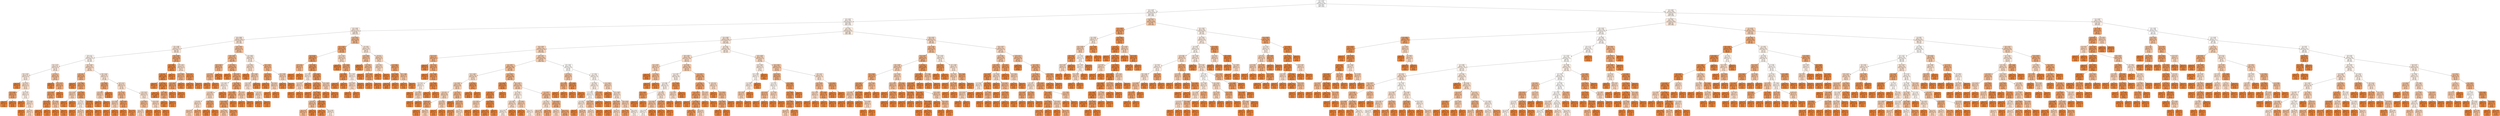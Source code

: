 digraph Tree {
node [shape=box, style="filled, rounded", color="black", fontname="helvetica"] ;
edge [fontname="helvetica"] ;
0 [label=<z16 &le; -0.024<br/>gini = 0.373<br/>samples = 10317<br/>value = [[7934, 2383]<br/>[7874, 2443]<br/>[7246, 3071]<br/>[7897, 2420]]>, fillcolor="#ffffff"] ;
1 [label=<z14 &le; -0.038<br/>gini = 0.352<br/>samples = 6223<br/>value = [[5634, 589]<br/>[4150, 2073]<br/>[3958, 2265]<br/>[4927, 1296]]>, fillcolor="#fef8f4"] ;
0 -> 1 [labeldistance=2.5, labelangle=45, headlabel="True"] ;
2 [label=<z16 &le; -0.055<br/>gini = 0.345<br/>samples = 4917<br/>value = [[4390, 527]<br/>[3834, 1083]<br/>[2726, 2191]<br/>[3801, 1116]]>, fillcolor="#fdf5f0"] ;
1 -> 2 ;
3 [label=<z10 &le; -0.064<br/>gini = 0.318<br/>samples = 2167<br/>value = [[2101, 66]<br/>[1186, 981]<br/>[1364, 803]<br/>[1850, 317]]>, fillcolor="#fbece1"] ;
2 -> 3 ;
4 [label=<z16 &le; -0.086<br/>gini = 0.293<br/>samples = 1309<br/>value = [[1247, 62]<br/>[1025, 284]<br/>[544, 765]<br/>[1111, 198]]>, fillcolor="#f9e4d4"] ;
3 -> 4 ;
5 [label=<z10 &le; -0.096<br/>gini = 0.299<br/>samples = 472<br/>value = [[455, 17]<br/>[205, 267]<br/>[369, 103]<br/>[387, 85]]>, fillcolor="#fae6d8"] ;
4 -> 5 ;
6 [label=<z16 &le; -0.12<br/>gini = 0.339<br/>samples = 222<br/>value = [[205, 17]<br/>[176, 46]<br/>[122, 100]<br/>[163, 59]]>, fillcolor="#fdf3ed"] ;
5 -> 6 ;
7 [label=<z10 &le; -0.135<br/>gini = 0.312<br/>samples = 81<br/>value = [[75, 6]<br/>[37, 44]<br/>[68, 13]<br/>[63, 18]]>, fillcolor="#fbeade"] ;
6 -> 7 ;
8 [label=<z10 &le; -0.192<br/>gini = 0.315<br/>samples = 25<br/>value = [[19, 6]<br/>[24, 1]<br/>[12, 13]<br/>[20, 5]]>, fillcolor="#fbebe0"] ;
7 -> 8 ;
9 [label=<gini = 0.0<br/>samples = 4<br/>value = [[0, 4]<br/>[4, 0]<br/>[4, 0]<br/>[4, 0]]>, fillcolor="#e58139"] ;
8 -> 9 ;
10 [label=<y5 &le; 0.577<br/>gini = 0.274<br/>samples = 21<br/>value = [[19, 2]<br/>[20, 1]<br/>[8, 13]<br/>[16, 5]]>, fillcolor="#f8deca"] ;
8 -> 10 ;
11 [label=<x14 &le; 0.095<br/>gini = 0.083<br/>samples = 11<br/>value = [[10, 1]<br/>[11, 0]<br/>[1, 10]<br/>[11, 0]]>, fillcolor="#eb9d65"] ;
10 -> 11 ;
12 [label=<gini = 0.0<br/>samples = 1<br/>value = [[0, 1]<br/>[1, 0]<br/>[1, 0]<br/>[1, 0]]>, fillcolor="#e58139"] ;
11 -> 12 ;
13 [label=<gini = 0.0<br/>samples = 10<br/>value = [[10, 0]<br/>[10, 0]<br/>[0, 10]<br/>[10, 0]]>, fillcolor="#e58139"] ;
11 -> 13 ;
14 [label=<y20 &le; 0.785<br/>gini = 0.32<br/>samples = 10<br/>value = [[9, 1]<br/>[9, 1]<br/>[7, 3]<br/>[5, 5]]>, fillcolor="#fbede3"] ;
10 -> 14 ;
15 [label=<gini = 0.0<br/>samples = 5<br/>value = [[5, 0]<br/>[5, 0]<br/>[5, 0]<br/>[0, 5]]>, fillcolor="#e58139"] ;
14 -> 15 ;
16 [label=<x11 &le; 0.182<br/>gini = 0.28<br/>samples = 5<br/>value = [[4, 1]<br/>[4, 1]<br/>[2, 3]<br/>[5, 0]]>, fillcolor="#f8dfcd"] ;
14 -> 16 ;
17 [label=<gini = 0.0<br/>samples = 3<br/>value = [[3, 0]<br/>[3, 0]<br/>[0, 3]<br/>[3, 0]]>, fillcolor="#e58139"] ;
16 -> 17 ;
18 [label=<gini = 0.25<br/>samples = 2<br/>value = [[1, 1]<br/>[1, 1]<br/>[2, 0]<br/>[2, 0]]>, fillcolor="#f6d5be"] ;
16 -> 18 ;
19 [label=<z0 &le; 0.0<br/>gini = 0.178<br/>samples = 56<br/>value = [[56, 0]<br/>[13, 43]<br/>[56, 0]<br/>[43, 13]]>, fillcolor="#f1bd98"] ;
7 -> 19 ;
20 [label=<gini = 0.0<br/>samples = 6<br/>value = [[6, 0]<br/>[6, 0]<br/>[6, 0]<br/>[0, 6]]>, fillcolor="#e58139"] ;
19 -> 20 ;
21 [label=<z17 &le; -0.074<br/>gini = 0.12<br/>samples = 50<br/>value = [[50, 0]<br/>[7, 43]<br/>[50, 0]<br/>[43, 7]]>, fillcolor="#edaa79"] ;
19 -> 21 ;
22 [label=<y12 &le; 0.754<br/>gini = 0.078<br/>samples = 47<br/>value = [[47, 0]<br/>[4, 43]<br/>[47, 0]<br/>[43, 4]]>, fillcolor="#ea9b62"] ;
21 -> 22 ;
23 [label=<z8 &le; -0.113<br/>gini = 0.023<br/>samples = 43<br/>value = [[43, 0]<br/>[1, 42]<br/>[43, 0]<br/>[42, 1]]>, fillcolor="#e78945"] ;
22 -> 23 ;
24 [label=<gini = 0.0<br/>samples = 42<br/>value = [[42, 0]<br/>[0, 42]<br/>[42, 0]<br/>[42, 0]]>, fillcolor="#e58139"] ;
23 -> 24 ;
25 [label=<gini = 0.0<br/>samples = 1<br/>value = [[1, 0]<br/>[1, 0]<br/>[1, 0]<br/>[0, 1]]>, fillcolor="#e58139"] ;
23 -> 25 ;
26 [label=<z6 &le; -0.093<br/>gini = 0.188<br/>samples = 4<br/>value = [[4, 0]<br/>[3, 1]<br/>[4, 0]<br/>[1, 3]]>, fillcolor="#f2c09c"] ;
22 -> 26 ;
27 [label=<gini = 0.0<br/>samples = 3<br/>value = [[3, 0]<br/>[3, 0]<br/>[3, 0]<br/>[0, 3]]>, fillcolor="#e58139"] ;
26 -> 27 ;
28 [label=<gini = 0.0<br/>samples = 1<br/>value = [[1, 0]<br/>[0, 1]<br/>[1, 0]<br/>[1, 0]]>, fillcolor="#e58139"] ;
26 -> 28 ;
29 [label=<gini = 0.0<br/>samples = 3<br/>value = [[3, 0]<br/>[3, 0]<br/>[3, 0]<br/>[0, 3]]>, fillcolor="#e58139"] ;
21 -> 29 ;
30 [label=<z10 &le; -0.118<br/>gini = 0.264<br/>samples = 141<br/>value = [[130, 11]<br/>[139, 2]<br/>[54, 87]<br/>[100, 41]]>, fillcolor="#f7dac5"] ;
6 -> 30 ;
31 [label=<z0 &le; -0.0<br/>gini = 0.122<br/>samples = 66<br/>value = [[60, 6]<br/>[66, 0]<br/>[9, 57]<br/>[63, 3]]>, fillcolor="#edaa7a"] ;
30 -> 31 ;
32 [label=<gini = 0.0<br/>samples = 3<br/>value = [[0, 3]<br/>[3, 0]<br/>[3, 0]<br/>[3, 0]]>, fillcolor="#e58139"] ;
31 -> 32 ;
33 [label=<x0 &le; 0.083<br/>gini = 0.088<br/>samples = 63<br/>value = [[60, 3]<br/>[63, 0]<br/>[6, 57]<br/>[60, 3]]>, fillcolor="#eb9f68"] ;
31 -> 33 ;
34 [label=<z15 &le; -0.116<br/>gini = 0.222<br/>samples = 3<br/>value = [[1, 2]<br/>[3, 0]<br/>[2, 1]<br/>[3, 0]]>, fillcolor="#f4ccaf"] ;
33 -> 34 ;
35 [label=<gini = 0.0<br/>samples = 1<br/>value = [[1, 0]<br/>[1, 0]<br/>[0, 1]<br/>[1, 0]]>, fillcolor="#e58139"] ;
34 -> 35 ;
36 [label=<gini = 0.0<br/>samples = 2<br/>value = [[0, 2]<br/>[2, 0]<br/>[2, 0]<br/>[2, 0]]>, fillcolor="#e58139"] ;
34 -> 36 ;
37 [label=<y20 &le; 0.391<br/>gini = 0.063<br/>samples = 60<br/>value = [[59, 1]<br/>[60, 0]<br/>[4, 56]<br/>[57, 3]]>, fillcolor="#e9965a"] ;
33 -> 37 ;
38 [label=<y2 &le; 0.372<br/>gini = 0.32<br/>samples = 5<br/>value = [[4, 1]<br/>[5, 0]<br/>[3, 2]<br/>[3, 2]]>, fillcolor="#fbede3"] ;
37 -> 38 ;
39 [label=<gini = 0.0<br/>samples = 2<br/>value = [[2, 0]<br/>[2, 0]<br/>[0, 2]<br/>[2, 0]]>, fillcolor="#e58139"] ;
38 -> 39 ;
40 [label=<gini = 0.222<br/>samples = 3<br/>value = [[2, 1]<br/>[3, 0]<br/>[3, 0]<br/>[1, 2]]>, fillcolor="#f4ccaf"] ;
38 -> 40 ;
41 [label=<x8 &le; 0.905<br/>gini = 0.018<br/>samples = 55<br/>value = [[55, 0]<br/>[55, 0]<br/>[1, 54]<br/>[54, 1]]>, fillcolor="#e68742"] ;
37 -> 41 ;
42 [label=<gini = 0.0<br/>samples = 54<br/>value = [[54, 0]<br/>[54, 0]<br/>[0, 54]<br/>[54, 0]]>, fillcolor="#e58139"] ;
41 -> 42 ;
43 [label=<gini = 0.0<br/>samples = 1<br/>value = [[1, 0]<br/>[1, 0]<br/>[1, 0]<br/>[0, 1]]>, fillcolor="#e58139"] ;
41 -> 43 ;
44 [label=<z20 &le; -0.107<br/>gini = 0.289<br/>samples = 75<br/>value = [[70, 5]<br/>[73, 2]<br/>[45, 30]<br/>[37, 38]]>, fillcolor="#f9e3d2"] ;
30 -> 44 ;
45 [label=<y9 &le; 0.448<br/>gini = 0.092<br/>samples = 30<br/>value = [[29, 1]<br/>[30, 0]<br/>[28, 2]<br/>[3, 27]]>, fillcolor="#eba06a"] ;
44 -> 45 ;
46 [label=<y4 &le; 0.563<br/>gini = 0.222<br/>samples = 3<br/>value = [[2, 1]<br/>[3, 0]<br/>[1, 2]<br/>[3, 0]]>, fillcolor="#f4ccaf"] ;
45 -> 46 ;
47 [label=<gini = 0.0<br/>samples = 2<br/>value = [[2, 0]<br/>[2, 0]<br/>[0, 2]<br/>[2, 0]]>, fillcolor="#e58139"] ;
46 -> 47 ;
48 [label=<gini = 0.0<br/>samples = 1<br/>value = [[0, 1]<br/>[1, 0]<br/>[1, 0]<br/>[1, 0]]>, fillcolor="#e58139"] ;
46 -> 48 ;
49 [label=<gini = 0.0<br/>samples = 27<br/>value = [[27, 0]<br/>[27, 0]<br/>[27, 0]<br/>[0, 27]]>, fillcolor="#e58139"] ;
45 -> 49 ;
50 [label=<z14 &le; -0.11<br/>gini = 0.272<br/>samples = 45<br/>value = [[41, 4]<br/>[43, 2]<br/>[17, 28]<br/>[34, 11]]>, fillcolor="#f8ddc9"] ;
44 -> 50 ;
51 [label=<z17 &le; -0.107<br/>gini = 0.146<br/>samples = 30<br/>value = [[27, 3]<br/>[30, 0]<br/>[5, 25]<br/>[28, 2]]>, fillcolor="#efb286"] ;
50 -> 51 ;
52 [label=<z2 &le; -0.054<br/>gini = 0.222<br/>samples = 3<br/>value = [[1, 2]<br/>[3, 0]<br/>[3, 0]<br/>[2, 1]]>, fillcolor="#f4ccaf"] ;
51 -> 52 ;
53 [label=<gini = 0.0<br/>samples = 1<br/>value = [[1, 0]<br/>[1, 0]<br/>[1, 0]<br/>[0, 1]]>, fillcolor="#e58139"] ;
52 -> 53 ;
54 [label=<gini = 0.0<br/>samples = 2<br/>value = [[0, 2]<br/>[2, 0]<br/>[2, 0]<br/>[2, 0]]>, fillcolor="#e58139"] ;
52 -> 54 ;
55 [label=<z16 &le; -0.105<br/>gini = 0.07<br/>samples = 27<br/>value = [[26, 1]<br/>[27, 0]<br/>[2, 25]<br/>[26, 1]]>, fillcolor="#ea995e"] ;
51 -> 55 ;
56 [label=<gini = 0.0<br/>samples = 1<br/>value = [[1, 0]<br/>[1, 0]<br/>[1, 0]<br/>[0, 1]]>, fillcolor="#e58139"] ;
55 -> 56 ;
57 [label=<gini = 0.037<br/>samples = 26<br/>value = [[25, 1]<br/>[26, 0]<br/>[1, 25]<br/>[26, 0]]>, fillcolor="#e88d4d"] ;
55 -> 57 ;
58 [label=<y10 &le; 0.747<br/>gini = 0.289<br/>samples = 15<br/>value = [[14, 1]<br/>[13, 2]<br/>[12, 3]<br/>[6, 9]]>, fillcolor="#f9e2d2"] ;
50 -> 58 ;
59 [label=<y3 &le; 0.352<br/>gini = 0.157<br/>samples = 11<br/>value = [[10, 1]<br/>[11, 0]<br/>[10, 1]<br/>[2, 9]]>, fillcolor="#f0b68c"] ;
58 -> 59 ;
60 [label=<gini = 0.25<br/>samples = 2<br/>value = [[1, 1]<br/>[2, 0]<br/>[1, 1]<br/>[2, 0]]>, fillcolor="#f6d5be"] ;
59 -> 60 ;
61 [label=<gini = 0.0<br/>samples = 9<br/>value = [[9, 0]<br/>[9, 0]<br/>[9, 0]<br/>[0, 9]]>, fillcolor="#e58139"] ;
59 -> 61 ;
62 [label=<x20 &le; 0.332<br/>gini = 0.25<br/>samples = 4<br/>value = [[4, 0]<br/>[2, 2]<br/>[2, 2]<br/>[4, 0]]>, fillcolor="#f6d5be"] ;
58 -> 62 ;
63 [label=<gini = 0.0<br/>samples = 2<br/>value = [[2, 0]<br/>[2, 0]<br/>[0, 2]<br/>[2, 0]]>, fillcolor="#e58139"] ;
62 -> 63 ;
64 [label=<gini = 0.0<br/>samples = 2<br/>value = [[2, 0]<br/>[0, 2]<br/>[2, 0]<br/>[2, 0]]>, fillcolor="#e58139"] ;
62 -> 64 ;
65 [label=<z16 &le; -0.096<br/>gini = 0.104<br/>samples = 250<br/>value = [[250, 0]<br/>[29, 221]<br/>[247, 3]<br/>[224, 26]]>, fillcolor="#eca470"] ;
5 -> 65 ;
66 [label=<x8 &le; 0.983<br/>gini = 0.015<br/>samples = 197<br/>value = [[197, 0]<br/>[3, 194]<br/>[197, 0]<br/>[194, 3]]>, fillcolor="#e68641"] ;
65 -> 66 ;
67 [label=<z0 &le; -0.0<br/>gini = 0.01<br/>samples = 196<br/>value = [[196, 0]<br/>[2, 194]<br/>[196, 0]<br/>[194, 2]]>, fillcolor="#e6843e"] ;
66 -> 67 ;
68 [label=<gini = 0.0<br/>samples = 1<br/>value = [[1, 0]<br/>[1, 0]<br/>[1, 0]<br/>[0, 1]]>, fillcolor="#e58139"] ;
67 -> 68 ;
69 [label=<z16 &le; -0.1<br/>gini = 0.005<br/>samples = 195<br/>value = [[195, 0]<br/>[1, 194]<br/>[195, 0]<br/>[194, 1]]>, fillcolor="#e5833c"] ;
67 -> 69 ;
70 [label=<gini = 0.0<br/>samples = 186<br/>value = [[186, 0]<br/>[0, 186]<br/>[186, 0]<br/>[186, 0]]>, fillcolor="#e58139"] ;
69 -> 70 ;
71 [label=<y8 &le; 0.583<br/>gini = 0.099<br/>samples = 9<br/>value = [[9, 0]<br/>[1, 8]<br/>[9, 0]<br/>[8, 1]]>, fillcolor="#eca26d"] ;
69 -> 71 ;
72 [label=<gini = 0.0<br/>samples = 8<br/>value = [[8, 0]<br/>[0, 8]<br/>[8, 0]<br/>[8, 0]]>, fillcolor="#e58139"] ;
71 -> 72 ;
73 [label=<gini = 0.0<br/>samples = 1<br/>value = [[1, 0]<br/>[1, 0]<br/>[1, 0]<br/>[0, 1]]>, fillcolor="#e58139"] ;
71 -> 73 ;
74 [label=<gini = 0.0<br/>samples = 1<br/>value = [[1, 0]<br/>[1, 0]<br/>[1, 0]<br/>[0, 1]]>, fillcolor="#e58139"] ;
66 -> 74 ;
75 [label=<z15 &le; -0.09<br/>gini = 0.274<br/>samples = 53<br/>value = [[53, 0]<br/>[26, 27]<br/>[50, 3]<br/>[30, 23]]>, fillcolor="#f8decb"] ;
65 -> 75 ;
76 [label=<y19 &le; 0.808<br/>gini = 0.132<br/>samples = 27<br/>value = [[27, 0]<br/>[25, 2]<br/>[25, 2]<br/>[4, 23]]>, fillcolor="#eead7f"] ;
75 -> 76 ;
77 [label=<z9 &le; -0.06<br/>gini = 0.074<br/>samples = 25<br/>value = [[25, 0]<br/>[23, 2]<br/>[25, 0]<br/>[2, 23]]>, fillcolor="#ea9a60"] ;
76 -> 77 ;
78 [label=<gini = 0.0<br/>samples = 2<br/>value = [[2, 0]<br/>[0, 2]<br/>[2, 0]<br/>[2, 0]]>, fillcolor="#e58139"] ;
77 -> 78 ;
79 [label=<gini = 0.0<br/>samples = 23<br/>value = [[23, 0]<br/>[23, 0]<br/>[23, 0]<br/>[0, 23]]>, fillcolor="#e58139"] ;
77 -> 79 ;
80 [label=<gini = 0.0<br/>samples = 2<br/>value = [[2, 0]<br/>[2, 0]<br/>[0, 2]<br/>[2, 0]]>, fillcolor="#e58139"] ;
76 -> 80 ;
81 [label=<x0 &le; 0.737<br/>gini = 0.037<br/>samples = 26<br/>value = [[26, 0]<br/>[1, 25]<br/>[25, 1]<br/>[26, 0]]>, fillcolor="#e88d4d"] ;
75 -> 81 ;
82 [label=<gini = 0.0<br/>samples = 25<br/>value = [[25, 0]<br/>[0, 25]<br/>[25, 0]<br/>[25, 0]]>, fillcolor="#e58139"] ;
81 -> 82 ;
83 [label=<gini = 0.0<br/>samples = 1<br/>value = [[1, 0]<br/>[1, 0]<br/>[0, 1]<br/>[1, 0]]>, fillcolor="#e58139"] ;
81 -> 83 ;
84 [label=<z18 &le; -0.069<br/>gini = 0.176<br/>samples = 837<br/>value = [[792, 45]<br/>[820, 17]<br/>[175, 662]<br/>[724, 113]]>, fillcolor="#f1bd97"] ;
4 -> 84 ;
85 [label=<z20 &le; -0.097<br/>gini = 0.141<br/>samples = 770<br/>value = [[726, 44]<br/>[767, 3]<br/>[124, 646]<br/>[693, 77]]>, fillcolor="#efb184"] ;
84 -> 85 ;
86 [label=<z12 &le; -0.114<br/>gini = 0.132<br/>samples = 32<br/>value = [[32, 0]<br/>[32, 0]<br/>[27, 5]<br/>[5, 27]]>, fillcolor="#eead7f"] ;
85 -> 86 ;
87 [label=<y7 &le; 0.24<br/>gini = 0.139<br/>samples = 6<br/>value = [[6, 0]<br/>[6, 0]<br/>[1, 5]<br/>[5, 1]]>, fillcolor="#efb083"] ;
86 -> 87 ;
88 [label=<gini = 0.0<br/>samples = 1<br/>value = [[1, 0]<br/>[1, 0]<br/>[1, 0]<br/>[0, 1]]>, fillcolor="#e58139"] ;
87 -> 88 ;
89 [label=<gini = 0.0<br/>samples = 5<br/>value = [[5, 0]<br/>[5, 0]<br/>[0, 5]<br/>[5, 0]]>, fillcolor="#e58139"] ;
87 -> 89 ;
90 [label=<gini = 0.0<br/>samples = 26<br/>value = [[26, 0]<br/>[26, 0]<br/>[26, 0]<br/>[0, 26]]>, fillcolor="#e58139"] ;
86 -> 90 ;
91 [label=<x9 &le; 0.041<br/>gini = 0.119<br/>samples = 738<br/>value = [[694, 44]<br/>[735, 3]<br/>[97, 641]<br/>[688, 50]]>, fillcolor="#eda978"] ;
85 -> 91 ;
92 [label=<gini = 0.0<br/>samples = 9<br/>value = [[0, 9]<br/>[9, 0]<br/>[9, 0]<br/>[9, 0]]>, fillcolor="#e58139"] ;
91 -> 92 ;
93 [label=<y20 &le; 0.362<br/>gini = 0.11<br/>samples = 729<br/>value = [[694, 35]<br/>[726, 3]<br/>[88, 641]<br/>[679, 50]]>, fillcolor="#eda673"] ;
91 -> 93 ;
94 [label=<y16 &le; 0.363<br/>gini = 0.321<br/>samples = 41<br/>value = [[32, 9]<br/>[40, 1]<br/>[21, 20]<br/>[30, 11]]>, fillcolor="#fbede3"] ;
93 -> 94 ;
95 [label=<x1 &le; 0.505<br/>gini = 0.249<br/>samples = 31<br/>value = [[22, 9]<br/>[30, 1]<br/>[11, 20]<br/>[30, 1]]>, fillcolor="#f6d5bd"] ;
94 -> 95 ;
96 [label=<x0 &le; 0.16<br/>gini = 0.273<br/>samples = 11<br/>value = [[4, 7]<br/>[10, 1]<br/>[9, 2]<br/>[10, 1]]>, fillcolor="#f8ddca"] ;
95 -> 96 ;
97 [label=<gini = 0.222<br/>samples = 3<br/>value = [[3, 0]<br/>[3, 0]<br/>[1, 2]<br/>[2, 1]]>, fillcolor="#f4ccaf"] ;
96 -> 97 ;
98 [label=<gini = 0.109<br/>samples = 8<br/>value = [[1, 7]<br/>[7, 1]<br/>[8, 0]<br/>[8, 0]]>, fillcolor="#eda673"] ;
96 -> 98 ;
99 [label=<x19 &le; 0.777<br/>gini = 0.09<br/>samples = 20<br/>value = [[18, 2]<br/>[20, 0]<br/>[2, 18]<br/>[20, 0]]>, fillcolor="#eb9f69"] ;
95 -> 99 ;
100 [label=<gini = 0.0<br/>samples = 18<br/>value = [[18, 0]<br/>[18, 0]<br/>[0, 18]<br/>[18, 0]]>, fillcolor="#e58139"] ;
99 -> 100 ;
101 [label=<gini = 0.0<br/>samples = 2<br/>value = [[0, 2]<br/>[2, 0]<br/>[2, 0]<br/>[2, 0]]>, fillcolor="#e58139"] ;
99 -> 101 ;
102 [label=<gini = 0.0<br/>samples = 10<br/>value = [[10, 0]<br/>[10, 0]<br/>[10, 0]<br/>[0, 10]]>, fillcolor="#e58139"] ;
94 -> 102 ;
103 [label=<z3 &le; -0.025<br/>gini = 0.09<br/>samples = 688<br/>value = [[662, 26]<br/>[686, 2]<br/>[67, 621]<br/>[649, 39]]>, fillcolor="#eb9f69"] ;
93 -> 103 ;
104 [label=<z11 &le; -0.068<br/>gini = 0.083<br/>samples = 678<br/>value = [[652, 26]<br/>[676, 2]<br/>[60, 618]<br/>[646, 32]]>, fillcolor="#eb9d65"] ;
103 -> 104 ;
105 [label=<z13 &le; -0.073<br/>gini = 0.078<br/>samples = 674<br/>value = [[652, 22]<br/>[672, 2]<br/>[56, 618]<br/>[642, 32]]>, fillcolor="#ea9b62"] ;
104 -> 105 ;
106 [label=<gini = 0.196<br/>samples = 56<br/>value = [[41, 15]<br/>[56, 0]<br/>[15, 41]<br/>[56, 0]]>, fillcolor="#f3c3a1"] ;
105 -> 106 ;
107 [label=<gini = 0.063<br/>samples = 618<br/>value = [[611, 7]<br/>[616, 2]<br/>[41, 577]<br/>[586, 32]]>, fillcolor="#e9965a"] ;
105 -> 107 ;
108 [label=<gini = 0.0<br/>samples = 4<br/>value = [[0, 4]<br/>[4, 0]<br/>[4, 0]<br/>[4, 0]]>, fillcolor="#e58139"] ;
104 -> 108 ;
109 [label=<z12 &le; -0.074<br/>gini = 0.21<br/>samples = 10<br/>value = [[10, 0]<br/>[10, 0]<br/>[7, 3]<br/>[3, 7]]>, fillcolor="#f4c8a8"] ;
103 -> 109 ;
110 [label=<gini = 0.0<br/>samples = 7<br/>value = [[7, 0]<br/>[7, 0]<br/>[7, 0]<br/>[0, 7]]>, fillcolor="#e58139"] ;
109 -> 110 ;
111 [label=<gini = 0.0<br/>samples = 3<br/>value = [[3, 0]<br/>[3, 0]<br/>[0, 3]<br/>[3, 0]]>, fillcolor="#e58139"] ;
109 -> 111 ;
112 [label=<z5 &le; -0.049<br/>gini = 0.305<br/>samples = 67<br/>value = [[66, 1]<br/>[53, 14]<br/>[51, 16]<br/>[31, 36]]>, fillcolor="#fae8db"] ;
84 -> 112 ;
113 [label=<x1 &le; 0.453<br/>gini = 0.269<br/>samples = 24<br/>value = [[23, 1]<br/>[12, 12]<br/>[13, 11]<br/>[24, 0]]>, fillcolor="#f8dcc8"] ;
112 -> 113 ;
114 [label=<gini = 0.0<br/>samples = 9<br/>value = [[9, 0]<br/>[0, 9]<br/>[9, 0]<br/>[9, 0]]>, fillcolor="#e58139"] ;
113 -> 114 ;
115 [label=<z20 &le; -0.059<br/>gini = 0.209<br/>samples = 15<br/>value = [[14, 1]<br/>[12, 3]<br/>[4, 11]<br/>[15, 0]]>, fillcolor="#f4c7a8"] ;
113 -> 115 ;
116 [label=<x19 &le; 0.761<br/>gini = 0.28<br/>samples = 5<br/>value = [[4, 1]<br/>[2, 3]<br/>[4, 1]<br/>[5, 0]]>, fillcolor="#f8dfcd"] ;
115 -> 116 ;
117 [label=<gini = 0.0<br/>samples = 3<br/>value = [[3, 0]<br/>[0, 3]<br/>[3, 0]<br/>[3, 0]]>, fillcolor="#e58139"] ;
116 -> 117 ;
118 [label=<z0 &le; -0.0<br/>gini = 0.25<br/>samples = 2<br/>value = [[1, 1]<br/>[2, 0]<br/>[1, 1]<br/>[2, 0]]>, fillcolor="#f6d5be"] ;
116 -> 118 ;
119 [label=<gini = 0.0<br/>samples = 1<br/>value = [[1, 0]<br/>[1, 0]<br/>[0, 1]<br/>[1, 0]]>, fillcolor="#e58139"] ;
118 -> 119 ;
120 [label=<gini = 0.0<br/>samples = 1<br/>value = [[0, 1]<br/>[1, 0]<br/>[1, 0]<br/>[1, 0]]>, fillcolor="#e58139"] ;
118 -> 120 ;
121 [label=<gini = 0.0<br/>samples = 10<br/>value = [[10, 0]<br/>[10, 0]<br/>[0, 10]<br/>[10, 0]]>, fillcolor="#e58139"] ;
115 -> 121 ;
122 [label=<z20 &le; -0.053<br/>gini = 0.142<br/>samples = 43<br/>value = [[43, 0]<br/>[41, 2]<br/>[38, 5]<br/>[7, 36]]>, fillcolor="#efb184"] ;
112 -> 122 ;
123 [label=<y13 &le; 0.75<br/>gini = 0.076<br/>samples = 37<br/>value = [[37, 0]<br/>[35, 2]<br/>[36, 1]<br/>[3, 34]]>, fillcolor="#ea9b61"] ;
122 -> 123 ;
124 [label=<gini = 0.0<br/>samples = 34<br/>value = [[34, 0]<br/>[34, 0]<br/>[34, 0]<br/>[0, 34]]>, fillcolor="#e58139"] ;
123 -> 124 ;
125 [label=<x6 &le; 0.212<br/>gini = 0.222<br/>samples = 3<br/>value = [[3, 0]<br/>[1, 2]<br/>[2, 1]<br/>[3, 0]]>, fillcolor="#f4ccaf"] ;
123 -> 125 ;
126 [label=<gini = 0.0<br/>samples = 1<br/>value = [[1, 0]<br/>[1, 0]<br/>[0, 1]<br/>[1, 0]]>, fillcolor="#e58139"] ;
125 -> 126 ;
127 [label=<gini = 0.0<br/>samples = 2<br/>value = [[2, 0]<br/>[0, 2]<br/>[2, 0]<br/>[2, 0]]>, fillcolor="#e58139"] ;
125 -> 127 ;
128 [label=<z6 &le; -0.066<br/>gini = 0.222<br/>samples = 6<br/>value = [[6, 0]<br/>[6, 0]<br/>[2, 4]<br/>[4, 2]]>, fillcolor="#f4ccaf"] ;
122 -> 128 ;
129 [label=<gini = 0.0<br/>samples = 2<br/>value = [[2, 0]<br/>[2, 0]<br/>[2, 0]<br/>[0, 2]]>, fillcolor="#e58139"] ;
128 -> 129 ;
130 [label=<gini = 0.0<br/>samples = 4<br/>value = [[4, 0]<br/>[4, 0]<br/>[0, 4]<br/>[4, 0]]>, fillcolor="#e58139"] ;
128 -> 130 ;
131 [label=<y12 &le; 0.624<br/>gini = 0.159<br/>samples = 858<br/>value = [[854, 4]<br/>[161, 697]<br/>[820, 38]<br/>[739, 119]]>, fillcolor="#f0b78e"] ;
3 -> 131 ;
132 [label=<z17 &le; -0.035<br/>gini = 0.092<br/>samples = 729<br/>value = [[726, 3]<br/>[73, 656]<br/>[711, 18]<br/>[677, 52]]>, fillcolor="#eba06a"] ;
131 -> 132 ;
133 [label=<y17 &le; 0.152<br/>gini = 0.067<br/>samples = 670<br/>value = [[667, 3]<br/>[47, 623]<br/>[653, 17]<br/>[643, 27]]>, fillcolor="#ea975c"] ;
132 -> 133 ;
134 [label=<x20 &le; 0.19<br/>gini = 0.139<br/>samples = 6<br/>value = [[5, 1]<br/>[6, 0]<br/>[6, 0]<br/>[1, 5]]>, fillcolor="#efb083"] ;
133 -> 134 ;
135 [label=<gini = 0.0<br/>samples = 1<br/>value = [[0, 1]<br/>[1, 0]<br/>[1, 0]<br/>[1, 0]]>, fillcolor="#e58139"] ;
134 -> 135 ;
136 [label=<gini = 0.0<br/>samples = 5<br/>value = [[5, 0]<br/>[5, 0]<br/>[5, 0]<br/>[0, 5]]>, fillcolor="#e58139"] ;
134 -> 136 ;
137 [label=<x9 &le; 0.149<br/>gini = 0.059<br/>samples = 664<br/>value = [[662, 2]<br/>[41, 623]<br/>[647, 17]<br/>[642, 22]]>, fillcolor="#e99558"] ;
133 -> 137 ;
138 [label=<z9 &le; -0.029<br/>gini = 0.312<br/>samples = 8<br/>value = [[6, 2]<br/>[6, 2]<br/>[4, 4]<br/>[8, 0]]>, fillcolor="#fbeadf"] ;
137 -> 138 ;
139 [label=<y2 &le; 0.322<br/>gini = 0.25<br/>samples = 4<br/>value = [[2, 2]<br/>[2, 2]<br/>[4, 0]<br/>[4, 0]]>, fillcolor="#f6d5be"] ;
138 -> 139 ;
140 [label=<gini = 0.0<br/>samples = 2<br/>value = [[2, 0]<br/>[0, 2]<br/>[2, 0]<br/>[2, 0]]>, fillcolor="#e58139"] ;
139 -> 140 ;
141 [label=<gini = 0.0<br/>samples = 2<br/>value = [[0, 2]<br/>[2, 0]<br/>[2, 0]<br/>[2, 0]]>, fillcolor="#e58139"] ;
139 -> 141 ;
142 [label=<gini = 0.0<br/>samples = 4<br/>value = [[4, 0]<br/>[4, 0]<br/>[0, 4]<br/>[4, 0]]>, fillcolor="#e58139"] ;
138 -> 142 ;
143 [label=<z16 &le; -0.057<br/>gini = 0.051<br/>samples = 656<br/>value = [[656, 0]<br/>[35, 621]<br/>[643, 13]<br/>[634, 22]]>, fillcolor="#e99254"] ;
137 -> 143 ;
144 [label=<z0 &le; -0.0<br/>gini = 0.041<br/>samples = 632<br/>value = [[632, 0]<br/>[27, 605]<br/>[627, 5]<br/>[610, 22]]>, fillcolor="#e88f4f"] ;
143 -> 144 ;
145 [label=<gini = 0.0<br/>samples = 2<br/>value = [[2, 0]<br/>[2, 0]<br/>[2, 0]<br/>[0, 2]]>, fillcolor="#e58139"] ;
144 -> 145 ;
146 [label=<z10 &le; -0.061<br/>gini = 0.038<br/>samples = 630<br/>value = [[630, 0]<br/>[25, 605]<br/>[625, 5]<br/>[610, 20]]>, fillcolor="#e88e4d"] ;
144 -> 146 ;
147 [label=<z0 &le; 0.0<br/>gini = 0.178<br/>samples = 46<br/>value = [[46, 0]<br/>[10, 36]<br/>[44, 2]<br/>[38, 8]]>, fillcolor="#f1bd97"] ;
146 -> 147 ;
148 [label=<gini = 0.16<br/>samples = 10<br/>value = [[10, 0]<br/>[10, 0]<br/>[8, 2]<br/>[2, 8]]>, fillcolor="#f0b78e"] ;
147 -> 148 ;
149 [label=<gini = 0.0<br/>samples = 36<br/>value = [[36, 0]<br/>[0, 36]<br/>[36, 0]<br/>[36, 0]]>, fillcolor="#e58139"] ;
147 -> 149 ;
150 [label=<z20 &le; -0.054<br/>gini = 0.025<br/>samples = 584<br/>value = [[584, 0]<br/>[15, 569]<br/>[581, 3]<br/>[572, 12]]>, fillcolor="#e78946"] ;
146 -> 150 ;
151 [label=<gini = 0.02<br/>samples = 578<br/>value = [[578, 0]<br/>[12, 566]<br/>[576, 2]<br/>[568, 10]]>, fillcolor="#e68844"] ;
150 -> 151 ;
152 [label=<gini = 0.306<br/>samples = 6<br/>value = [[6, 0]<br/>[3, 3]<br/>[5, 1]<br/>[4, 2]]>, fillcolor="#fae8db"] ;
150 -> 152 ;
153 [label=<z15 &le; -0.056<br/>gini = 0.222<br/>samples = 24<br/>value = [[24, 0]<br/>[8, 16]<br/>[16, 8]<br/>[24, 0]]>, fillcolor="#f4ccaf"] ;
143 -> 153 ;
154 [label=<gini = 0.0<br/>samples = 8<br/>value = [[8, 0]<br/>[8, 0]<br/>[0, 8]<br/>[8, 0]]>, fillcolor="#e58139"] ;
153 -> 154 ;
155 [label=<gini = 0.0<br/>samples = 16<br/>value = [[16, 0]<br/>[0, 16]<br/>[16, 0]<br/>[16, 0]]>, fillcolor="#e58139"] ;
153 -> 155 ;
156 [label=<z14 &le; -0.053<br/>gini = 0.254<br/>samples = 59<br/>value = [[59, 0]<br/>[26, 33]<br/>[58, 1]<br/>[34, 25]]>, fillcolor="#f7d7bf"] ;
132 -> 156 ;
157 [label=<gini = 0.0<br/>samples = 22<br/>value = [[22, 0]<br/>[22, 0]<br/>[22, 0]<br/>[0, 22]]>, fillcolor="#e58139"] ;
156 -> 157 ;
158 [label=<z13 &le; -0.024<br/>gini = 0.099<br/>samples = 37<br/>value = [[37, 0]<br/>[4, 33]<br/>[36, 1]<br/>[34, 3]]>, fillcolor="#eca26d"] ;
156 -> 158 ;
159 [label=<x12 &le; 0.881<br/>gini = 0.029<br/>samples = 33<br/>value = [[33, 0]<br/>[1, 32]<br/>[33, 0]<br/>[32, 1]]>, fillcolor="#e78b49"] ;
158 -> 159 ;
160 [label=<gini = 0.0<br/>samples = 32<br/>value = [[32, 0]<br/>[0, 32]<br/>[32, 0]<br/>[32, 0]]>, fillcolor="#e58139"] ;
159 -> 160 ;
161 [label=<gini = 0.0<br/>samples = 1<br/>value = [[1, 0]<br/>[1, 0]<br/>[1, 0]<br/>[0, 1]]>, fillcolor="#e58139"] ;
159 -> 161 ;
162 [label=<z17 &le; -0.032<br/>gini = 0.312<br/>samples = 4<br/>value = [[4, 0]<br/>[3, 1]<br/>[3, 1]<br/>[2, 2]]>, fillcolor="#fbeadf"] ;
158 -> 162 ;
163 [label=<y20 &le; 0.354<br/>gini = 0.25<br/>samples = 2<br/>value = [[2, 0]<br/>[1, 1]<br/>[1, 1]<br/>[2, 0]]>, fillcolor="#f6d5be"] ;
162 -> 163 ;
164 [label=<gini = 0.0<br/>samples = 1<br/>value = [[1, 0]<br/>[0, 1]<br/>[1, 0]<br/>[1, 0]]>, fillcolor="#e58139"] ;
163 -> 164 ;
165 [label=<gini = 0.0<br/>samples = 1<br/>value = [[1, 0]<br/>[1, 0]<br/>[0, 1]<br/>[1, 0]]>, fillcolor="#e58139"] ;
163 -> 165 ;
166 [label=<gini = 0.0<br/>samples = 2<br/>value = [[2, 0]<br/>[2, 0]<br/>[2, 0]<br/>[0, 2]]>, fillcolor="#e58139"] ;
162 -> 166 ;
167 [label=<y8 &le; 0.654<br/>gini = 0.303<br/>samples = 129<br/>value = [[128, 1]<br/>[88, 41]<br/>[109, 20]<br/>[62, 67]]>, fillcolor="#fae7d9"] ;
131 -> 167 ;
168 [label=<y20 &le; 0.689<br/>gini = 0.168<br/>samples = 73<br/>value = [[73, 0]<br/>[71, 2]<br/>[60, 13]<br/>[15, 58]]>, fillcolor="#f1ba92"] ;
167 -> 168 ;
169 [label=<gini = 0.0<br/>samples = 57<br/>value = [[57, 0]<br/>[57, 0]<br/>[57, 0]<br/>[0, 57]]>, fillcolor="#e58139"] ;
168 -> 169 ;
170 [label=<y0 &le; 0.814<br/>gini = 0.16<br/>samples = 16<br/>value = [[16, 0]<br/>[14, 2]<br/>[3, 13]<br/>[15, 1]]>, fillcolor="#f0b78e"] ;
168 -> 170 ;
171 [label=<gini = 0.0<br/>samples = 2<br/>value = [[2, 0]<br/>[0, 2]<br/>[2, 0]<br/>[2, 0]]>, fillcolor="#e58139"] ;
170 -> 171 ;
172 [label=<z10 &le; -0.062<br/>gini = 0.066<br/>samples = 14<br/>value = [[14, 0]<br/>[14, 0]<br/>[1, 13]<br/>[13, 1]]>, fillcolor="#ea975c"] ;
170 -> 172 ;
173 [label=<gini = 0.0<br/>samples = 1<br/>value = [[1, 0]<br/>[1, 0]<br/>[1, 0]<br/>[0, 1]]>, fillcolor="#e58139"] ;
172 -> 173 ;
174 [label=<gini = 0.0<br/>samples = 13<br/>value = [[13, 0]<br/>[13, 0]<br/>[0, 13]<br/>[13, 0]]>, fillcolor="#e58139"] ;
172 -> 174 ;
175 [label=<z0 &le; 0.0<br/>gini = 0.237<br/>samples = 56<br/>value = [[55, 1]<br/>[17, 39]<br/>[49, 7]<br/>[47, 9]]>, fillcolor="#f5d1b6"] ;
167 -> 175 ;
176 [label=<x8 &le; 0.725<br/>gini = 0.249<br/>samples = 13<br/>value = [[13, 0]<br/>[13, 0]<br/>[6, 7]<br/>[7, 6]]>, fillcolor="#f6d5bd"] ;
175 -> 176 ;
177 [label=<gini = 0.0<br/>samples = 7<br/>value = [[7, 0]<br/>[7, 0]<br/>[0, 7]<br/>[7, 0]]>, fillcolor="#e58139"] ;
176 -> 177 ;
178 [label=<gini = 0.0<br/>samples = 6<br/>value = [[6, 0]<br/>[6, 0]<br/>[6, 0]<br/>[0, 6]]>, fillcolor="#e58139"] ;
176 -> 178 ;
179 [label=<z1 &le; 0.002<br/>gini = 0.086<br/>samples = 43<br/>value = [[42, 1]<br/>[4, 39]<br/>[43, 0]<br/>[40, 3]]>, fillcolor="#eb9e67"] ;
175 -> 179 ;
180 [label=<z18 &le; -0.044<br/>gini = 0.025<br/>samples = 39<br/>value = [[38, 1]<br/>[1, 38]<br/>[39, 0]<br/>[39, 0]]>, fillcolor="#e78946"] ;
179 -> 180 ;
181 [label=<gini = 0.0<br/>samples = 38<br/>value = [[38, 0]<br/>[0, 38]<br/>[38, 0]<br/>[38, 0]]>, fillcolor="#e58139"] ;
180 -> 181 ;
182 [label=<gini = 0.0<br/>samples = 1<br/>value = [[0, 1]<br/>[1, 0]<br/>[1, 0]<br/>[1, 0]]>, fillcolor="#e58139"] ;
180 -> 182 ;
183 [label=<z18 &le; -0.086<br/>gini = 0.188<br/>samples = 4<br/>value = [[4, 0]<br/>[3, 1]<br/>[4, 0]<br/>[1, 3]]>, fillcolor="#f2c09c"] ;
179 -> 183 ;
184 [label=<gini = 0.0<br/>samples = 1<br/>value = [[1, 0]<br/>[0, 1]<br/>[1, 0]<br/>[1, 0]]>, fillcolor="#e58139"] ;
183 -> 184 ;
185 [label=<gini = 0.0<br/>samples = 3<br/>value = [[3, 0]<br/>[3, 0]<br/>[3, 0]<br/>[0, 3]]>, fillcolor="#e58139"] ;
183 -> 185 ;
186 [label=<z8 &le; -0.04<br/>gini = 0.316<br/>samples = 2750<br/>value = [[2289, 461]<br/>[2648, 102]<br/>[1362, 1388]<br/>[1951, 799]]>, fillcolor="#fbece0"] ;
2 -> 186 ;
187 [label=<z12 &le; -0.048<br/>gini = 0.294<br/>samples = 1803<br/>value = [[1360, 443]<br/>[1726, 77]<br/>[764, 1039]<br/>[1559, 244]]>, fillcolor="#f9e4d5"] ;
186 -> 187 ;
188 [label=<z20 &le; -0.064<br/>gini = 0.24<br/>samples = 1261<br/>value = [[1103, 158]<br/>[1217, 44]<br/>[385, 876]<br/>[1078, 183]]>, fillcolor="#f6d2b8"] ;
187 -> 188 ;
189 [label=<x13 &le; 0.134<br/>gini = 0.14<br/>samples = 63<br/>value = [[58, 5]<br/>[63, 0]<br/>[58, 5]<br/>[10, 53]]>, fillcolor="#efb083"] ;
188 -> 189 ;
190 [label=<gini = 0.0<br/>samples = 3<br/>value = [[0, 3]<br/>[3, 0]<br/>[3, 0]<br/>[3, 0]]>, fillcolor="#e58139"] ;
189 -> 190 ;
191 [label=<z8 &le; -0.111<br/>gini = 0.106<br/>samples = 60<br/>value = [[58, 2]<br/>[60, 0]<br/>[55, 5]<br/>[7, 53]]>, fillcolor="#eca571"] ;
189 -> 191 ;
192 [label=<gini = 0.0<br/>samples = 3<br/>value = [[3, 0]<br/>[3, 0]<br/>[0, 3]<br/>[3, 0]]>, fillcolor="#e58139"] ;
191 -> 192 ;
193 [label=<z16 &le; -0.054<br/>gini = 0.066<br/>samples = 57<br/>value = [[55, 2]<br/>[57, 0]<br/>[55, 2]<br/>[4, 53]]>, fillcolor="#ea975c"] ;
191 -> 193 ;
194 [label=<y5 &le; 0.517<br/>gini = 0.32<br/>samples = 5<br/>value = [[3, 2]<br/>[5, 0]<br/>[4, 1]<br/>[3, 2]]>, fillcolor="#fbede3"] ;
193 -> 194 ;
195 [label=<gini = 0.0<br/>samples = 2<br/>value = [[0, 2]<br/>[2, 0]<br/>[2, 0]<br/>[2, 0]]>, fillcolor="#e58139"] ;
194 -> 195 ;
196 [label=<y4 &le; 0.586<br/>gini = 0.222<br/>samples = 3<br/>value = [[3, 0]<br/>[3, 0]<br/>[2, 1]<br/>[1, 2]]>, fillcolor="#f4ccaf"] ;
194 -> 196 ;
197 [label=<gini = 0.0<br/>samples = 1<br/>value = [[1, 0]<br/>[1, 0]<br/>[0, 1]<br/>[1, 0]]>, fillcolor="#e58139"] ;
196 -> 197 ;
198 [label=<gini = 0.0<br/>samples = 2<br/>value = [[2, 0]<br/>[2, 0]<br/>[2, 0]<br/>[0, 2]]>, fillcolor="#e58139"] ;
196 -> 198 ;
199 [label=<z5 &le; -0.004<br/>gini = 0.019<br/>samples = 52<br/>value = [[52, 0]<br/>[52, 0]<br/>[51, 1]<br/>[1, 51]]>, fillcolor="#e68743"] ;
193 -> 199 ;
200 [label=<gini = 0.0<br/>samples = 51<br/>value = [[51, 0]<br/>[51, 0]<br/>[51, 0]<br/>[0, 51]]>, fillcolor="#e58139"] ;
199 -> 200 ;
201 [label=<gini = 0.0<br/>samples = 1<br/>value = [[1, 0]<br/>[1, 0]<br/>[0, 1]<br/>[1, 0]]>, fillcolor="#e58139"] ;
199 -> 201 ;
202 [label=<z18 &le; -0.05<br/>gini = 0.221<br/>samples = 1198<br/>value = [[1045, 153]<br/>[1154, 44]<br/>[327, 871]<br/>[1068, 130]]>, fillcolor="#f4ccae"] ;
188 -> 202 ;
203 [label=<z6 &le; -0.057<br/>gini = 0.171<br/>samples = 1050<br/>value = [[921, 129]<br/>[1044, 6]<br/>[211, 839]<br/>[974, 76]]>, fillcolor="#f1bb93"] ;
202 -> 203 ;
204 [label=<z12 &le; -0.063<br/>gini = 0.265<br/>samples = 150<br/>value = [[81, 69]<br/>[150, 0]<br/>[74, 76]<br/>[145, 5]]>, fillcolor="#f7dbc6"] ;
203 -> 204 ;
205 [label=<z2 &le; -0.046<br/>gini = 0.231<br/>samples = 109<br/>value = [[79, 30]<br/>[109, 0]<br/>[35, 74]<br/>[104, 5]]>, fillcolor="#f5cfb3"] ;
204 -> 205 ;
206 [label=<z0 &le; -0.0<br/>gini = 0.231<br/>samples = 26<br/>value = [[8, 18]<br/>[26, 0]<br/>[20, 6]<br/>[24, 2]]>, fillcolor="#f5cfb3"] ;
205 -> 206 ;
207 [label=<is_right &le; 0.5<br/>gini = 0.09<br/>samples = 20<br/>value = [[2, 18]<br/>[20, 0]<br/>[18, 2]<br/>[20, 0]]>, fillcolor="#eb9f69"] ;
206 -> 207 ;
208 [label=<gini = 0.0<br/>samples = 17<br/>value = [[0, 17]<br/>[17, 0]<br/>[17, 0]<br/>[17, 0]]>, fillcolor="#e58139"] ;
207 -> 208 ;
209 [label=<gini = 0.222<br/>samples = 3<br/>value = [[2, 1]<br/>[3, 0]<br/>[1, 2]<br/>[3, 0]]>, fillcolor="#f4ccaf"] ;
207 -> 209 ;
210 [label=<y5 &le; 0.621<br/>gini = 0.222<br/>samples = 6<br/>value = [[6, 0]<br/>[6, 0]<br/>[2, 4]<br/>[4, 2]]>, fillcolor="#f4ccaf"] ;
206 -> 210 ;
211 [label=<gini = 0.0<br/>samples = 2<br/>value = [[2, 0]<br/>[2, 0]<br/>[2, 0]<br/>[0, 2]]>, fillcolor="#e58139"] ;
210 -> 211 ;
212 [label=<gini = 0.0<br/>samples = 4<br/>value = [[4, 0]<br/>[4, 0]<br/>[0, 4]<br/>[4, 0]]>, fillcolor="#e58139"] ;
210 -> 212 ;
213 [label=<y4 &le; 0.216<br/>gini = 0.153<br/>samples = 83<br/>value = [[71, 12]<br/>[83, 0]<br/>[15, 68]<br/>[80, 3]]>, fillcolor="#f0b58a"] ;
205 -> 213 ;
214 [label=<gini = 0.0<br/>samples = 4<br/>value = [[0, 4]<br/>[4, 0]<br/>[4, 0]<br/>[4, 0]]>, fillcolor="#e58139"] ;
213 -> 214 ;
215 [label=<z12 &le; -0.068<br/>gini = 0.124<br/>samples = 79<br/>value = [[71, 8]<br/>[79, 0]<br/>[11, 68]<br/>[76, 3]]>, fillcolor="#eeab7b"] ;
213 -> 215 ;
216 [label=<gini = 0.06<br/>samples = 64<br/>value = [[62, 2]<br/>[64, 0]<br/>[4, 60]<br/>[62, 2]]>, fillcolor="#e99559"] ;
215 -> 216 ;
217 [label=<gini = 0.276<br/>samples = 15<br/>value = [[9, 6]<br/>[15, 0]<br/>[7, 8]<br/>[14, 1]]>, fillcolor="#f8decb"] ;
215 -> 217 ;
218 [label=<z0 &le; 0.0<br/>gini = 0.046<br/>samples = 41<br/>value = [[2, 39]<br/>[41, 0]<br/>[39, 2]<br/>[41, 0]]>, fillcolor="#e89152"] ;
204 -> 218 ;
219 [label=<gini = 0.0<br/>samples = 39<br/>value = [[0, 39]<br/>[39, 0]<br/>[39, 0]<br/>[39, 0]]>, fillcolor="#e58139"] ;
218 -> 219 ;
220 [label=<gini = 0.0<br/>samples = 2<br/>value = [[2, 0]<br/>[2, 0]<br/>[0, 2]<br/>[2, 0]]>, fillcolor="#e58139"] ;
218 -> 220 ;
221 [label=<z14 &le; -0.067<br/>gini = 0.135<br/>samples = 900<br/>value = [[840, 60]<br/>[894, 6]<br/>[137, 763]<br/>[829, 71]]>, fillcolor="#eeaf81"] ;
203 -> 221 ;
222 [label=<z3 &le; -0.011<br/>gini = 0.028<br/>samples = 421<br/>value = [[416, 5]<br/>[420, 1]<br/>[12, 409]<br/>[415, 6]]>, fillcolor="#e78a48"] ;
221 -> 222 ;
223 [label=<z0 &le; -0.0<br/>gini = 0.021<br/>samples = 418<br/>value = [[413, 5]<br/>[417, 1]<br/>[9, 409]<br/>[415, 3]]>, fillcolor="#e68844"] ;
222 -> 223 ;
224 [label=<z5 &le; -0.016<br/>gini = 0.222<br/>samples = 6<br/>value = [[2, 4]<br/>[6, 0]<br/>[4, 2]<br/>[6, 0]]>, fillcolor="#f4ccaf"] ;
223 -> 224 ;
225 [label=<gini = 0.0<br/>samples = 2<br/>value = [[2, 0]<br/>[2, 0]<br/>[0, 2]<br/>[2, 0]]>, fillcolor="#e58139"] ;
224 -> 225 ;
226 [label=<gini = 0.0<br/>samples = 4<br/>value = [[0, 4]<br/>[4, 0]<br/>[4, 0]<br/>[4, 0]]>, fillcolor="#e58139"] ;
224 -> 226 ;
227 [label=<z11 &le; -0.057<br/>gini = 0.012<br/>samples = 412<br/>value = [[411, 1]<br/>[411, 1]<br/>[5, 407]<br/>[409, 3]]>, fillcolor="#e6853f"] ;
223 -> 227 ;
228 [label=<gini = 0.01<br/>samples = 411<br/>value = [[411, 0]<br/>[410, 1]<br/>[4, 407]<br/>[408, 3]]>, fillcolor="#e6843e"] ;
227 -> 228 ;
229 [label=<gini = 0.0<br/>samples = 1<br/>value = [[0, 1]<br/>[1, 0]<br/>[1, 0]<br/>[1, 0]]>, fillcolor="#e58139"] ;
227 -> 229 ;
230 [label=<gini = 0.0<br/>samples = 3<br/>value = [[3, 0]<br/>[3, 0]<br/>[3, 0]<br/>[0, 3]]>, fillcolor="#e58139"] ;
222 -> 230 ;
231 [label=<z20 &le; -0.054<br/>gini = 0.211<br/>samples = 479<br/>value = [[424, 55]<br/>[474, 5]<br/>[125, 354]<br/>[414, 65]]>, fillcolor="#f4c8a9"] ;
221 -> 231 ;
232 [label=<y20 &le; 0.656<br/>gini = 0.315<br/>samples = 67<br/>value = [[56, 11]<br/>[66, 1]<br/>[43, 24]<br/>[36, 31]]>, fillcolor="#fbebe0"] ;
231 -> 232 ;
233 [label=<y6 &le; 0.405<br/>gini = 0.262<br/>samples = 41<br/>value = [[31, 10]<br/>[41, 0]<br/>[36, 5]<br/>[15, 26]]>, fillcolor="#f7d9c4"] ;
232 -> 233 ;
234 [label=<gini = 0.321<br/>samples = 23<br/>value = [[13, 10]<br/>[23, 0]<br/>[18, 5]<br/>[15, 8]]>, fillcolor="#fbede3"] ;
233 -> 234 ;
235 [label=<gini = 0.0<br/>samples = 18<br/>value = [[18, 0]<br/>[18, 0]<br/>[18, 0]<br/>[0, 18]]>, fillcolor="#e58139"] ;
233 -> 235 ;
236 [label=<y8 &le; 0.626<br/>gini = 0.213<br/>samples = 26<br/>value = [[25, 1]<br/>[25, 1]<br/>[7, 19]<br/>[21, 5]]>, fillcolor="#f4c9aa"] ;
232 -> 236 ;
237 [label=<gini = 0.0<br/>samples = 16<br/>value = [[16, 0]<br/>[16, 0]<br/>[0, 16]<br/>[16, 0]]>, fillcolor="#e58139"] ;
236 -> 237 ;
238 [label=<gini = 0.32<br/>samples = 10<br/>value = [[9, 1]<br/>[9, 1]<br/>[7, 3]<br/>[5, 5]]>, fillcolor="#fbede3"] ;
236 -> 238 ;
239 [label=<z7 &le; -0.057<br/>gini = 0.17<br/>samples = 412<br/>value = [[368, 44]<br/>[408, 4]<br/>[82, 330]<br/>[378, 34]]>, fillcolor="#f1ba93"] ;
231 -> 239 ;
240 [label=<z5 &le; -0.017<br/>gini = 0.273<br/>samples = 81<br/>value = [[49, 32]<br/>[80, 1]<br/>[37, 44]<br/>[77, 4]]>, fillcolor="#f8ddca"] ;
239 -> 240 ;
241 [label=<gini = 0.206<br/>samples = 55<br/>value = [[46, 9]<br/>[54, 1]<br/>[14, 41]<br/>[51, 4]]>, fillcolor="#f3c6a6"] ;
240 -> 241 ;
242 [label=<gini = 0.102<br/>samples = 26<br/>value = [[3, 23]<br/>[26, 0]<br/>[23, 3]<br/>[26, 0]]>, fillcolor="#eca36f"] ;
240 -> 242 ;
243 [label=<y19 &le; 0.183<br/>gini = 0.122<br/>samples = 331<br/>value = [[319, 12]<br/>[328, 3]<br/>[45, 286]<br/>[301, 30]]>, fillcolor="#edaa7a"] ;
239 -> 243 ;
244 [label=<gini = 0.24<br/>samples = 5<br/>value = [[2, 3]<br/>[5, 0]<br/>[5, 0]<br/>[3, 2]]>, fillcolor="#f6d2b8"] ;
243 -> 244 ;
245 [label=<gini = 0.111<br/>samples = 326<br/>value = [[317, 9]<br/>[323, 3]<br/>[40, 286]<br/>[298, 28]]>, fillcolor="#eda674"] ;
243 -> 245 ;
246 [label=<z16 &le; -0.051<br/>gini = 0.364<br/>samples = 148<br/>value = [[124, 24]<br/>[110, 38]<br/>[116, 32]<br/>[94, 54]]>, fillcolor="#fefcfa"] ;
202 -> 246 ;
247 [label=<z0 &le; 0.0<br/>gini = 0.191<br/>samples = 38<br/>value = [[37, 1]<br/>[9, 29]<br/>[37, 1]<br/>[31, 7]]>, fillcolor="#f2c19e"] ;
246 -> 247 ;
248 [label=<z6 &le; -0.055<br/>gini = 0.109<br/>samples = 8<br/>value = [[7, 1]<br/>[8, 0]<br/>[8, 0]<br/>[1, 7]]>, fillcolor="#eda673"] ;
247 -> 248 ;
249 [label=<gini = 0.0<br/>samples = 1<br/>value = [[0, 1]<br/>[1, 0]<br/>[1, 0]<br/>[1, 0]]>, fillcolor="#e58139"] ;
248 -> 249 ;
250 [label=<gini = 0.0<br/>samples = 7<br/>value = [[7, 0]<br/>[7, 0]<br/>[7, 0]<br/>[0, 7]]>, fillcolor="#e58139"] ;
248 -> 250 ;
251 [label=<z13 &le; -0.041<br/>gini = 0.032<br/>samples = 30<br/>value = [[30, 0]<br/>[1, 29]<br/>[29, 1]<br/>[30, 0]]>, fillcolor="#e78c4a"] ;
247 -> 251 ;
252 [label=<gini = 0.0<br/>samples = 1<br/>value = [[1, 0]<br/>[1, 0]<br/>[0, 1]<br/>[1, 0]]>, fillcolor="#e58139"] ;
251 -> 252 ;
253 [label=<gini = 0.0<br/>samples = 29<br/>value = [[29, 0]<br/>[0, 29]<br/>[29, 0]<br/>[29, 0]]>, fillcolor="#e58139"] ;
251 -> 253 ;
254 [label=<z7 &le; -0.06<br/>gini = 0.344<br/>samples = 110<br/>value = [[87, 23]<br/>[101, 9]<br/>[79, 31]<br/>[63, 47]]>, fillcolor="#fdf5ef"] ;
246 -> 254 ;
255 [label=<y8 &le; 0.641<br/>gini = 0.321<br/>samples = 43<br/>value = [[21, 22]<br/>[36, 7]<br/>[32, 11]<br/>[40, 3]]>, fillcolor="#fbede3"] ;
254 -> 255 ;
256 [label=<x17 &le; 0.291<br/>gini = 0.358<br/>samples = 24<br/>value = [[19, 5]<br/>[17, 7]<br/>[15, 9]<br/>[21, 3]]>, fillcolor="#fefaf7"] ;
255 -> 256 ;
257 [label=<x5 &le; 0.26<br/>gini = 0.308<br/>samples = 13<br/>value = [[8, 5]<br/>[7, 6]<br/>[13, 0]<br/>[11, 2]]>, fillcolor="#fae9dc"] ;
256 -> 257 ;
258 [label=<gini = 0.0<br/>samples = 5<br/>value = [[0, 5]<br/>[5, 0]<br/>[5, 0]<br/>[5, 0]]>, fillcolor="#e58139"] ;
257 -> 258 ;
259 [label=<gini = 0.188<br/>samples = 8<br/>value = [[8, 0]<br/>[2, 6]<br/>[8, 0]<br/>[6, 2]]>, fillcolor="#f2c09c"] ;
257 -> 259 ;
260 [label=<z16 &le; -0.045<br/>gini = 0.157<br/>samples = 11<br/>value = [[11, 0]<br/>[10, 1]<br/>[2, 9]<br/>[10, 1]]>, fillcolor="#f0b68c"] ;
256 -> 260 ;
261 [label=<gini = 0.25<br/>samples = 2<br/>value = [[2, 0]<br/>[1, 1]<br/>[2, 0]<br/>[1, 1]]>, fillcolor="#f6d5be"] ;
260 -> 261 ;
262 [label=<gini = 0.0<br/>samples = 9<br/>value = [[9, 0]<br/>[9, 0]<br/>[0, 9]<br/>[9, 0]]>, fillcolor="#e58139"] ;
260 -> 262 ;
263 [label=<y11 &le; 0.795<br/>gini = 0.094<br/>samples = 19<br/>value = [[2, 17]<br/>[19, 0]<br/>[17, 2]<br/>[19, 0]]>, fillcolor="#eca16b"] ;
255 -> 263 ;
264 [label=<gini = 0.0<br/>samples = 17<br/>value = [[0, 17]<br/>[17, 0]<br/>[17, 0]<br/>[17, 0]]>, fillcolor="#e58139"] ;
263 -> 264 ;
265 [label=<gini = 0.0<br/>samples = 2<br/>value = [[2, 0]<br/>[2, 0]<br/>[0, 2]<br/>[2, 0]]>, fillcolor="#e58139"] ;
263 -> 265 ;
266 [label=<z2 &le; -0.029<br/>gini = 0.239<br/>samples = 67<br/>value = [[66, 1]<br/>[65, 2]<br/>[47, 20]<br/>[23, 44]]>, fillcolor="#f6d2b8"] ;
254 -> 266 ;
267 [label=<gini = 0.0<br/>samples = 25<br/>value = [[25, 0]<br/>[25, 0]<br/>[25, 0]<br/>[0, 25]]>, fillcolor="#e58139"] ;
266 -> 267 ;
268 [label=<z20 &le; -0.038<br/>gini = 0.283<br/>samples = 42<br/>value = [[41, 1]<br/>[40, 2]<br/>[22, 20]<br/>[23, 19]]>, fillcolor="#f9e0cf"] ;
266 -> 268 ;
269 [label=<z10 &le; -0.039<br/>gini = 0.12<br/>samples = 15<br/>value = [[15, 0]<br/>[14, 1]<br/>[14, 1]<br/>[2, 13]]>, fillcolor="#eda979"] ;
268 -> 269 ;
270 [label=<gini = 0.0<br/>samples = 13<br/>value = [[13, 0]<br/>[13, 0]<br/>[13, 0]<br/>[0, 13]]>, fillcolor="#e58139"] ;
269 -> 270 ;
271 [label=<gini = 0.25<br/>samples = 2<br/>value = [[2, 0]<br/>[1, 1]<br/>[1, 1]<br/>[2, 0]]>, fillcolor="#f6d5be"] ;
269 -> 271 ;
272 [label=<z18 &le; -0.045<br/>gini = 0.226<br/>samples = 27<br/>value = [[26, 1]<br/>[26, 1]<br/>[8, 19]<br/>[21, 6]]>, fillcolor="#f5cdb1"] ;
268 -> 272 ;
273 [label=<gini = 0.059<br/>samples = 16<br/>value = [[16, 0]<br/>[16, 0]<br/>[1, 15]<br/>[15, 1]]>, fillcolor="#e99558"] ;
272 -> 273 ;
274 [label=<gini = 0.322<br/>samples = 11<br/>value = [[10, 1]<br/>[10, 1]<br/>[7, 4]<br/>[6, 5]]>, fillcolor="#fbeee4"] ;
272 -> 274 ;
275 [label=<x8 &le; 0.625<br/>gini = 0.308<br/>samples = 542<br/>value = [[257, 285]<br/>[509, 33]<br/>[379, 163]<br/>[481, 61]]>, fillcolor="#fae9dc"] ;
187 -> 275 ;
276 [label=<z20 &le; -0.053<br/>gini = 0.261<br/>samples = 401<br/>value = [[137, 264]<br/>[374, 27]<br/>[334, 67]<br/>[358, 43]]>, fillcolor="#f7d9c4"] ;
275 -> 276 ;
277 [label=<z10 &le; -0.042<br/>gini = 0.237<br/>samples = 43<br/>value = [[40, 3]<br/>[32, 11]<br/>[43, 0]<br/>[14, 29]]>, fillcolor="#f6d1b7"] ;
276 -> 277 ;
278 [label=<gini = 0.0<br/>samples = 29<br/>value = [[29, 0]<br/>[29, 0]<br/>[29, 0]<br/>[0, 29]]>, fillcolor="#e58139"] ;
277 -> 278 ;
279 [label=<z0 &le; -0.0<br/>gini = 0.168<br/>samples = 14<br/>value = [[11, 3]<br/>[3, 11]<br/>[14, 0]<br/>[14, 0]]>, fillcolor="#f1ba92"] ;
277 -> 279 ;
280 [label=<gini = 0.0<br/>samples = 3<br/>value = [[0, 3]<br/>[3, 0]<br/>[3, 0]<br/>[3, 0]]>, fillcolor="#e58139"] ;
279 -> 280 ;
281 [label=<gini = 0.0<br/>samples = 11<br/>value = [[11, 0]<br/>[0, 11]<br/>[11, 0]<br/>[11, 0]]>, fillcolor="#e58139"] ;
279 -> 281 ;
282 [label=<y8 &le; 0.366<br/>gini = 0.215<br/>samples = 358<br/>value = [[97, 261]<br/>[342, 16]<br/>[291, 67]<br/>[344, 14]]>, fillcolor="#f4caab"] ;
276 -> 282 ;
283 [label=<y12 &le; 0.395<br/>gini = 0.33<br/>samples = 100<br/>value = [[65, 35]<br/>[87, 13]<br/>[56, 44]<br/>[92, 8]]>, fillcolor="#fcf0e8"] ;
282 -> 283 ;
284 [label=<y8 &le; 0.066<br/>gini = 0.336<br/>samples = 75<br/>value = [[40, 35]<br/>[62, 13]<br/>[55, 20]<br/>[68, 7]]>, fillcolor="#fcf2eb"] ;
283 -> 284 ;
285 [label=<z18 &le; -0.042<br/>gini = 0.055<br/>samples = 17<br/>value = [[17, 0]<br/>[17, 0]<br/>[1, 16]<br/>[16, 1]]>, fillcolor="#e99456"] ;
284 -> 285 ;
286 [label=<gini = 0.0<br/>samples = 16<br/>value = [[16, 0]<br/>[16, 0]<br/>[0, 16]<br/>[16, 0]]>, fillcolor="#e58139"] ;
285 -> 286 ;
287 [label=<gini = 0.0<br/>samples = 1<br/>value = [[1, 0]<br/>[1, 0]<br/>[1, 0]<br/>[0, 1]]>, fillcolor="#e58139"] ;
285 -> 287 ;
288 [label=<y0 &le; 0.539<br/>gini = 0.285<br/>samples = 58<br/>value = [[23, 35]<br/>[45, 13]<br/>[54, 4]<br/>[52, 6]]>, fillcolor="#f9e1d0"] ;
284 -> 288 ;
289 [label=<z5 &le; -0.013<br/>gini = 0.187<br/>samples = 45<br/>value = [[10, 35]<br/>[44, 1]<br/>[41, 4]<br/>[40, 5]]>, fillcolor="#f2c09c"] ;
288 -> 289 ;
290 [label=<gini = 0.343<br/>samples = 17<br/>value = [[10, 7]<br/>[16, 1]<br/>[13, 4]<br/>[12, 5]]>, fillcolor="#fdf5ef"] ;
289 -> 290 ;
291 [label=<gini = 0.0<br/>samples = 28<br/>value = [[0, 28]<br/>[28, 0]<br/>[28, 0]<br/>[28, 0]]>, fillcolor="#e58139"] ;
289 -> 291 ;
292 [label=<x6 &le; 0.299<br/>gini = 0.071<br/>samples = 13<br/>value = [[13, 0]<br/>[1, 12]<br/>[13, 0]<br/>[12, 1]]>, fillcolor="#ea995f"] ;
288 -> 292 ;
293 [label=<gini = 0.0<br/>samples = 12<br/>value = [[12, 0]<br/>[0, 12]<br/>[12, 0]<br/>[12, 0]]>, fillcolor="#e58139"] ;
292 -> 293 ;
294 [label=<gini = 0.0<br/>samples = 1<br/>value = [[1, 0]<br/>[1, 0]<br/>[1, 0]<br/>[0, 1]]>, fillcolor="#e58139"] ;
292 -> 294 ;
295 [label=<z12 &le; -0.048<br/>gini = 0.038<br/>samples = 25<br/>value = [[25, 0]<br/>[25, 0]<br/>[1, 24]<br/>[24, 1]]>, fillcolor="#e88e4d"] ;
283 -> 295 ;
296 [label=<x11 &le; 0.345<br/>gini = 0.25<br/>samples = 2<br/>value = [[2, 0]<br/>[2, 0]<br/>[1, 1]<br/>[1, 1]]>, fillcolor="#f6d5be"] ;
295 -> 296 ;
297 [label=<gini = 0.0<br/>samples = 1<br/>value = [[1, 0]<br/>[1, 0]<br/>[0, 1]<br/>[1, 0]]>, fillcolor="#e58139"] ;
296 -> 297 ;
298 [label=<gini = 0.0<br/>samples = 1<br/>value = [[1, 0]<br/>[1, 0]<br/>[1, 0]<br/>[0, 1]]>, fillcolor="#e58139"] ;
296 -> 298 ;
299 [label=<gini = 0.0<br/>samples = 23<br/>value = [[23, 0]<br/>[23, 0]<br/>[0, 23]<br/>[23, 0]]>, fillcolor="#e58139"] ;
295 -> 299 ;
300 [label=<z7 &le; -0.037<br/>gini = 0.112<br/>samples = 258<br/>value = [[32, 226]<br/>[255, 3]<br/>[235, 23]<br/>[252, 6]]>, fillcolor="#eda774"] ;
282 -> 300 ;
301 [label=<z0 &le; 0.0<br/>gini = 0.081<br/>samples = 244<br/>value = [[21, 223]<br/>[241, 3]<br/>[230, 14]<br/>[240, 4]]>, fillcolor="#eb9c64"] ;
300 -> 301 ;
302 [label=<z19 &le; -0.056<br/>gini = 0.07<br/>samples = 241<br/>value = [[18, 223]<br/>[240, 1]<br/>[227, 14]<br/>[238, 3]]>, fillcolor="#ea995e"] ;
301 -> 302 ;
303 [label=<gini = 0.0<br/>samples = 2<br/>value = [[2, 0]<br/>[2, 0]<br/>[0, 2]<br/>[2, 0]]>, fillcolor="#e58139"] ;
302 -> 303 ;
304 [label=<x0 &le; 0.544<br/>gini = 0.063<br/>samples = 239<br/>value = [[16, 223]<br/>[238, 1]<br/>[227, 12]<br/>[236, 3]]>, fillcolor="#e9965b"] ;
302 -> 304 ;
305 [label=<gini = 0.05<br/>samples = 230<br/>value = [[12, 218]<br/>[229, 1]<br/>[222, 8]<br/>[227, 3]]>, fillcolor="#e89254"] ;
304 -> 305 ;
306 [label=<gini = 0.247<br/>samples = 9<br/>value = [[4, 5]<br/>[9, 0]<br/>[5, 4]<br/>[9, 0]]>, fillcolor="#f6d4bc"] ;
304 -> 306 ;
307 [label=<z10 &le; -0.037<br/>gini = 0.222<br/>samples = 3<br/>value = [[3, 0]<br/>[1, 2]<br/>[3, 0]<br/>[2, 1]]>, fillcolor="#f4ccaf"] ;
301 -> 307 ;
308 [label=<gini = 0.0<br/>samples = 1<br/>value = [[1, 0]<br/>[1, 0]<br/>[1, 0]<br/>[0, 1]]>, fillcolor="#e58139"] ;
307 -> 308 ;
309 [label=<gini = 0.0<br/>samples = 2<br/>value = [[2, 0]<br/>[0, 2]<br/>[2, 0]<br/>[2, 0]]>, fillcolor="#e58139"] ;
307 -> 309 ;
310 [label=<y18 &le; 0.52<br/>gini = 0.26<br/>samples = 14<br/>value = [[11, 3]<br/>[14, 0]<br/>[5, 9]<br/>[12, 2]]>, fillcolor="#f7d9c3"] ;
300 -> 310 ;
311 [label=<gini = 0.0<br/>samples = 3<br/>value = [[0, 3]<br/>[3, 0]<br/>[3, 0]<br/>[3, 0]]>, fillcolor="#e58139"] ;
310 -> 311 ;
312 [label=<z7 &le; -0.033<br/>gini = 0.149<br/>samples = 11<br/>value = [[11, 0]<br/>[11, 0]<br/>[2, 9]<br/>[9, 2]]>, fillcolor="#efb388"] ;
310 -> 312 ;
313 [label=<z6 &le; -0.026<br/>gini = 0.09<br/>samples = 10<br/>value = [[10, 0]<br/>[10, 0]<br/>[1, 9]<br/>[9, 1]]>, fillcolor="#eb9f69"] ;
312 -> 313 ;
314 [label=<gini = 0.0<br/>samples = 1<br/>value = [[1, 0]<br/>[1, 0]<br/>[1, 0]<br/>[0, 1]]>, fillcolor="#e58139"] ;
313 -> 314 ;
315 [label=<gini = 0.0<br/>samples = 9<br/>value = [[9, 0]<br/>[9, 0]<br/>[0, 9]<br/>[9, 0]]>, fillcolor="#e58139"] ;
313 -> 315 ;
316 [label=<gini = 0.0<br/>samples = 1<br/>value = [[1, 0]<br/>[1, 0]<br/>[1, 0]<br/>[0, 1]]>, fillcolor="#e58139"] ;
312 -> 316 ;
317 [label=<z20 &le; -0.046<br/>gini = 0.248<br/>samples = 141<br/>value = [[120, 21]<br/>[135, 6]<br/>[45, 96]<br/>[123, 18]]>, fillcolor="#f6d5bd"] ;
275 -> 317 ;
318 [label=<z15 &le; -0.045<br/>gini = 0.309<br/>samples = 18<br/>value = [[16, 2]<br/>[14, 4]<br/>[16, 2]<br/>[8, 10]]>, fillcolor="#fae9dd"] ;
317 -> 318 ;
319 [label=<z14 &le; -0.046<br/>gini = 0.346<br/>samples = 9<br/>value = [[7, 2]<br/>[5, 4]<br/>[7, 2]<br/>[8, 1]]>, fillcolor="#fdf6f0"] ;
318 -> 319 ;
320 [label=<z1 &le; -0.004<br/>gini = 0.32<br/>samples = 5<br/>value = [[3, 2]<br/>[5, 0]<br/>[3, 2]<br/>[4, 1]]>, fillcolor="#fbede3"] ;
319 -> 320 ;
321 [label=<z18 &le; -0.057<br/>gini = 0.222<br/>samples = 3<br/>value = [[1, 2]<br/>[3, 0]<br/>[3, 0]<br/>[2, 1]]>, fillcolor="#f4ccaf"] ;
320 -> 321 ;
322 [label=<gini = 0.0<br/>samples = 2<br/>value = [[0, 2]<br/>[2, 0]<br/>[2, 0]<br/>[2, 0]]>, fillcolor="#e58139"] ;
321 -> 322 ;
323 [label=<gini = 0.0<br/>samples = 1<br/>value = [[1, 0]<br/>[1, 0]<br/>[1, 0]<br/>[0, 1]]>, fillcolor="#e58139"] ;
321 -> 323 ;
324 [label=<gini = 0.0<br/>samples = 2<br/>value = [[2, 0]<br/>[2, 0]<br/>[0, 2]<br/>[2, 0]]>, fillcolor="#e58139"] ;
320 -> 324 ;
325 [label=<gini = 0.0<br/>samples = 4<br/>value = [[4, 0]<br/>[0, 4]<br/>[4, 0]<br/>[4, 0]]>, fillcolor="#e58139"] ;
319 -> 325 ;
326 [label=<gini = 0.0<br/>samples = 9<br/>value = [[9, 0]<br/>[9, 0]<br/>[9, 0]<br/>[0, 9]]>, fillcolor="#e58139"] ;
318 -> 326 ;
327 [label=<z12 &le; -0.041<br/>gini = 0.194<br/>samples = 123<br/>value = [[104, 19]<br/>[121, 2]<br/>[29, 94]<br/>[115, 8]]>, fillcolor="#f2c2a0"] ;
317 -> 327 ;
328 [label=<y18 &le; 0.327<br/>gini = 0.124<br/>samples = 94<br/>value = [[89, 5]<br/>[93, 1]<br/>[13, 81]<br/>[87, 7]]>, fillcolor="#eeab7b"] ;
327 -> 328 ;
329 [label=<y8 &le; 0.157<br/>gini = 0.349<br/>samples = 13<br/>value = [[9, 4]<br/>[12, 1]<br/>[8, 5]<br/>[10, 3]]>, fillcolor="#fdf7f2"] ;
328 -> 329 ;
330 [label=<y20 &le; 0.217<br/>gini = 0.139<br/>samples = 6<br/>value = [[6, 0]<br/>[5, 1]<br/>[1, 5]<br/>[6, 0]]>, fillcolor="#efb083"] ;
329 -> 330 ;
331 [label=<gini = 0.0<br/>samples = 1<br/>value = [[1, 0]<br/>[0, 1]<br/>[1, 0]<br/>[1, 0]]>, fillcolor="#e58139"] ;
330 -> 331 ;
332 [label=<gini = 0.0<br/>samples = 5<br/>value = [[5, 0]<br/>[5, 0]<br/>[0, 5]<br/>[5, 0]]>, fillcolor="#e58139"] ;
330 -> 332 ;
333 [label=<z7 &le; -0.045<br/>gini = 0.245<br/>samples = 7<br/>value = [[3, 4]<br/>[7, 0]<br/>[7, 0]<br/>[4, 3]]>, fillcolor="#f6d4bb"] ;
329 -> 333 ;
334 [label=<gini = 0.0<br/>samples = 4<br/>value = [[0, 4]<br/>[4, 0]<br/>[4, 0]<br/>[4, 0]]>, fillcolor="#e58139"] ;
333 -> 334 ;
335 [label=<gini = 0.0<br/>samples = 3<br/>value = [[3, 0]<br/>[3, 0]<br/>[3, 0]<br/>[0, 3]]>, fillcolor="#e58139"] ;
333 -> 335 ;
336 [label=<x17 &le; 0.866<br/>gini = 0.059<br/>samples = 81<br/>value = [[80, 1]<br/>[81, 0]<br/>[5, 76]<br/>[77, 4]]>, fillcolor="#e99558"] ;
328 -> 336 ;
337 [label=<z10 &le; -0.034<br/>gini = 0.048<br/>samples = 80<br/>value = [[79, 1]<br/>[80, 0]<br/>[4, 76]<br/>[77, 3]]>, fillcolor="#e89152"] ;
336 -> 337 ;
338 [label=<z4 &le; -0.054<br/>gini = 0.037<br/>samples = 79<br/>value = [[78, 1]<br/>[79, 0]<br/>[3, 76]<br/>[77, 2]]>, fillcolor="#e88d4d"] ;
337 -> 338 ;
339 [label=<gini = 0.222<br/>samples = 3<br/>value = [[3, 0]<br/>[3, 0]<br/>[1, 2]<br/>[2, 1]]>, fillcolor="#f4ccaf"] ;
338 -> 339 ;
340 [label=<gini = 0.026<br/>samples = 76<br/>value = [[75, 1]<br/>[76, 0]<br/>[2, 74]<br/>[75, 1]]>, fillcolor="#e78a47"] ;
338 -> 340 ;
341 [label=<gini = 0.0<br/>samples = 1<br/>value = [[1, 0]<br/>[1, 0]<br/>[1, 0]<br/>[0, 1]]>, fillcolor="#e58139"] ;
337 -> 341 ;
342 [label=<gini = 0.0<br/>samples = 1<br/>value = [[1, 0]<br/>[1, 0]<br/>[1, 0]<br/>[0, 1]]>, fillcolor="#e58139"] ;
336 -> 342 ;
343 [label=<z20 &le; -0.03<br/>gini = 0.282<br/>samples = 29<br/>value = [[15, 14]<br/>[28, 1]<br/>[16, 13]<br/>[28, 1]]>, fillcolor="#f9e0ce"] ;
327 -> 343 ;
344 [label=<z16 &le; -0.036<br/>gini = 0.152<br/>samples = 17<br/>value = [[3, 14]<br/>[16, 1]<br/>[15, 2]<br/>[17, 0]]>, fillcolor="#f0b48a"] ;
343 -> 344 ;
345 [label=<z16 &le; -0.038<br/>gini = 0.25<br/>samples = 2<br/>value = [[2, 0]<br/>[1, 1]<br/>[1, 1]<br/>[2, 0]]>, fillcolor="#f6d5be"] ;
344 -> 345 ;
346 [label=<gini = 0.0<br/>samples = 1<br/>value = [[1, 0]<br/>[0, 1]<br/>[1, 0]<br/>[1, 0]]>, fillcolor="#e58139"] ;
345 -> 346 ;
347 [label=<gini = 0.0<br/>samples = 1<br/>value = [[1, 0]<br/>[1, 0]<br/>[0, 1]<br/>[1, 0]]>, fillcolor="#e58139"] ;
345 -> 347 ;
348 [label=<z20 &le; -0.043<br/>gini = 0.062<br/>samples = 15<br/>value = [[1, 14]<br/>[15, 0]<br/>[14, 1]<br/>[15, 0]]>, fillcolor="#e9965a"] ;
344 -> 348 ;
349 [label=<gini = 0.0<br/>samples = 1<br/>value = [[1, 0]<br/>[1, 0]<br/>[0, 1]<br/>[1, 0]]>, fillcolor="#e58139"] ;
348 -> 349 ;
350 [label=<gini = 0.0<br/>samples = 14<br/>value = [[0, 14]<br/>[14, 0]<br/>[14, 0]<br/>[14, 0]]>, fillcolor="#e58139"] ;
348 -> 350 ;
351 [label=<y3 &le; 0.817<br/>gini = 0.076<br/>samples = 12<br/>value = [[12, 0]<br/>[12, 0]<br/>[1, 11]<br/>[11, 1]]>, fillcolor="#ea9b61"] ;
343 -> 351 ;
352 [label=<gini = 0.0<br/>samples = 11<br/>value = [[11, 0]<br/>[11, 0]<br/>[0, 11]<br/>[11, 0]]>, fillcolor="#e58139"] ;
351 -> 352 ;
353 [label=<gini = 0.0<br/>samples = 1<br/>value = [[1, 0]<br/>[1, 0]<br/>[1, 0]<br/>[0, 1]]>, fillcolor="#e58139"] ;
351 -> 353 ;
354 [label=<z16 &le; -0.033<br/>gini = 0.26<br/>samples = 947<br/>value = [[929, 18]<br/>[922, 25]<br/>[598, 349]<br/>[392, 555]]>, fillcolor="#f7d9c3"] ;
186 -> 354 ;
355 [label=<z11 &le; -0.039<br/>gini = 0.169<br/>samples = 495<br/>value = [[493, 2]<br/>[470, 25]<br/>[422, 73]<br/>[100, 395]]>, fillcolor="#f1ba93"] ;
354 -> 355 ;
356 [label=<z17 &le; -0.037<br/>gini = 0.13<br/>samples = 454<br/>value = [[454, 0]<br/>[450, 4]<br/>[389, 65]<br/>[69, 385]]>, fillcolor="#eead7e"] ;
355 -> 356 ;
357 [label=<z20 &le; -0.048<br/>gini = 0.229<br/>samples = 166<br/>value = [[166, 0]<br/>[162, 4]<br/>[115, 51]<br/>[55, 111]]>, fillcolor="#f5ceb2"] ;
356 -> 357 ;
358 [label=<z11 &le; -0.042<br/>gini = 0.108<br/>samples = 93<br/>value = [[93, 0]<br/>[89, 4]<br/>[86, 7]<br/>[11, 82]]>, fillcolor="#eca572"] ;
357 -> 358 ;
359 [label=<z8 &le; -0.037<br/>gini = 0.073<br/>samples = 88<br/>value = [[88, 0]<br/>[88, 0]<br/>[81, 7]<br/>[7, 81]]>, fillcolor="#ea9a60"] ;
358 -> 359 ;
360 [label=<z5 &le; 0.002<br/>gini = 0.216<br/>samples = 19<br/>value = [[19, 0]<br/>[19, 0]<br/>[13, 6]<br/>[6, 13]]>, fillcolor="#f4caac"] ;
359 -> 360 ;
361 [label=<gini = 0.0<br/>samples = 13<br/>value = [[13, 0]<br/>[13, 0]<br/>[13, 0]<br/>[0, 13]]>, fillcolor="#e58139"] ;
360 -> 361 ;
362 [label=<gini = 0.0<br/>samples = 6<br/>value = [[6, 0]<br/>[6, 0]<br/>[0, 6]<br/>[6, 0]]>, fillcolor="#e58139"] ;
360 -> 362 ;
363 [label=<z12 &le; -0.038<br/>gini = 0.014<br/>samples = 69<br/>value = [[69, 0]<br/>[69, 0]<br/>[68, 1]<br/>[1, 68]]>, fillcolor="#e68641"] ;
359 -> 363 ;
364 [label=<gini = 0.0<br/>samples = 67<br/>value = [[67, 0]<br/>[67, 0]<br/>[67, 0]<br/>[0, 67]]>, fillcolor="#e58139"] ;
363 -> 364 ;
365 [label=<y13 &le; 0.666<br/>gini = 0.25<br/>samples = 2<br/>value = [[2, 0]<br/>[2, 0]<br/>[1, 1]<br/>[1, 1]]>, fillcolor="#f6d5be"] ;
363 -> 365 ;
366 [label=<gini = 0.0<br/>samples = 1<br/>value = [[1, 0]<br/>[1, 0]<br/>[0, 1]<br/>[1, 0]]>, fillcolor="#e58139"] ;
365 -> 366 ;
367 [label=<gini = 0.0<br/>samples = 1<br/>value = [[1, 0]<br/>[1, 0]<br/>[1, 0]<br/>[0, 1]]>, fillcolor="#e58139"] ;
365 -> 367 ;
368 [label=<z18 &le; -0.061<br/>gini = 0.16<br/>samples = 5<br/>value = [[5, 0]<br/>[1, 4]<br/>[5, 0]<br/>[4, 1]]>, fillcolor="#f0b78e"] ;
358 -> 368 ;
369 [label=<gini = 0.0<br/>samples = 1<br/>value = [[1, 0]<br/>[1, 0]<br/>[1, 0]<br/>[0, 1]]>, fillcolor="#e58139"] ;
368 -> 369 ;
370 [label=<gini = 0.0<br/>samples = 4<br/>value = [[4, 0]<br/>[0, 4]<br/>[4, 0]<br/>[4, 0]]>, fillcolor="#e58139"] ;
368 -> 370 ;
371 [label=<z12 &le; -0.044<br/>gini = 0.239<br/>samples = 73<br/>value = [[73, 0]<br/>[73, 0]<br/>[29, 44]<br/>[44, 29]]>, fillcolor="#f6d2b8"] ;
357 -> 371 ;
372 [label=<z17 &le; -0.055<br/>gini = 0.171<br/>samples = 32<br/>value = [[32, 0]<br/>[32, 0]<br/>[25, 7]<br/>[7, 25]]>, fillcolor="#f1bb94"] ;
371 -> 372 ;
373 [label=<gini = 0.0<br/>samples = 5<br/>value = [[5, 0]<br/>[5, 0]<br/>[0, 5]<br/>[5, 0]]>, fillcolor="#e58139"] ;
372 -> 373 ;
374 [label=<z9 &le; -0.011<br/>gini = 0.069<br/>samples = 27<br/>value = [[27, 0]<br/>[27, 0]<br/>[25, 2]<br/>[2, 25]]>, fillcolor="#ea985d"] ;
372 -> 374 ;
375 [label=<gini = 0.0<br/>samples = 25<br/>value = [[25, 0]<br/>[25, 0]<br/>[25, 0]<br/>[0, 25]]>, fillcolor="#e58139"] ;
374 -> 375 ;
376 [label=<gini = 0.0<br/>samples = 2<br/>value = [[2, 0]<br/>[2, 0]<br/>[0, 2]<br/>[2, 0]]>, fillcolor="#e58139"] ;
374 -> 376 ;
377 [label=<x2 &le; 0.547<br/>gini = 0.088<br/>samples = 41<br/>value = [[41, 0]<br/>[41, 0]<br/>[4, 37]<br/>[37, 4]]>, fillcolor="#eb9f68"] ;
371 -> 377 ;
378 [label=<gini = 0.0<br/>samples = 3<br/>value = [[3, 0]<br/>[3, 0]<br/>[3, 0]<br/>[0, 3]]>, fillcolor="#e58139"] ;
377 -> 378 ;
379 [label=<y4 &le; 0.833<br/>gini = 0.026<br/>samples = 38<br/>value = [[38, 0]<br/>[38, 0]<br/>[1, 37]<br/>[37, 1]]>, fillcolor="#e78a47"] ;
377 -> 379 ;
380 [label=<gini = 0.0<br/>samples = 37<br/>value = [[37, 0]<br/>[37, 0]<br/>[0, 37]<br/>[37, 0]]>, fillcolor="#e58139"] ;
379 -> 380 ;
381 [label=<gini = 0.0<br/>samples = 1<br/>value = [[1, 0]<br/>[1, 0]<br/>[1, 0]<br/>[0, 1]]>, fillcolor="#e58139"] ;
379 -> 381 ;
382 [label=<z0 &le; 0.0<br/>gini = 0.046<br/>samples = 288<br/>value = [[288, 0]<br/>[288, 0]<br/>[274, 14]<br/>[14, 274]]>, fillcolor="#e89152"] ;
356 -> 382 ;
383 [label=<x0 &le; 0.863<br/>gini = 0.037<br/>samples = 284<br/>value = [[284, 0]<br/>[284, 0]<br/>[273, 11]<br/>[11, 273]]>, fillcolor="#e88e4d"] ;
382 -> 383 ;
384 [label=<y20 &le; 0.694<br/>gini = 0.031<br/>samples = 282<br/>value = [[282, 0]<br/>[282, 0]<br/>[273, 9]<br/>[9, 273]]>, fillcolor="#e78b49"] ;
383 -> 384 ;
385 [label=<y8 &le; 0.001<br/>gini = 0.018<br/>samples = 269<br/>value = [[269, 0]<br/>[269, 0]<br/>[264, 5]<br/>[5, 264]]>, fillcolor="#e68743"] ;
384 -> 385 ;
386 [label=<gini = 0.0<br/>samples = 1<br/>value = [[1, 0]<br/>[1, 0]<br/>[0, 1]<br/>[1, 0]]>, fillcolor="#e58139"] ;
385 -> 386 ;
387 [label=<z18 &le; -0.062<br/>gini = 0.015<br/>samples = 268<br/>value = [[268, 0]<br/>[268, 0]<br/>[264, 4]<br/>[4, 264]]>, fillcolor="#e68641"] ;
385 -> 387 ;
388 [label=<gini = 0.0<br/>samples = 1<br/>value = [[1, 0]<br/>[1, 0]<br/>[0, 1]<br/>[1, 0]]>, fillcolor="#e58139"] ;
387 -> 388 ;
389 [label=<gini = 0.011<br/>samples = 267<br/>value = [[267, 0]<br/>[267, 0]<br/>[264, 3]<br/>[3, 264]]>, fillcolor="#e6853f"] ;
387 -> 389 ;
390 [label=<z10 &le; -0.036<br/>gini = 0.213<br/>samples = 13<br/>value = [[13, 0]<br/>[13, 0]<br/>[9, 4]<br/>[4, 9]]>, fillcolor="#f4c9aa"] ;
384 -> 390 ;
391 [label=<gini = 0.0<br/>samples = 8<br/>value = [[8, 0]<br/>[8, 0]<br/>[8, 0]<br/>[0, 8]]>, fillcolor="#e58139"] ;
390 -> 391 ;
392 [label=<z19 &le; -0.037<br/>gini = 0.16<br/>samples = 5<br/>value = [[5, 0]<br/>[5, 0]<br/>[1, 4]<br/>[4, 1]]>, fillcolor="#f0b78e"] ;
390 -> 392 ;
393 [label=<gini = 0.0<br/>samples = 4<br/>value = [[4, 0]<br/>[4, 0]<br/>[0, 4]<br/>[4, 0]]>, fillcolor="#e58139"] ;
392 -> 393 ;
394 [label=<gini = 0.0<br/>samples = 1<br/>value = [[1, 0]<br/>[1, 0]<br/>[1, 0]<br/>[0, 1]]>, fillcolor="#e58139"] ;
392 -> 394 ;
395 [label=<gini = 0.0<br/>samples = 2<br/>value = [[2, 0]<br/>[2, 0]<br/>[0, 2]<br/>[2, 0]]>, fillcolor="#e58139"] ;
383 -> 395 ;
396 [label=<x5 &le; 0.488<br/>gini = 0.188<br/>samples = 4<br/>value = [[4, 0]<br/>[4, 0]<br/>[1, 3]<br/>[3, 1]]>, fillcolor="#f2c09c"] ;
382 -> 396 ;
397 [label=<gini = 0.0<br/>samples = 3<br/>value = [[3, 0]<br/>[3, 0]<br/>[0, 3]<br/>[3, 0]]>, fillcolor="#e58139"] ;
396 -> 397 ;
398 [label=<gini = 0.0<br/>samples = 1<br/>value = [[1, 0]<br/>[1, 0]<br/>[1, 0]<br/>[0, 1]]>, fillcolor="#e58139"] ;
396 -> 398 ;
399 [label=<z16 &le; -0.044<br/>gini = 0.319<br/>samples = 41<br/>value = [[39, 2]<br/>[20, 21]<br/>[33, 8]<br/>[31, 10]]>, fillcolor="#fbede2"] ;
355 -> 399 ;
400 [label=<x0 &le; 0.176<br/>gini = 0.043<br/>samples = 22<br/>value = [[22, 0]<br/>[1, 21]<br/>[22, 0]<br/>[21, 1]]>, fillcolor="#e89050"] ;
399 -> 400 ;
401 [label=<gini = 0.0<br/>samples = 1<br/>value = [[1, 0]<br/>[1, 0]<br/>[1, 0]<br/>[0, 1]]>, fillcolor="#e58139"] ;
400 -> 401 ;
402 [label=<gini = 0.0<br/>samples = 21<br/>value = [[21, 0]<br/>[0, 21]<br/>[21, 0]<br/>[21, 0]]>, fillcolor="#e58139"] ;
400 -> 402 ;
403 [label=<z14 &le; -0.046<br/>gini = 0.294<br/>samples = 19<br/>value = [[17, 2]<br/>[19, 0]<br/>[11, 8]<br/>[10, 9]]>, fillcolor="#f9e4d5"] ;
399 -> 403 ;
404 [label=<z6 &le; -0.022<br/>gini = 0.23<br/>samples = 10<br/>value = [[8, 2]<br/>[10, 0]<br/>[3, 7]<br/>[9, 1]]>, fillcolor="#f5cfb3"] ;
403 -> 404 ;
405 [label=<gini = 0.0<br/>samples = 2<br/>value = [[0, 2]<br/>[2, 0]<br/>[2, 0]<br/>[2, 0]]>, fillcolor="#e58139"] ;
404 -> 405 ;
406 [label=<z11 &le; -0.031<br/>gini = 0.109<br/>samples = 8<br/>value = [[8, 0]<br/>[8, 0]<br/>[1, 7]<br/>[7, 1]]>, fillcolor="#eda673"] ;
404 -> 406 ;
407 [label=<gini = 0.0<br/>samples = 7<br/>value = [[7, 0]<br/>[7, 0]<br/>[0, 7]<br/>[7, 0]]>, fillcolor="#e58139"] ;
406 -> 407 ;
408 [label=<gini = 0.0<br/>samples = 1<br/>value = [[1, 0]<br/>[1, 0]<br/>[1, 0]<br/>[0, 1]]>, fillcolor="#e58139"] ;
406 -> 408 ;
409 [label=<z20 &le; -0.039<br/>gini = 0.099<br/>samples = 9<br/>value = [[9, 0]<br/>[9, 0]<br/>[8, 1]<br/>[1, 8]]>, fillcolor="#eca26d"] ;
403 -> 409 ;
410 [label=<gini = 0.0<br/>samples = 8<br/>value = [[8, 0]<br/>[8, 0]<br/>[8, 0]<br/>[0, 8]]>, fillcolor="#e58139"] ;
409 -> 410 ;
411 [label=<gini = 0.0<br/>samples = 1<br/>value = [[1, 0]<br/>[1, 0]<br/>[0, 1]<br/>[1, 0]]>, fillcolor="#e58139"] ;
409 -> 411 ;
412 [label=<z20 &le; -0.035<br/>gini = 0.25<br/>samples = 452<br/>value = [[436, 16]<br/>[452, 0]<br/>[176, 276]<br/>[292, 160]]>, fillcolor="#f6d5be"] ;
354 -> 412 ;
413 [label=<x1 &le; 0.766<br/>gini = 0.196<br/>samples = 148<br/>value = [[145, 3]<br/>[148, 0]<br/>[113, 35]<br/>[38, 110]]>, fillcolor="#f3c3a1"] ;
412 -> 413 ;
414 [label=<y20 &le; 0.647<br/>gini = 0.104<br/>samples = 122<br/>value = [[119, 3]<br/>[122, 0]<br/>[111, 11]<br/>[14, 108]]>, fillcolor="#eca470"] ;
413 -> 414 ;
415 [label=<z17 &le; -0.046<br/>gini = 0.04<br/>samples = 98<br/>value = [[96, 2]<br/>[98, 0]<br/>[96, 2]<br/>[4, 94]]>, fillcolor="#e88e4e"] ;
414 -> 415 ;
416 [label=<z2 &le; 0.011<br/>gini = 0.306<br/>samples = 6<br/>value = [[5, 1]<br/>[6, 0]<br/>[4, 2]<br/>[3, 3]]>, fillcolor="#fae8db"] ;
415 -> 416 ;
417 [label=<y19 &le; 0.535<br/>gini = 0.222<br/>samples = 3<br/>value = [[2, 1]<br/>[3, 0]<br/>[1, 2]<br/>[3, 0]]>, fillcolor="#f4ccaf"] ;
416 -> 417 ;
418 [label=<gini = 0.0<br/>samples = 1<br/>value = [[0, 1]<br/>[1, 0]<br/>[1, 0]<br/>[1, 0]]>, fillcolor="#e58139"] ;
417 -> 418 ;
419 [label=<gini = 0.0<br/>samples = 2<br/>value = [[2, 0]<br/>[2, 0]<br/>[0, 2]<br/>[2, 0]]>, fillcolor="#e58139"] ;
417 -> 419 ;
420 [label=<gini = 0.0<br/>samples = 3<br/>value = [[3, 0]<br/>[3, 0]<br/>[3, 0]<br/>[0, 3]]>, fillcolor="#e58139"] ;
416 -> 420 ;
421 [label=<z9 &le; 0.002<br/>gini = 0.011<br/>samples = 92<br/>value = [[91, 1]<br/>[92, 0]<br/>[92, 0]<br/>[1, 91]]>, fillcolor="#e6853f"] ;
415 -> 421 ;
422 [label=<gini = 0.0<br/>samples = 85<br/>value = [[85, 0]<br/>[85, 0]<br/>[85, 0]<br/>[0, 85]]>, fillcolor="#e58139"] ;
421 -> 422 ;
423 [label=<z4 &le; -0.026<br/>gini = 0.122<br/>samples = 7<br/>value = [[6, 1]<br/>[7, 0]<br/>[7, 0]<br/>[1, 6]]>, fillcolor="#eeaa7a"] ;
421 -> 423 ;
424 [label=<gini = 0.0<br/>samples = 1<br/>value = [[0, 1]<br/>[1, 0]<br/>[1, 0]<br/>[1, 0]]>, fillcolor="#e58139"] ;
423 -> 424 ;
425 [label=<gini = 0.0<br/>samples = 6<br/>value = [[6, 0]<br/>[6, 0]<br/>[6, 0]<br/>[0, 6]]>, fillcolor="#e58139"] ;
423 -> 425 ;
426 [label=<z4 &le; -0.026<br/>gini = 0.259<br/>samples = 24<br/>value = [[23, 1]<br/>[24, 0]<br/>[15, 9]<br/>[10, 14]]>, fillcolor="#f7d8c2"] ;
414 -> 426 ;
427 [label=<gini = 0.0<br/>samples = 7<br/>value = [[7, 0]<br/>[7, 0]<br/>[0, 7]<br/>[7, 0]]>, fillcolor="#e58139"] ;
426 -> 427 ;
428 [label=<y5 &le; 0.622<br/>gini = 0.152<br/>samples = 17<br/>value = [[16, 1]<br/>[17, 0]<br/>[15, 2]<br/>[3, 14]]>, fillcolor="#f0b48a"] ;
426 -> 428 ;
429 [label=<gini = 0.0<br/>samples = 2<br/>value = [[2, 0]<br/>[2, 0]<br/>[0, 2]<br/>[2, 0]]>, fillcolor="#e58139"] ;
428 -> 429 ;
430 [label=<x20 &le; 0.506<br/>gini = 0.062<br/>samples = 15<br/>value = [[14, 1]<br/>[15, 0]<br/>[15, 0]<br/>[1, 14]]>, fillcolor="#e9965a"] ;
428 -> 430 ;
431 [label=<gini = 0.0<br/>samples = 1<br/>value = [[0, 1]<br/>[1, 0]<br/>[1, 0]<br/>[1, 0]]>, fillcolor="#e58139"] ;
430 -> 431 ;
432 [label=<gini = 0.0<br/>samples = 14<br/>value = [[14, 0]<br/>[14, 0]<br/>[14, 0]<br/>[0, 14]]>, fillcolor="#e58139"] ;
430 -> 432 ;
433 [label=<x8 &le; 0.927<br/>gini = 0.071<br/>samples = 26<br/>value = [[26, 0]<br/>[26, 0]<br/>[2, 24]<br/>[24, 2]]>, fillcolor="#ea995f"] ;
413 -> 433 ;
434 [label=<gini = 0.0<br/>samples = 23<br/>value = [[23, 0]<br/>[23, 0]<br/>[0, 23]<br/>[23, 0]]>, fillcolor="#e58139"] ;
433 -> 434 ;
435 [label=<x13 &le; 0.911<br/>gini = 0.222<br/>samples = 3<br/>value = [[3, 0]<br/>[3, 0]<br/>[2, 1]<br/>[1, 2]]>, fillcolor="#f4ccaf"] ;
433 -> 435 ;
436 [label=<gini = 0.0<br/>samples = 2<br/>value = [[2, 0]<br/>[2, 0]<br/>[2, 0]<br/>[0, 2]]>, fillcolor="#e58139"] ;
435 -> 436 ;
437 [label=<gini = 0.0<br/>samples = 1<br/>value = [[1, 0]<br/>[1, 0]<br/>[0, 1]<br/>[1, 0]]>, fillcolor="#e58139"] ;
435 -> 437 ;
438 [label=<y20 &le; 0.167<br/>gini = 0.171<br/>samples = 304<br/>value = [[291, 13]<br/>[304, 0]<br/>[63, 241]<br/>[254, 50]]>, fillcolor="#f1bb94"] ;
412 -> 438 ;
439 [label=<gini = 0.0<br/>samples = 22<br/>value = [[22, 0]<br/>[22, 0]<br/>[22, 0]<br/>[0, 22]]>, fillcolor="#e58139"] ;
438 -> 439 ;
440 [label=<z8 &le; -0.016<br/>gini = 0.129<br/>samples = 282<br/>value = [[269, 13]<br/>[282, 0]<br/>[41, 241]<br/>[254, 28]]>, fillcolor="#eeac7d"] ;
438 -> 440 ;
441 [label=<z7 &le; -0.034<br/>gini = 0.104<br/>samples = 271<br/>value = [[258, 13]<br/>[271, 0]<br/>[31, 240]<br/>[253, 18]]>, fillcolor="#eca470"] ;
440 -> 441 ;
442 [label=<z0 &le; -0.0<br/>gini = 0.274<br/>samples = 19<br/>value = [[10, 9]<br/>[19, 0]<br/>[10, 9]<br/>[18, 1]]>, fillcolor="#f8deca"] ;
441 -> 442 ;
443 [label=<x12 &le; 0.765<br/>gini = 0.09<br/>samples = 10<br/>value = [[1, 9]<br/>[10, 0]<br/>[9, 1]<br/>[10, 0]]>, fillcolor="#eb9f69"] ;
442 -> 443 ;
444 [label=<gini = 0.0<br/>samples = 9<br/>value = [[0, 9]<br/>[9, 0]<br/>[9, 0]<br/>[9, 0]]>, fillcolor="#e58139"] ;
443 -> 444 ;
445 [label=<gini = 0.0<br/>samples = 1<br/>value = [[1, 0]<br/>[1, 0]<br/>[0, 1]<br/>[1, 0]]>, fillcolor="#e58139"] ;
443 -> 445 ;
446 [label=<z5 &le; -0.022<br/>gini = 0.099<br/>samples = 9<br/>value = [[9, 0]<br/>[9, 0]<br/>[1, 8]<br/>[8, 1]]>, fillcolor="#eca26d"] ;
442 -> 446 ;
447 [label=<gini = 0.0<br/>samples = 1<br/>value = [[1, 0]<br/>[1, 0]<br/>[1, 0]<br/>[0, 1]]>, fillcolor="#e58139"] ;
446 -> 447 ;
448 [label=<gini = 0.0<br/>samples = 8<br/>value = [[8, 0]<br/>[8, 0]<br/>[0, 8]<br/>[8, 0]]>, fillcolor="#e58139"] ;
446 -> 448 ;
449 [label=<z10 &le; -0.024<br/>gini = 0.077<br/>samples = 252<br/>value = [[248, 4]<br/>[252, 0]<br/>[21, 231]<br/>[235, 17]]>, fillcolor="#ea9b62"] ;
441 -> 449 ;
450 [label=<z14 &le; -0.039<br/>gini = 0.064<br/>samples = 248<br/>value = [[247, 1]<br/>[248, 0]<br/>[17, 231]<br/>[232, 16]]>, fillcolor="#e9975b"] ;
449 -> 450 ;
451 [label=<z11 &le; -0.03<br/>gini = 0.049<br/>samples = 233<br/>value = [[232, 1]<br/>[233, 0]<br/>[12, 221]<br/>[222, 11]]>, fillcolor="#e89253"] ;
450 -> 451 ;
452 [label=<gini = 0.045<br/>samples = 232<br/>value = [[232, 0]<br/>[232, 0]<br/>[11, 221]<br/>[221, 11]]>, fillcolor="#e89051"] ;
451 -> 452 ;
453 [label=<gini = 0.0<br/>samples = 1<br/>value = [[0, 1]<br/>[1, 0]<br/>[1, 0]<br/>[1, 0]]>, fillcolor="#e58139"] ;
451 -> 453 ;
454 [label=<x13 &le; 0.622<br/>gini = 0.222<br/>samples = 15<br/>value = [[15, 0]<br/>[15, 0]<br/>[5, 10]<br/>[10, 5]]>, fillcolor="#f4ccaf"] ;
450 -> 454 ;
455 [label=<gini = 0.0<br/>samples = 3<br/>value = [[3, 0]<br/>[3, 0]<br/>[3, 0]<br/>[0, 3]]>, fillcolor="#e58139"] ;
454 -> 455 ;
456 [label=<gini = 0.139<br/>samples = 12<br/>value = [[12, 0]<br/>[12, 0]<br/>[2, 10]<br/>[10, 2]]>, fillcolor="#efb083"] ;
454 -> 456 ;
457 [label=<z3 &le; -0.018<br/>gini = 0.188<br/>samples = 4<br/>value = [[1, 3]<br/>[4, 0]<br/>[4, 0]<br/>[3, 1]]>, fillcolor="#f2c09c"] ;
449 -> 457 ;
458 [label=<gini = 0.0<br/>samples = 1<br/>value = [[1, 0]<br/>[1, 0]<br/>[1, 0]<br/>[0, 1]]>, fillcolor="#e58139"] ;
457 -> 458 ;
459 [label=<gini = 0.0<br/>samples = 3<br/>value = [[0, 3]<br/>[3, 0]<br/>[3, 0]<br/>[3, 0]]>, fillcolor="#e58139"] ;
457 -> 459 ;
460 [label=<x19 &le; 0.832<br/>gini = 0.083<br/>samples = 11<br/>value = [[11, 0]<br/>[11, 0]<br/>[10, 1]<br/>[1, 10]]>, fillcolor="#eb9d65"] ;
440 -> 460 ;
461 [label=<gini = 0.0<br/>samples = 10<br/>value = [[10, 0]<br/>[10, 0]<br/>[10, 0]<br/>[0, 10]]>, fillcolor="#e58139"] ;
460 -> 461 ;
462 [label=<gini = 0.0<br/>samples = 1<br/>value = [[1, 0]<br/>[1, 0]<br/>[0, 1]<br/>[1, 0]]>, fillcolor="#e58139"] ;
460 -> 462 ;
463 [label=<z16 &le; -0.031<br/>gini = 0.2<br/>samples = 1306<br/>value = [[1244, 62]<br/>[316, 990]<br/>[1232, 74]<br/>[1126, 180]]>, fillcolor="#f3c5a3"] ;
1 -> 463 ;
464 [label=<z10 &le; -0.031<br/>gini = 0.079<br/>samples = 820<br/>value = [[815, 5]<br/>[69, 751]<br/>[807, 13]<br/>[769, 51]]>, fillcolor="#ea9b63"] ;
463 -> 464 ;
465 [label=<z6 &le; -0.028<br/>gini = 0.302<br/>samples = 77<br/>value = [[74, 3]<br/>[36, 41]<br/>[68, 9]<br/>[53, 24]]>, fillcolor="#fae7d9"] ;
464 -> 465 ;
466 [label=<z16 &le; -0.038<br/>gini = 0.218<br/>samples = 56<br/>value = [[53, 3]<br/>[15, 41]<br/>[48, 8]<br/>[52, 4]]>, fillcolor="#f4caac"] ;
465 -> 466 ;
467 [label=<x18 &le; 0.22<br/>gini = 0.049<br/>samples = 39<br/>value = [[39, 0]<br/>[2, 37]<br/>[39, 0]<br/>[37, 2]]>, fillcolor="#e89153"] ;
466 -> 467 ;
468 [label=<x20 &le; 0.196<br/>gini = 0.25<br/>samples = 4<br/>value = [[4, 0]<br/>[2, 2]<br/>[4, 0]<br/>[2, 2]]>, fillcolor="#f6d5be"] ;
467 -> 468 ;
469 [label=<gini = 0.0<br/>samples = 2<br/>value = [[2, 0]<br/>[0, 2]<br/>[2, 0]<br/>[2, 0]]>, fillcolor="#e58139"] ;
468 -> 469 ;
470 [label=<gini = 0.0<br/>samples = 2<br/>value = [[2, 0]<br/>[2, 0]<br/>[2, 0]<br/>[0, 2]]>, fillcolor="#e58139"] ;
468 -> 470 ;
471 [label=<gini = 0.0<br/>samples = 35<br/>value = [[35, 0]<br/>[0, 35]<br/>[35, 0]<br/>[35, 0]]>, fillcolor="#e58139"] ;
467 -> 471 ;
472 [label=<z11 &le; -0.04<br/>gini = 0.339<br/>samples = 17<br/>value = [[14, 3]<br/>[13, 4]<br/>[9, 8]<br/>[15, 2]]>, fillcolor="#fdf3ed"] ;
466 -> 472 ;
473 [label=<z18 &le; -0.026<br/>gini = 0.321<br/>samples = 9<br/>value = [[6, 3]<br/>[5, 4]<br/>[9, 0]<br/>[7, 2]]>, fillcolor="#fbede3"] ;
472 -> 473 ;
474 [label=<z20 &le; -0.028<br/>gini = 0.24<br/>samples = 5<br/>value = [[2, 3]<br/>[5, 0]<br/>[5, 0]<br/>[3, 2]]>, fillcolor="#f6d2b8"] ;
473 -> 474 ;
475 [label=<gini = 0.0<br/>samples = 2<br/>value = [[2, 0]<br/>[2, 0]<br/>[2, 0]<br/>[0, 2]]>, fillcolor="#e58139"] ;
474 -> 475 ;
476 [label=<gini = 0.0<br/>samples = 3<br/>value = [[0, 3]<br/>[3, 0]<br/>[3, 0]<br/>[3, 0]]>, fillcolor="#e58139"] ;
474 -> 476 ;
477 [label=<gini = 0.0<br/>samples = 4<br/>value = [[4, 0]<br/>[0, 4]<br/>[4, 0]<br/>[4, 0]]>, fillcolor="#e58139"] ;
473 -> 477 ;
478 [label=<gini = 0.0<br/>samples = 8<br/>value = [[8, 0]<br/>[8, 0]<br/>[0, 8]<br/>[8, 0]]>, fillcolor="#e58139"] ;
472 -> 478 ;
479 [label=<z17 &le; -0.029<br/>gini = 0.045<br/>samples = 21<br/>value = [[21, 0]<br/>[21, 0]<br/>[20, 1]<br/>[1, 20]]>, fillcolor="#e89051"] ;
465 -> 479 ;
480 [label=<gini = 0.0<br/>samples = 1<br/>value = [[1, 0]<br/>[1, 0]<br/>[0, 1]<br/>[1, 0]]>, fillcolor="#e58139"] ;
479 -> 480 ;
481 [label=<gini = 0.0<br/>samples = 20<br/>value = [[20, 0]<br/>[20, 0]<br/>[20, 0]<br/>[0, 20]]>, fillcolor="#e58139"] ;
479 -> 481 ;
482 [label=<z8 &le; -0.015<br/>gini = 0.043<br/>samples = 743<br/>value = [[741, 2]<br/>[33, 710]<br/>[739, 4]<br/>[716, 27]]>, fillcolor="#e88f50"] ;
464 -> 482 ;
483 [label=<z0 &le; -0.0<br/>gini = 0.016<br/>samples = 682<br/>value = [[680, 2]<br/>[11, 671]<br/>[678, 4]<br/>[677, 5]]>, fillcolor="#e68641"] ;
482 -> 483 ;
484 [label=<gini = 0.0<br/>samples = 4<br/>value = [[4, 0]<br/>[4, 0]<br/>[0, 4]<br/>[4, 0]]>, fillcolor="#e58139"] ;
483 -> 484 ;
485 [label=<z8 &le; -0.055<br/>gini = 0.01<br/>samples = 678<br/>value = [[676, 2]<br/>[7, 671]<br/>[678, 0]<br/>[673, 5]]>, fillcolor="#e6843e"] ;
483 -> 485 ;
486 [label=<y1 &le; 0.776<br/>gini = 0.24<br/>samples = 5<br/>value = [[3, 2]<br/>[2, 3]<br/>[5, 0]<br/>[5, 0]]>, fillcolor="#f6d2b8"] ;
485 -> 486 ;
487 [label=<gini = 0.0<br/>samples = 2<br/>value = [[0, 2]<br/>[2, 0]<br/>[2, 0]<br/>[2, 0]]>, fillcolor="#e58139"] ;
486 -> 487 ;
488 [label=<gini = 0.0<br/>samples = 3<br/>value = [[3, 0]<br/>[0, 3]<br/>[3, 0]<br/>[3, 0]]>, fillcolor="#e58139"] ;
486 -> 488 ;
489 [label=<z5 &le; 0.009<br/>gini = 0.007<br/>samples = 673<br/>value = [[673, 0]<br/>[5, 668]<br/>[673, 0]<br/>[668, 5]]>, fillcolor="#e6833d"] ;
485 -> 489 ;
490 [label=<y20 &le; 0.742<br/>gini = 0.006<br/>samples = 670<br/>value = [[670, 0]<br/>[4, 666]<br/>[670, 0]<br/>[666, 4]]>, fillcolor="#e5833c"] ;
489 -> 490 ;
491 [label=<z16 &le; -0.031<br/>gini = 0.003<br/>samples = 655<br/>value = [[655, 0]<br/>[2, 653]<br/>[655, 0]<br/>[653, 2]]>, fillcolor="#e5823b"] ;
490 -> 491 ;
492 [label=<z9 &le; -0.005<br/>gini = 0.002<br/>samples = 651<br/>value = [[651, 0]<br/>[1, 650]<br/>[651, 0]<br/>[650, 1]]>, fillcolor="#e5823a"] ;
491 -> 492 ;
493 [label=<gini = 0.0<br/>samples = 633<br/>value = [[633, 0]<br/>[0, 633]<br/>[633, 0]<br/>[633, 0]]>, fillcolor="#e58139"] ;
492 -> 493 ;
494 [label=<z12 &le; -0.037<br/>gini = 0.052<br/>samples = 18<br/>value = [[18, 0]<br/>[1, 17]<br/>[18, 0]<br/>[17, 1]]>, fillcolor="#e99355"] ;
492 -> 494 ;
495 [label=<gini = 0.0<br/>samples = 1<br/>value = [[1, 0]<br/>[1, 0]<br/>[1, 0]<br/>[0, 1]]>, fillcolor="#e58139"] ;
494 -> 495 ;
496 [label=<gini = 0.0<br/>samples = 17<br/>value = [[17, 0]<br/>[0, 17]<br/>[17, 0]<br/>[17, 0]]>, fillcolor="#e58139"] ;
494 -> 496 ;
497 [label=<z7 &le; -0.026<br/>gini = 0.188<br/>samples = 4<br/>value = [[4, 0]<br/>[1, 3]<br/>[4, 0]<br/>[3, 1]]>, fillcolor="#f2c09c"] ;
491 -> 497 ;
498 [label=<gini = 0.0<br/>samples = 1<br/>value = [[1, 0]<br/>[1, 0]<br/>[1, 0]<br/>[0, 1]]>, fillcolor="#e58139"] ;
497 -> 498 ;
499 [label=<gini = 0.0<br/>samples = 3<br/>value = [[3, 0]<br/>[0, 3]<br/>[3, 0]<br/>[3, 0]]>, fillcolor="#e58139"] ;
497 -> 499 ;
500 [label=<x15 &le; 0.762<br/>gini = 0.116<br/>samples = 15<br/>value = [[15, 0]<br/>[2, 13]<br/>[15, 0]<br/>[13, 2]]>, fillcolor="#eda876"] ;
490 -> 500 ;
501 [label=<gini = 0.0<br/>samples = 13<br/>value = [[13, 0]<br/>[0, 13]<br/>[13, 0]<br/>[13, 0]]>, fillcolor="#e58139"] ;
500 -> 501 ;
502 [label=<gini = 0.0<br/>samples = 2<br/>value = [[2, 0]<br/>[2, 0]<br/>[2, 0]<br/>[0, 2]]>, fillcolor="#e58139"] ;
500 -> 502 ;
503 [label=<y20 &le; 0.522<br/>gini = 0.222<br/>samples = 3<br/>value = [[3, 0]<br/>[1, 2]<br/>[3, 0]<br/>[2, 1]]>, fillcolor="#f4ccaf"] ;
489 -> 503 ;
504 [label=<gini = 0.0<br/>samples = 2<br/>value = [[2, 0]<br/>[0, 2]<br/>[2, 0]<br/>[2, 0]]>, fillcolor="#e58139"] ;
503 -> 504 ;
505 [label=<gini = 0.0<br/>samples = 1<br/>value = [[1, 0]<br/>[1, 0]<br/>[1, 0]<br/>[0, 1]]>, fillcolor="#e58139"] ;
503 -> 505 ;
506 [label=<z11 &le; -0.028<br/>gini = 0.231<br/>samples = 61<br/>value = [[61, 0]<br/>[22, 39]<br/>[61, 0]<br/>[39, 22]]>, fillcolor="#f5cfb3"] ;
482 -> 506 ;
507 [label=<gini = 0.0<br/>samples = 21<br/>value = [[21, 0]<br/>[21, 0]<br/>[21, 0]<br/>[0, 21]]>, fillcolor="#e58139"] ;
506 -> 507 ;
508 [label=<x12 &le; 0.783<br/>gini = 0.024<br/>samples = 40<br/>value = [[40, 0]<br/>[1, 39]<br/>[40, 0]<br/>[39, 1]]>, fillcolor="#e78946"] ;
506 -> 508 ;
509 [label=<gini = 0.0<br/>samples = 39<br/>value = [[39, 0]<br/>[0, 39]<br/>[39, 0]<br/>[39, 0]]>, fillcolor="#e58139"] ;
508 -> 509 ;
510 [label=<gini = 0.0<br/>samples = 1<br/>value = [[1, 0]<br/>[1, 0]<br/>[1, 0]<br/>[0, 1]]>, fillcolor="#e58139"] ;
508 -> 510 ;
511 [label=<z14 &le; -0.025<br/>gini = 0.329<br/>samples = 486<br/>value = [[429, 57]<br/>[247, 239]<br/>[425, 61]<br/>[357, 129]]>, fillcolor="#fcf0e7"] ;
463 -> 511 ;
512 [label=<z8 &le; -0.019<br/>gini = 0.314<br/>samples = 226<br/>value = [[176, 50]<br/>[222, 4]<br/>[169, 57]<br/>[111, 115]]>, fillcolor="#fbebe0"] ;
511 -> 512 ;
513 [label=<x8 &le; 0.639<br/>gini = 0.337<br/>samples = 139<br/>value = [[89, 50]<br/>[135, 4]<br/>[87, 52]<br/>[106, 33]]>, fillcolor="#fcf3ec"] ;
512 -> 513 ;
514 [label=<y8 &le; 0.446<br/>gini = 0.262<br/>samples = 65<br/>value = [[23, 42]<br/>[64, 1]<br/>[52, 13]<br/>[56, 9]]>, fillcolor="#f7d9c4"] ;
513 -> 514 ;
515 [label=<y0 &le; 0.526<br/>gini = 0.33<br/>samples = 30<br/>value = [[19, 11]<br/>[30, 0]<br/>[19, 11]<br/>[22, 8]]>, fillcolor="#fcf0e8"] ;
514 -> 515 ;
516 [label=<z18 &le; -0.032<br/>gini = 0.282<br/>samples = 20<br/>value = [[9, 11]<br/>[20, 0]<br/>[18, 2]<br/>[13, 7]]>, fillcolor="#f9e0cf"] ;
515 -> 516 ;
517 [label=<x6 &le; 0.648<br/>gini = 0.179<br/>samples = 14<br/>value = [[3, 11]<br/>[14, 0]<br/>[12, 2]<br/>[13, 1]]>, fillcolor="#f1bd98"] ;
516 -> 517 ;
518 [label=<z12 &le; -0.032<br/>gini = 0.076<br/>samples = 12<br/>value = [[1, 11]<br/>[12, 0]<br/>[12, 0]<br/>[11, 1]]>, fillcolor="#ea9b61"] ;
517 -> 518 ;
519 [label=<gini = 0.0<br/>samples = 11<br/>value = [[0, 11]<br/>[11, 0]<br/>[11, 0]<br/>[11, 0]]>, fillcolor="#e58139"] ;
518 -> 519 ;
520 [label=<gini = 0.0<br/>samples = 1<br/>value = [[1, 0]<br/>[1, 0]<br/>[1, 0]<br/>[0, 1]]>, fillcolor="#e58139"] ;
518 -> 520 ;
521 [label=<gini = 0.0<br/>samples = 2<br/>value = [[2, 0]<br/>[2, 0]<br/>[0, 2]<br/>[2, 0]]>, fillcolor="#e58139"] ;
517 -> 521 ;
522 [label=<gini = 0.0<br/>samples = 6<br/>value = [[6, 0]<br/>[6, 0]<br/>[6, 0]<br/>[0, 6]]>, fillcolor="#e58139"] ;
516 -> 522 ;
523 [label=<z19 &le; -0.032<br/>gini = 0.09<br/>samples = 10<br/>value = [[10, 0]<br/>[10, 0]<br/>[1, 9]<br/>[9, 1]]>, fillcolor="#eb9f69"] ;
515 -> 523 ;
524 [label=<gini = 0.0<br/>samples = 1<br/>value = [[1, 0]<br/>[1, 0]<br/>[1, 0]<br/>[0, 1]]>, fillcolor="#e58139"] ;
523 -> 524 ;
525 [label=<gini = 0.0<br/>samples = 9<br/>value = [[9, 0]<br/>[9, 0]<br/>[0, 9]<br/>[9, 0]]>, fillcolor="#e58139"] ;
523 -> 525 ;
526 [label=<z16 &le; -0.03<br/>gini = 0.105<br/>samples = 35<br/>value = [[4, 31]<br/>[34, 1]<br/>[33, 2]<br/>[34, 1]]>, fillcolor="#eca571"] ;
514 -> 526 ;
527 [label=<y4 &le; 0.552<br/>gini = 0.222<br/>samples = 3<br/>value = [[2, 1]<br/>[3, 0]<br/>[1, 2]<br/>[3, 0]]>, fillcolor="#f4ccaf"] ;
526 -> 527 ;
528 [label=<gini = 0.0<br/>samples = 1<br/>value = [[0, 1]<br/>[1, 0]<br/>[1, 0]<br/>[1, 0]]>, fillcolor="#e58139"] ;
527 -> 528 ;
529 [label=<gini = 0.0<br/>samples = 2<br/>value = [[2, 0]<br/>[2, 0]<br/>[0, 2]<br/>[2, 0]]>, fillcolor="#e58139"] ;
527 -> 529 ;
530 [label=<z13 &le; -0.031<br/>gini = 0.06<br/>samples = 32<br/>value = [[2, 30]<br/>[31, 1]<br/>[32, 0]<br/>[31, 1]]>, fillcolor="#e99559"] ;
526 -> 530 ;
531 [label=<gini = 0.0<br/>samples = 1<br/>value = [[1, 0]<br/>[0, 1]<br/>[1, 0]<br/>[1, 0]]>, fillcolor="#e58139"] ;
530 -> 531 ;
532 [label=<z2 &le; -0.034<br/>gini = 0.031<br/>samples = 31<br/>value = [[1, 30]<br/>[31, 0]<br/>[31, 0]<br/>[30, 1]]>, fillcolor="#e78c4a"] ;
530 -> 532 ;
533 [label=<gini = 0.0<br/>samples = 1<br/>value = [[1, 0]<br/>[1, 0]<br/>[1, 0]<br/>[0, 1]]>, fillcolor="#e58139"] ;
532 -> 533 ;
534 [label=<gini = 0.0<br/>samples = 30<br/>value = [[0, 30]<br/>[30, 0]<br/>[30, 0]<br/>[30, 0]]>, fillcolor="#e58139"] ;
532 -> 534 ;
535 [label=<z20 &le; -0.034<br/>gini = 0.302<br/>samples = 74<br/>value = [[66, 8]<br/>[71, 3]<br/>[35, 39]<br/>[50, 24]]>, fillcolor="#fae7d9"] ;
513 -> 535 ;
536 [label=<gini = 0.0<br/>samples = 10<br/>value = [[10, 0]<br/>[10, 0]<br/>[10, 0]<br/>[0, 10]]>, fillcolor="#e58139"] ;
535 -> 536 ;
537 [label=<y20 &le; 0.581<br/>gini = 0.281<br/>samples = 64<br/>value = [[56, 8]<br/>[61, 3]<br/>[25, 39]<br/>[50, 14]]>, fillcolor="#f9e0ce"] ;
535 -> 537 ;
538 [label=<z18 &le; -0.03<br/>gini = 0.361<br/>samples = 26<br/>value = [[19, 7]<br/>[23, 3]<br/>[19, 7]<br/>[17, 9]]>, fillcolor="#fefbf8"] ;
537 -> 538 ;
539 [label=<z16 &le; -0.026<br/>gini = 0.302<br/>samples = 15<br/>value = [[9, 6]<br/>[15, 0]<br/>[8, 7]<br/>[13, 2]]>, fillcolor="#fae7d9"] ;
538 -> 539 ;
540 [label=<z4 &le; -0.028<br/>gini = 0.266<br/>samples = 8<br/>value = [[3, 5]<br/>[8, 0]<br/>[7, 1]<br/>[6, 2]]>, fillcolor="#f7dbc6"] ;
539 -> 540 ;
541 [label=<y7 &le; 0.177<br/>gini = 0.25<br/>samples = 2<br/>value = [[2, 0]<br/>[2, 0]<br/>[1, 1]<br/>[1, 1]]>, fillcolor="#f6d5be"] ;
540 -> 541 ;
542 [label=<gini = 0.0<br/>samples = 1<br/>value = [[1, 0]<br/>[1, 0]<br/>[0, 1]<br/>[1, 0]]>, fillcolor="#e58139"] ;
541 -> 542 ;
543 [label=<gini = 0.0<br/>samples = 1<br/>value = [[1, 0]<br/>[1, 0]<br/>[1, 0]<br/>[0, 1]]>, fillcolor="#e58139"] ;
541 -> 543 ;
544 [label=<z8 &le; -0.025<br/>gini = 0.139<br/>samples = 6<br/>value = [[1, 5]<br/>[6, 0]<br/>[6, 0]<br/>[5, 1]]>, fillcolor="#efb083"] ;
540 -> 544 ;
545 [label=<gini = 0.0<br/>samples = 5<br/>value = [[0, 5]<br/>[5, 0]<br/>[5, 0]<br/>[5, 0]]>, fillcolor="#e58139"] ;
544 -> 545 ;
546 [label=<gini = 0.0<br/>samples = 1<br/>value = [[1, 0]<br/>[1, 0]<br/>[1, 0]<br/>[0, 1]]>, fillcolor="#e58139"] ;
544 -> 546 ;
547 [label=<x4 &le; 0.979<br/>gini = 0.122<br/>samples = 7<br/>value = [[6, 1]<br/>[7, 0]<br/>[1, 6]<br/>[7, 0]]>, fillcolor="#eeaa7a"] ;
539 -> 547 ;
548 [label=<gini = 0.0<br/>samples = 6<br/>value = [[6, 0]<br/>[6, 0]<br/>[0, 6]<br/>[6, 0]]>, fillcolor="#e58139"] ;
547 -> 548 ;
549 [label=<gini = 0.0<br/>samples = 1<br/>value = [[0, 1]<br/>[1, 0]<br/>[1, 0]<br/>[1, 0]]>, fillcolor="#e58139"] ;
547 -> 549 ;
550 [label=<z13 &le; -0.017<br/>gini = 0.256<br/>samples = 11<br/>value = [[10, 1]<br/>[8, 3]<br/>[11, 0]<br/>[4, 7]]>, fillcolor="#f7d7c1"] ;
538 -> 550 ;
551 [label=<z12 &le; -0.033<br/>gini = 0.222<br/>samples = 3<br/>value = [[2, 1]<br/>[1, 2]<br/>[3, 0]<br/>[3, 0]]>, fillcolor="#f4ccaf"] ;
550 -> 551 ;
552 [label=<gini = 0.0<br/>samples = 2<br/>value = [[2, 0]<br/>[0, 2]<br/>[2, 0]<br/>[2, 0]]>, fillcolor="#e58139"] ;
551 -> 552 ;
553 [label=<gini = 0.0<br/>samples = 1<br/>value = [[0, 1]<br/>[1, 0]<br/>[1, 0]<br/>[1, 0]]>, fillcolor="#e58139"] ;
551 -> 553 ;
554 [label=<z14 &le; -0.026<br/>gini = 0.109<br/>samples = 8<br/>value = [[8, 0]<br/>[7, 1]<br/>[8, 0]<br/>[1, 7]]>, fillcolor="#eda673"] ;
550 -> 554 ;
555 [label=<gini = 0.0<br/>samples = 7<br/>value = [[7, 0]<br/>[7, 0]<br/>[7, 0]<br/>[0, 7]]>, fillcolor="#e58139"] ;
554 -> 555 ;
556 [label=<gini = 0.0<br/>samples = 1<br/>value = [[1, 0]<br/>[0, 1]<br/>[1, 0]<br/>[1, 0]]>, fillcolor="#e58139"] ;
554 -> 556 ;
557 [label=<z13 &le; -0.015<br/>gini = 0.136<br/>samples = 38<br/>value = [[37, 1]<br/>[38, 0]<br/>[6, 32]<br/>[33, 5]]>, fillcolor="#eeaf81"] ;
537 -> 557 ;
558 [label=<x3 &le; 0.968<br/>gini = 0.056<br/>samples = 34<br/>value = [[33, 1]<br/>[34, 0]<br/>[2, 32]<br/>[33, 1]]>, fillcolor="#e99457"] ;
557 -> 558 ;
559 [label=<z10 &le; -0.036<br/>gini = 0.029<br/>samples = 33<br/>value = [[33, 0]<br/>[33, 0]<br/>[1, 32]<br/>[32, 1]]>, fillcolor="#e78b49"] ;
558 -> 559 ;
560 [label=<z16 &le; -0.025<br/>gini = 0.188<br/>samples = 4<br/>value = [[4, 0]<br/>[4, 0]<br/>[1, 3]<br/>[3, 1]]>, fillcolor="#f2c09c"] ;
559 -> 560 ;
561 [label=<gini = 0.0<br/>samples = 3<br/>value = [[3, 0]<br/>[3, 0]<br/>[0, 3]<br/>[3, 0]]>, fillcolor="#e58139"] ;
560 -> 561 ;
562 [label=<gini = 0.0<br/>samples = 1<br/>value = [[1, 0]<br/>[1, 0]<br/>[1, 0]<br/>[0, 1]]>, fillcolor="#e58139"] ;
560 -> 562 ;
563 [label=<gini = 0.0<br/>samples = 29<br/>value = [[29, 0]<br/>[29, 0]<br/>[0, 29]<br/>[29, 0]]>, fillcolor="#e58139"] ;
559 -> 563 ;
564 [label=<gini = 0.0<br/>samples = 1<br/>value = [[0, 1]<br/>[1, 0]<br/>[1, 0]<br/>[1, 0]]>, fillcolor="#e58139"] ;
558 -> 564 ;
565 [label=<gini = 0.0<br/>samples = 4<br/>value = [[4, 0]<br/>[4, 0]<br/>[4, 0]<br/>[0, 4]]>, fillcolor="#e58139"] ;
557 -> 565 ;
566 [label=<z17 &le; -0.03<br/>gini = 0.054<br/>samples = 87<br/>value = [[87, 0]<br/>[87, 0]<br/>[82, 5]<br/>[5, 82]]>, fillcolor="#e99356"] ;
512 -> 566 ;
567 [label=<x0 &le; 0.661<br/>gini = 0.25<br/>samples = 8<br/>value = [[8, 0]<br/>[8, 0]<br/>[4, 4]<br/>[4, 4]]>, fillcolor="#f6d5be"] ;
566 -> 567 ;
568 [label=<gini = 0.0<br/>samples = 4<br/>value = [[4, 0]<br/>[4, 0]<br/>[4, 0]<br/>[0, 4]]>, fillcolor="#e58139"] ;
567 -> 568 ;
569 [label=<gini = 0.0<br/>samples = 4<br/>value = [[4, 0]<br/>[4, 0]<br/>[0, 4]<br/>[4, 0]]>, fillcolor="#e58139"] ;
567 -> 569 ;
570 [label=<z16 &le; -0.024<br/>gini = 0.012<br/>samples = 79<br/>value = [[79, 0]<br/>[79, 0]<br/>[78, 1]<br/>[1, 78]]>, fillcolor="#e68540"] ;
566 -> 570 ;
571 [label=<gini = 0.0<br/>samples = 77<br/>value = [[77, 0]<br/>[77, 0]<br/>[77, 0]<br/>[0, 77]]>, fillcolor="#e58139"] ;
570 -> 571 ;
572 [label=<z1 &le; -0.003<br/>gini = 0.25<br/>samples = 2<br/>value = [[2, 0]<br/>[2, 0]<br/>[1, 1]<br/>[1, 1]]>, fillcolor="#f6d5be"] ;
570 -> 572 ;
573 [label=<gini = 0.0<br/>samples = 1<br/>value = [[1, 0]<br/>[1, 0]<br/>[1, 0]<br/>[0, 1]]>, fillcolor="#e58139"] ;
572 -> 573 ;
574 [label=<gini = 0.0<br/>samples = 1<br/>value = [[1, 0]<br/>[1, 0]<br/>[0, 1]<br/>[1, 0]]>, fillcolor="#e58139"] ;
572 -> 574 ;
575 [label=<z11 &le; -0.024<br/>gini = 0.09<br/>samples = 260<br/>value = [[253, 7]<br/>[25, 235]<br/>[256, 4]<br/>[246, 14]]>, fillcolor="#eb9f69"] ;
511 -> 575 ;
576 [label=<z6 &le; -0.016<br/>gini = 0.327<br/>samples = 38<br/>value = [[31, 7]<br/>[19, 19]<br/>[35, 3]<br/>[29, 9]]>, fillcolor="#fcefe6"] ;
575 -> 576 ;
577 [label=<z0 &le; -0.0<br/>gini = 0.241<br/>samples = 28<br/>value = [[22, 6]<br/>[9, 19]<br/>[25, 3]<br/>[28, 0]]>, fillcolor="#f6d2b9"] ;
576 -> 577 ;
578 [label=<x3 &le; 0.706<br/>gini = 0.222<br/>samples = 6<br/>value = [[2, 4]<br/>[6, 0]<br/>[4, 2]<br/>[6, 0]]>, fillcolor="#f4ccaf"] ;
577 -> 578 ;
579 [label=<gini = 0.0<br/>samples = 4<br/>value = [[0, 4]<br/>[4, 0]<br/>[4, 0]<br/>[4, 0]]>, fillcolor="#e58139"] ;
578 -> 579 ;
580 [label=<gini = 0.0<br/>samples = 2<br/>value = [[2, 0]<br/>[2, 0]<br/>[0, 2]<br/>[2, 0]]>, fillcolor="#e58139"] ;
578 -> 580 ;
581 [label=<x3 &le; 0.308<br/>gini = 0.122<br/>samples = 22<br/>value = [[20, 2]<br/>[3, 19]<br/>[21, 1]<br/>[22, 0]]>, fillcolor="#edaa7a"] ;
577 -> 581 ;
582 [label=<gini = 0.0<br/>samples = 2<br/>value = [[0, 2]<br/>[2, 0]<br/>[2, 0]<br/>[2, 0]]>, fillcolor="#e58139"] ;
581 -> 582 ;
583 [label=<z17 &le; -0.009<br/>gini = 0.047<br/>samples = 20<br/>value = [[20, 0]<br/>[1, 19]<br/>[19, 1]<br/>[20, 0]]>, fillcolor="#e89152"] ;
581 -> 583 ;
584 [label=<gini = 0.0<br/>samples = 19<br/>value = [[19, 0]<br/>[0, 19]<br/>[19, 0]<br/>[19, 0]]>, fillcolor="#e58139"] ;
583 -> 584 ;
585 [label=<gini = 0.0<br/>samples = 1<br/>value = [[1, 0]<br/>[1, 0]<br/>[0, 1]<br/>[1, 0]]>, fillcolor="#e58139"] ;
583 -> 585 ;
586 [label=<y19 &le; 0.085<br/>gini = 0.09<br/>samples = 10<br/>value = [[9, 1]<br/>[10, 0]<br/>[10, 0]<br/>[1, 9]]>, fillcolor="#eb9f69"] ;
576 -> 586 ;
587 [label=<gini = 0.0<br/>samples = 1<br/>value = [[0, 1]<br/>[1, 0]<br/>[1, 0]<br/>[1, 0]]>, fillcolor="#e58139"] ;
586 -> 587 ;
588 [label=<gini = 0.0<br/>samples = 9<br/>value = [[9, 0]<br/>[9, 0]<br/>[9, 0]<br/>[0, 9]]>, fillcolor="#e58139"] ;
586 -> 588 ;
589 [label=<z9 &le; 0.018<br/>gini = 0.026<br/>samples = 222<br/>value = [[222, 0]<br/>[6, 216]<br/>[221, 1]<br/>[217, 5]]>, fillcolor="#e78a47"] ;
575 -> 589 ;
590 [label=<z8 &le; 0.012<br/>gini = 0.018<br/>samples = 220<br/>value = [[220, 0]<br/>[4, 216]<br/>[219, 1]<br/>[217, 3]]>, fillcolor="#e68742"] ;
589 -> 590 ;
591 [label=<z10 &le; -0.02<br/>gini = 0.009<br/>samples = 216<br/>value = [[216, 0]<br/>[2, 214]<br/>[215, 1]<br/>[215, 1]]>, fillcolor="#e6843e"] ;
590 -> 591 ;
592 [label=<y11 &le; 0.51<br/>gini = 0.25<br/>samples = 2<br/>value = [[2, 0]<br/>[1, 1]<br/>[1, 1]<br/>[2, 0]]>, fillcolor="#f6d5be"] ;
591 -> 592 ;
593 [label=<gini = 0.0<br/>samples = 1<br/>value = [[1, 0]<br/>[0, 1]<br/>[1, 0]<br/>[1, 0]]>, fillcolor="#e58139"] ;
592 -> 593 ;
594 [label=<gini = 0.0<br/>samples = 1<br/>value = [[1, 0]<br/>[1, 0]<br/>[0, 1]<br/>[1, 0]]>, fillcolor="#e58139"] ;
592 -> 594 ;
595 [label=<z5 &le; 0.014<br/>gini = 0.005<br/>samples = 214<br/>value = [[214, 0]<br/>[1, 213]<br/>[214, 0]<br/>[213, 1]]>, fillcolor="#e5833b"] ;
591 -> 595 ;
596 [label=<gini = 0.0<br/>samples = 209<br/>value = [[209, 0]<br/>[0, 209]<br/>[209, 0]<br/>[209, 0]]>, fillcolor="#e58139"] ;
595 -> 596 ;
597 [label=<x18 &le; 0.776<br/>gini = 0.16<br/>samples = 5<br/>value = [[5, 0]<br/>[1, 4]<br/>[5, 0]<br/>[4, 1]]>, fillcolor="#f0b78e"] ;
595 -> 597 ;
598 [label=<gini = 0.0<br/>samples = 4<br/>value = [[4, 0]<br/>[0, 4]<br/>[4, 0]<br/>[4, 0]]>, fillcolor="#e58139"] ;
597 -> 598 ;
599 [label=<gini = 0.0<br/>samples = 1<br/>value = [[1, 0]<br/>[1, 0]<br/>[1, 0]<br/>[0, 1]]>, fillcolor="#e58139"] ;
597 -> 599 ;
600 [label=<x18 &le; 0.783<br/>gini = 0.25<br/>samples = 4<br/>value = [[4, 0]<br/>[2, 2]<br/>[4, 0]<br/>[2, 2]]>, fillcolor="#f6d5be"] ;
590 -> 600 ;
601 [label=<gini = 0.0<br/>samples = 2<br/>value = [[2, 0]<br/>[0, 2]<br/>[2, 0]<br/>[2, 0]]>, fillcolor="#e58139"] ;
600 -> 601 ;
602 [label=<gini = 0.0<br/>samples = 2<br/>value = [[2, 0]<br/>[2, 0]<br/>[2, 0]<br/>[0, 2]]>, fillcolor="#e58139"] ;
600 -> 602 ;
603 [label=<gini = 0.0<br/>samples = 2<br/>value = [[2, 0]<br/>[2, 0]<br/>[2, 0]<br/>[0, 2]]>, fillcolor="#e58139"] ;
589 -> 603 ;
604 [label=<z8 &le; -0.008<br/>gini = 0.343<br/>samples = 4094<br/>value = [[2300, 1794]<br/>[3724, 370]<br/>[3288, 806]<br/>[2970, 1124]]>, fillcolor="#fdf5ef"] ;
0 -> 604 [labeldistance=2.5, labelangle=-45, headlabel="False"] ;
605 [label=<z9 &le; -0.007<br/>gini = 0.31<br/>samples = 2830<br/>value = [[1261, 1569]<br/>[2600, 230]<br/>[2288, 542]<br/>[2341, 489]]>, fillcolor="#fbe9dd"] ;
604 -> 605 ;
606 [label=<z20 &le; -0.027<br/>gini = 0.349<br/>samples = 1012<br/>value = [[720, 292]<br/>[945, 67]<br/>[740, 272]<br/>[631, 381]]>, fillcolor="#fdf7f2"] ;
605 -> 606 ;
607 [label=<z5 &le; -0.001<br/>gini = 0.088<br/>samples = 190<br/>value = [[177, 13]<br/>[190, 0]<br/>[185, 5]<br/>[18, 172]]>, fillcolor="#eb9f67"] ;
606 -> 607 ;
608 [label=<z17 &le; -0.057<br/>gini = 0.038<br/>samples = 177<br/>value = [[173, 4]<br/>[177, 0]<br/>[174, 3]<br/>[7, 170]]>, fillcolor="#e88e4d"] ;
607 -> 608 ;
609 [label=<gini = 0.0<br/>samples = 1<br/>value = [[0, 1]<br/>[1, 0]<br/>[1, 0]<br/>[1, 0]]>, fillcolor="#e58139"] ;
608 -> 609 ;
610 [label=<y20 &le; 0.733<br/>gini = 0.033<br/>samples = 176<br/>value = [[173, 3]<br/>[176, 0]<br/>[173, 3]<br/>[6, 170]]>, fillcolor="#e78c4b"] ;
608 -> 610 ;
611 [label=<is_right &le; 0.5<br/>gini = 0.018<br/>samples = 169<br/>value = [[167, 2]<br/>[169, 0]<br/>[168, 1]<br/>[3, 166]]>, fillcolor="#e68742"] ;
610 -> 611 ;
612 [label=<x13 &le; 0.162<br/>gini = 0.012<br/>samples = 164<br/>value = [[162, 2]<br/>[164, 0]<br/>[164, 0]<br/>[2, 162]]>, fillcolor="#e6853f"] ;
611 -> 612 ;
613 [label=<z5 &le; -0.012<br/>gini = 0.16<br/>samples = 5<br/>value = [[4, 1]<br/>[5, 0]<br/>[5, 0]<br/>[1, 4]]>, fillcolor="#f0b78e"] ;
612 -> 613 ;
614 [label=<gini = 0.0<br/>samples = 4<br/>value = [[4, 0]<br/>[4, 0]<br/>[4, 0]<br/>[0, 4]]>, fillcolor="#e58139"] ;
613 -> 614 ;
615 [label=<gini = 0.0<br/>samples = 1<br/>value = [[0, 1]<br/>[1, 0]<br/>[1, 0]<br/>[1, 0]]>, fillcolor="#e58139"] ;
613 -> 615 ;
616 [label=<z20 &le; -0.027<br/>gini = 0.006<br/>samples = 159<br/>value = [[158, 1]<br/>[159, 0]<br/>[159, 0]<br/>[1, 158]]>, fillcolor="#e5833c"] ;
612 -> 616 ;
617 [label=<gini = 0.0<br/>samples = 153<br/>value = [[153, 0]<br/>[153, 0]<br/>[153, 0]<br/>[0, 153]]>, fillcolor="#e58139"] ;
616 -> 617 ;
618 [label=<z17 &le; -0.025<br/>gini = 0.139<br/>samples = 6<br/>value = [[5, 1]<br/>[6, 0]<br/>[6, 0]<br/>[1, 5]]>, fillcolor="#efb083"] ;
616 -> 618 ;
619 [label=<gini = 0.0<br/>samples = 1<br/>value = [[0, 1]<br/>[1, 0]<br/>[1, 0]<br/>[1, 0]]>, fillcolor="#e58139"] ;
618 -> 619 ;
620 [label=<gini = 0.0<br/>samples = 5<br/>value = [[5, 0]<br/>[5, 0]<br/>[5, 0]<br/>[0, 5]]>, fillcolor="#e58139"] ;
618 -> 620 ;
621 [label=<z20 &le; -0.032<br/>gini = 0.16<br/>samples = 5<br/>value = [[5, 0]<br/>[5, 0]<br/>[4, 1]<br/>[1, 4]]>, fillcolor="#f0b78e"] ;
611 -> 621 ;
622 [label=<gini = 0.0<br/>samples = 4<br/>value = [[4, 0]<br/>[4, 0]<br/>[4, 0]<br/>[0, 4]]>, fillcolor="#e58139"] ;
621 -> 622 ;
623 [label=<gini = 0.0<br/>samples = 1<br/>value = [[1, 0]<br/>[1, 0]<br/>[0, 1]<br/>[1, 0]]>, fillcolor="#e58139"] ;
621 -> 623 ;
624 [label=<z20 &le; -0.037<br/>gini = 0.286<br/>samples = 7<br/>value = [[6, 1]<br/>[7, 0]<br/>[5, 2]<br/>[3, 4]]>, fillcolor="#f9e1d0"] ;
610 -> 624 ;
625 [label=<gini = 0.0<br/>samples = 4<br/>value = [[4, 0]<br/>[4, 0]<br/>[4, 0]<br/>[0, 4]]>, fillcolor="#e58139"] ;
624 -> 625 ;
626 [label=<y17 &le; 0.739<br/>gini = 0.222<br/>samples = 3<br/>value = [[2, 1]<br/>[3, 0]<br/>[1, 2]<br/>[3, 0]]>, fillcolor="#f4ccaf"] ;
624 -> 626 ;
627 [label=<gini = 0.0<br/>samples = 1<br/>value = [[0, 1]<br/>[1, 0]<br/>[1, 0]<br/>[1, 0]]>, fillcolor="#e58139"] ;
626 -> 627 ;
628 [label=<gini = 0.0<br/>samples = 2<br/>value = [[2, 0]<br/>[2, 0]<br/>[0, 2]<br/>[2, 0]]>, fillcolor="#e58139"] ;
626 -> 628 ;
629 [label=<z7 &le; -0.016<br/>gini = 0.237<br/>samples = 13<br/>value = [[4, 9]<br/>[13, 0]<br/>[11, 2]<br/>[11, 2]]>, fillcolor="#f5d1b6"] ;
607 -> 629 ;
630 [label=<gini = 0.0<br/>samples = 9<br/>value = [[0, 9]<br/>[9, 0]<br/>[9, 0]<br/>[9, 0]]>, fillcolor="#e58139"] ;
629 -> 630 ;
631 [label=<y2 &le; 0.661<br/>gini = 0.25<br/>samples = 4<br/>value = [[4, 0]<br/>[4, 0]<br/>[2, 2]<br/>[2, 2]]>, fillcolor="#f6d5be"] ;
629 -> 631 ;
632 [label=<gini = 0.0<br/>samples = 2<br/>value = [[2, 0]<br/>[2, 0]<br/>[2, 0]<br/>[0, 2]]>, fillcolor="#e58139"] ;
631 -> 632 ;
633 [label=<gini = 0.0<br/>samples = 2<br/>value = [[2, 0]<br/>[2, 0]<br/>[0, 2]<br/>[2, 0]]>, fillcolor="#e58139"] ;
631 -> 633 ;
634 [label=<y8 &le; 0.685<br/>gini = 0.354<br/>samples = 822<br/>value = [[543, 279]<br/>[755, 67]<br/>[555, 267]<br/>[613, 209]]>, fillcolor="#fef8f5"] ;
606 -> 634 ;
635 [label=<y20 &le; 0.773<br/>gini = 0.356<br/>samples = 691<br/>value = [[520, 171]<br/>[625, 66]<br/>[441, 250]<br/>[487, 204]]>, fillcolor="#fef9f6"] ;
634 -> 635 ;
636 [label=<z17 &le; -0.014<br/>gini = 0.361<br/>samples = 614<br/>value = [[443, 171]<br/>[548, 66]<br/>[441, 173]<br/>[410, 204]]>, fillcolor="#fefbf8"] ;
635 -> 636 ;
637 [label=<z2 &le; -0.006<br/>gini = 0.334<br/>samples = 345<br/>value = [[211, 134]<br/>[329, 16]<br/>[214, 131]<br/>[281, 64]]>, fillcolor="#fcf2ea"] ;
636 -> 637 ;
638 [label=<x8 &le; 0.583<br/>gini = 0.28<br/>samples = 169<br/>value = [[65, 104]<br/>[159, 10]<br/>[134, 35]<br/>[149, 20]]>, fillcolor="#f9e0ce"] ;
637 -> 638 ;
639 [label=<z20 &le; -0.008<br/>gini = 0.2<br/>samples = 117<br/>value = [[28, 89]<br/>[112, 5]<br/>[103, 14]<br/>[108, 9]]>, fillcolor="#f3c4a3"] ;
638 -> 639 ;
640 [label=<x3 &le; 0.186<br/>gini = 0.154<br/>samples = 108<br/>value = [[19, 89]<br/>[105, 3]<br/>[101, 7]<br/>[99, 9]]>, fillcolor="#f0b58b"] ;
639 -> 640 ;
641 [label=<z3 &le; -0.049<br/>gini = 0.139<br/>samples = 6<br/>value = [[6, 0]<br/>[6, 0]<br/>[1, 5]<br/>[5, 1]]>, fillcolor="#efb083"] ;
640 -> 641 ;
642 [label=<gini = 0.0<br/>samples = 1<br/>value = [[1, 0]<br/>[1, 0]<br/>[1, 0]<br/>[0, 1]]>, fillcolor="#e58139"] ;
641 -> 642 ;
643 [label=<gini = 0.0<br/>samples = 5<br/>value = [[5, 0]<br/>[5, 0]<br/>[0, 5]<br/>[5, 0]]>, fillcolor="#e58139"] ;
641 -> 643 ;
644 [label=<z7 &le; -0.035<br/>gini = 0.116<br/>samples = 102<br/>value = [[13, 89]<br/>[99, 3]<br/>[100, 2]<br/>[94, 8]]>, fillcolor="#eda876"] ;
640 -> 644 ;
645 [label=<gini = 0.025<br/>samples = 79<br/>value = [[2, 77]<br/>[78, 1]<br/>[79, 0]<br/>[78, 1]]>, fillcolor="#e78946"] ;
644 -> 645 ;
646 [label=<gini = 0.31<br/>samples = 23<br/>value = [[11, 12]<br/>[21, 2]<br/>[21, 2]<br/>[16, 7]]>, fillcolor="#fbeadd"] ;
644 -> 646 ;
647 [label=<y1 &le; 0.62<br/>gini = 0.173<br/>samples = 9<br/>value = [[9, 0]<br/>[7, 2]<br/>[2, 7]<br/>[9, 0]]>, fillcolor="#f1bb95"] ;
639 -> 647 ;
648 [label=<gini = 0.0<br/>samples = 7<br/>value = [[7, 0]<br/>[7, 0]<br/>[0, 7]<br/>[7, 0]]>, fillcolor="#e58139"] ;
647 -> 648 ;
649 [label=<gini = 0.0<br/>samples = 2<br/>value = [[2, 0]<br/>[0, 2]<br/>[2, 0]<br/>[2, 0]]>, fillcolor="#e58139"] ;
647 -> 649 ;
650 [label=<z10 &le; -0.024<br/>gini = 0.35<br/>samples = 52<br/>value = [[37, 15]<br/>[47, 5]<br/>[31, 21]<br/>[41, 11]]>, fillcolor="#fdf7f2"] ;
638 -> 650 ;
651 [label=<z2 &le; -0.018<br/>gini = 0.282<br/>samples = 31<br/>value = [[28, 3]<br/>[31, 0]<br/>[14, 17]<br/>[20, 11]]>, fillcolor="#f9e0cf"] ;
650 -> 651 ;
652 [label=<z16 &le; -0.02<br/>gini = 0.237<br/>samples = 13<br/>value = [[11, 2]<br/>[13, 0]<br/>[11, 2]<br/>[4, 9]]>, fillcolor="#f5d1b6"] ;
651 -> 652 ;
653 [label=<gini = 0.333<br/>samples = 6<br/>value = [[4, 2]<br/>[6, 0]<br/>[4, 2]<br/>[4, 2]]>, fillcolor="#fcf1ea"] ;
652 -> 653 ;
654 [label=<gini = 0.0<br/>samples = 7<br/>value = [[7, 0]<br/>[7, 0]<br/>[7, 0]<br/>[0, 7]]>, fillcolor="#e58139"] ;
652 -> 654 ;
655 [label=<z16 &le; -0.011<br/>gini = 0.145<br/>samples = 18<br/>value = [[17, 1]<br/>[18, 0]<br/>[3, 15]<br/>[16, 2]]>, fillcolor="#efb286"] ;
651 -> 655 ;
656 [label=<gini = 0.059<br/>samples = 16<br/>value = [[15, 1]<br/>[16, 0]<br/>[1, 15]<br/>[16, 0]]>, fillcolor="#e99558"] ;
655 -> 656 ;
657 [label=<gini = 0.0<br/>samples = 2<br/>value = [[2, 0]<br/>[2, 0]<br/>[2, 0]<br/>[0, 2]]>, fillcolor="#e58139"] ;
655 -> 657 ;
658 [label=<x20 &le; 0.696<br/>gini = 0.29<br/>samples = 21<br/>value = [[9, 12]<br/>[16, 5]<br/>[17, 4]<br/>[21, 0]]>, fillcolor="#f9e3d3"] ;
650 -> 658 ;
659 [label=<y18 &le; 0.19<br/>gini = 0.083<br/>samples = 11<br/>value = [[1, 10]<br/>[10, 1]<br/>[11, 0]<br/>[11, 0]]>, fillcolor="#eb9d65"] ;
658 -> 659 ;
660 [label=<gini = 0.0<br/>samples = 1<br/>value = [[1, 0]<br/>[0, 1]<br/>[1, 0]<br/>[1, 0]]>, fillcolor="#e58139"] ;
659 -> 660 ;
661 [label=<gini = 0.0<br/>samples = 10<br/>value = [[0, 10]<br/>[10, 0]<br/>[10, 0]<br/>[10, 0]]>, fillcolor="#e58139"] ;
659 -> 661 ;
662 [label=<z20 &le; -0.021<br/>gini = 0.32<br/>samples = 10<br/>value = [[8, 2]<br/>[6, 4]<br/>[6, 4]<br/>[10, 0]]>, fillcolor="#fbede3"] ;
658 -> 662 ;
663 [label=<gini = 0.0<br/>samples = 4<br/>value = [[4, 0]<br/>[0, 4]<br/>[4, 0]<br/>[4, 0]]>, fillcolor="#e58139"] ;
662 -> 663 ;
664 [label=<gini = 0.222<br/>samples = 6<br/>value = [[4, 2]<br/>[6, 0]<br/>[2, 4]<br/>[6, 0]]>, fillcolor="#f4ccaf"] ;
662 -> 664 ;
665 [label=<x9 &le; 0.18<br/>gini = 0.305<br/>samples = 176<br/>value = [[146, 30]<br/>[170, 6]<br/>[80, 96]<br/>[132, 44]]>, fillcolor="#fae8db"] ;
637 -> 665 ;
666 [label=<gini = 0.0<br/>samples = 22<br/>value = [[22, 0]<br/>[22, 0]<br/>[22, 0]<br/>[0, 22]]>, fillcolor="#e58139"] ;
665 -> 666 ;
667 [label=<y0 &le; 0.345<br/>gini = 0.276<br/>samples = 154<br/>value = [[124, 30]<br/>[148, 6]<br/>[58, 96]<br/>[132, 22]]>, fillcolor="#f8decb"] ;
665 -> 667 ;
668 [label=<x19 &le; 0.776<br/>gini = 0.17<br/>samples = 20<br/>value = [[4, 16]<br/>[20, 0]<br/>[18, 2]<br/>[18, 2]]>, fillcolor="#f1ba93"] ;
667 -> 668 ;
669 [label=<x5 &le; 0.467<br/>gini = 0.055<br/>samples = 17<br/>value = [[1, 16]<br/>[17, 0]<br/>[17, 0]<br/>[16, 1]]>, fillcolor="#e99456"] ;
668 -> 669 ;
670 [label=<gini = 0.0<br/>samples = 1<br/>value = [[1, 0]<br/>[1, 0]<br/>[1, 0]<br/>[0, 1]]>, fillcolor="#e58139"] ;
669 -> 670 ;
671 [label=<gini = 0.0<br/>samples = 16<br/>value = [[0, 16]<br/>[16, 0]<br/>[16, 0]<br/>[16, 0]]>, fillcolor="#e58139"] ;
669 -> 671 ;
672 [label=<z19 &le; -0.016<br/>gini = 0.222<br/>samples = 3<br/>value = [[3, 0]<br/>[3, 0]<br/>[1, 2]<br/>[2, 1]]>, fillcolor="#f4ccaf"] ;
668 -> 672 ;
673 [label=<gini = 0.0<br/>samples = 1<br/>value = [[1, 0]<br/>[1, 0]<br/>[1, 0]<br/>[0, 1]]>, fillcolor="#e58139"] ;
672 -> 673 ;
674 [label=<gini = 0.0<br/>samples = 2<br/>value = [[2, 0]<br/>[2, 0]<br/>[0, 2]<br/>[2, 0]]>, fillcolor="#e58139"] ;
672 -> 674 ;
675 [label=<y6 &le; 0.527<br/>gini = 0.236<br/>samples = 134<br/>value = [[120, 14]<br/>[128, 6]<br/>[40, 94]<br/>[114, 20]]>, fillcolor="#f5d1b6"] ;
667 -> 675 ;
676 [label=<y18 &le; 0.316<br/>gini = 0.138<br/>samples = 104<br/>value = [[99, 5]<br/>[99, 5]<br/>[16, 88]<br/>[98, 6]]>, fillcolor="#efb082"] ;
675 -> 676 ;
677 [label=<gini = 0.204<br/>samples = 7<br/>value = [[7, 0]<br/>[2, 5]<br/>[7, 0]<br/>[5, 2]]>, fillcolor="#f3c6a5"] ;
676 -> 677 ;
678 [label=<gini = 0.086<br/>samples = 97<br/>value = [[92, 5]<br/>[97, 0]<br/>[9, 88]<br/>[93, 4]]>, fillcolor="#eb9e67"] ;
676 -> 678 ;
679 [label=<z4 &le; -0.006<br/>gini = 0.326<br/>samples = 30<br/>value = [[21, 9]<br/>[29, 1]<br/>[24, 6]<br/>[16, 14]]>, fillcolor="#fcefe6"] ;
675 -> 679 ;
680 [label=<gini = 0.291<br/>samples = 17<br/>value = [[8, 9]<br/>[17, 0]<br/>[11, 6]<br/>[15, 2]]>, fillcolor="#f9e3d3"] ;
679 -> 680 ;
681 [label=<gini = 0.071<br/>samples = 13<br/>value = [[13, 0]<br/>[12, 1]<br/>[13, 0]<br/>[1, 12]]>, fillcolor="#ea995f"] ;
679 -> 681 ;
682 [label=<z4 &le; -0.008<br/>gini = 0.326<br/>samples = 269<br/>value = [[232, 37]<br/>[219, 50]<br/>[227, 42]<br/>[129, 140]]>, fillcolor="#fcefe6"] ;
636 -> 682 ;
683 [label=<z9 &le; -0.017<br/>gini = 0.359<br/>samples = 202<br/>value = [[165, 37]<br/>[153, 49]<br/>[166, 36]<br/>[122, 80]]>, fillcolor="#fefaf8"] ;
682 -> 683 ;
684 [label=<y8 &le; 0.619<br/>gini = 0.176<br/>samples = 67<br/>value = [[58, 9]<br/>[66, 1]<br/>[63, 4]<br/>[14, 53]]>, fillcolor="#f1bc96"] ;
683 -> 684 ;
685 [label=<x20 &le; 0.541<br/>gini = 0.125<br/>samples = 58<br/>value = [[55, 3]<br/>[57, 1]<br/>[54, 4]<br/>[8, 50]]>, fillcolor="#eeab7b"] ;
684 -> 685 ;
686 [label=<x15 &le; 0.41<br/>gini = 0.333<br/>samples = 6<br/>value = [[5, 1]<br/>[5, 1]<br/>[3, 3]<br/>[5, 1]]>, fillcolor="#fcf1ea"] ;
685 -> 686 ;
687 [label=<gini = 0.333<br/>samples = 3<br/>value = [[2, 1]<br/>[2, 1]<br/>[3, 0]<br/>[2, 1]]>, fillcolor="#fcf1ea"] ;
686 -> 687 ;
688 [label=<gini = 0.0<br/>samples = 3<br/>value = [[3, 0]<br/>[3, 0]<br/>[0, 3]<br/>[3, 0]]>, fillcolor="#e58139"] ;
686 -> 688 ;
689 [label=<z0 &le; -0.0<br/>gini = 0.055<br/>samples = 52<br/>value = [[50, 2]<br/>[52, 0]<br/>[51, 1]<br/>[3, 49]]>, fillcolor="#e99456"] ;
685 -> 689 ;
690 [label=<gini = 0.0<br/>samples = 2<br/>value = [[0, 2]<br/>[2, 0]<br/>[2, 0]<br/>[2, 0]]>, fillcolor="#e58139"] ;
689 -> 690 ;
691 [label=<gini = 0.02<br/>samples = 50<br/>value = [[50, 0]<br/>[50, 0]<br/>[49, 1]<br/>[1, 49]]>, fillcolor="#e68843"] ;
689 -> 691 ;
692 [label=<y13 &le; 0.743<br/>gini = 0.222<br/>samples = 9<br/>value = [[3, 6]<br/>[9, 0]<br/>[9, 0]<br/>[6, 3]]>, fillcolor="#f4ccaf"] ;
684 -> 692 ;
693 [label=<gini = 0.0<br/>samples = 6<br/>value = [[0, 6]<br/>[6, 0]<br/>[6, 0]<br/>[6, 0]]>, fillcolor="#e58139"] ;
692 -> 693 ;
694 [label=<gini = 0.0<br/>samples = 3<br/>value = [[3, 0]<br/>[3, 0]<br/>[3, 0]<br/>[0, 3]]>, fillcolor="#e58139"] ;
692 -> 694 ;
695 [label=<y8 &le; 0.594<br/>gini = 0.367<br/>samples = 135<br/>value = [[107, 28]<br/>[87, 48]<br/>[103, 32]<br/>[108, 27]]>, fillcolor="#fffdfc"] ;
683 -> 695 ;
696 [label=<z16 &le; -0.015<br/>gini = 0.357<br/>samples = 118<br/>value = [[104, 14]<br/>[73, 45]<br/>[86, 32]<br/>[91, 27]]>, fillcolor="#fefaf6"] ;
695 -> 696 ;
697 [label=<z14 &le; -0.018<br/>gini = 0.271<br/>samples = 50<br/>value = [[42, 8]<br/>[18, 32]<br/>[47, 3]<br/>[43, 7]]>, fillcolor="#f8dcc9"] ;
696 -> 697 ;
698 [label=<gini = 0.342<br/>samples = 20<br/>value = [[12, 8]<br/>[17, 3]<br/>[18, 2]<br/>[13, 7]]>, fillcolor="#fdf5ef"] ;
697 -> 698 ;
699 [label=<gini = 0.032<br/>samples = 30<br/>value = [[30, 0]<br/>[1, 29]<br/>[29, 1]<br/>[30, 0]]>, fillcolor="#e78c4a"] ;
697 -> 699 ;
700 [label=<y4 &le; 0.3<br/>gini = 0.344<br/>samples = 68<br/>value = [[62, 6]<br/>[55, 13]<br/>[39, 29]<br/>[48, 20]]>, fillcolor="#fdf5ef"] ;
696 -> 700 ;
701 [label=<gini = 0.277<br/>samples = 16<br/>value = [[15, 1]<br/>[9, 7]<br/>[16, 0]<br/>[8, 8]]>, fillcolor="#f8dfcc"] ;
700 -> 701 ;
702 [label=<gini = 0.307<br/>samples = 52<br/>value = [[47, 5]<br/>[46, 6]<br/>[23, 29]<br/>[40, 12]]>, fillcolor="#fae8dc"] ;
700 -> 702 ;
703 [label=<z5 &le; -0.025<br/>gini = 0.145<br/>samples = 17<br/>value = [[3, 14]<br/>[14, 3]<br/>[17, 0]<br/>[17, 0]]>, fillcolor="#efb286"] ;
695 -> 703 ;
704 [label=<gini = 0.0<br/>samples = 3<br/>value = [[3, 0]<br/>[0, 3]<br/>[3, 0]<br/>[3, 0]]>, fillcolor="#e58139"] ;
703 -> 704 ;
705 [label=<gini = 0.0<br/>samples = 14<br/>value = [[0, 14]<br/>[14, 0]<br/>[14, 0]<br/>[14, 0]]>, fillcolor="#e58139"] ;
703 -> 705 ;
706 [label=<z6 &le; -0.009<br/>gini = 0.095<br/>samples = 67<br/>value = [[67, 0]<br/>[66, 1]<br/>[61, 6]<br/>[7, 60]]>, fillcolor="#eca16b"] ;
682 -> 706 ;
707 [label=<y20 &le; 0.651<br/>gini = 0.072<br/>samples = 65<br/>value = [[65, 0]<br/>[64, 1]<br/>[61, 4]<br/>[5, 60]]>, fillcolor="#ea995f"] ;
706 -> 707 ;
708 [label=<y12 &le; 0.164<br/>gini = 0.032<br/>samples = 60<br/>value = [[60, 0]<br/>[59, 1]<br/>[59, 1]<br/>[2, 58]]>, fillcolor="#e78c4a"] ;
707 -> 708 ;
709 [label=<gini = 0.0<br/>samples = 1<br/>value = [[1, 0]<br/>[0, 1]<br/>[1, 0]<br/>[1, 0]]>, fillcolor="#e58139"] ;
708 -> 709 ;
710 [label=<z16 &le; -0.007<br/>gini = 0.017<br/>samples = 59<br/>value = [[59, 0]<br/>[59, 0]<br/>[58, 1]<br/>[1, 58]]>, fillcolor="#e68742"] ;
708 -> 710 ;
711 [label=<gini = 0.16<br/>samples = 5<br/>value = [[5, 0]<br/>[5, 0]<br/>[4, 1]<br/>[1, 4]]>, fillcolor="#f0b78e"] ;
710 -> 711 ;
712 [label=<gini = 0.0<br/>samples = 54<br/>value = [[54, 0]<br/>[54, 0]<br/>[54, 0]<br/>[0, 54]]>, fillcolor="#e58139"] ;
710 -> 712 ;
713 [label=<z3 &le; -0.007<br/>gini = 0.24<br/>samples = 5<br/>value = [[5, 0]<br/>[5, 0]<br/>[2, 3]<br/>[3, 2]]>, fillcolor="#f6d2b8"] ;
707 -> 713 ;
714 [label=<gini = 0.0<br/>samples = 2<br/>value = [[2, 0]<br/>[2, 0]<br/>[2, 0]<br/>[0, 2]]>, fillcolor="#e58139"] ;
713 -> 714 ;
715 [label=<gini = 0.0<br/>samples = 3<br/>value = [[3, 0]<br/>[3, 0]<br/>[0, 3]<br/>[3, 0]]>, fillcolor="#e58139"] ;
713 -> 715 ;
716 [label=<gini = 0.0<br/>samples = 2<br/>value = [[2, 0]<br/>[2, 0]<br/>[0, 2]<br/>[2, 0]]>, fillcolor="#e58139"] ;
706 -> 716 ;
717 [label=<gini = 0.0<br/>samples = 77<br/>value = [[77, 0]<br/>[77, 0]<br/>[0, 77]<br/>[77, 0]]>, fillcolor="#e58139"] ;
635 -> 717 ;
718 [label=<x8 &le; 0.864<br/>gini = 0.151<br/>samples = 131<br/>value = [[23, 108]<br/>[130, 1]<br/>[114, 17]<br/>[126, 5]]>, fillcolor="#f0b489"] ;
634 -> 718 ;
719 [label=<y0 &le; 0.972<br/>gini = 0.111<br/>samples = 123<br/>value = [[15, 108]<br/>[122, 1]<br/>[114, 9]<br/>[118, 5]]>, fillcolor="#eda674"] ;
718 -> 719 ;
720 [label=<y19 &le; 0.696<br/>gini = 0.08<br/>samples = 118<br/>value = [[10, 108]<br/>[117, 1]<br/>[114, 4]<br/>[113, 5]]>, fillcolor="#eb9c63"] ;
719 -> 720 ;
721 [label=<x6 &le; 0.714<br/>gini = 0.28<br/>samples = 5<br/>value = [[5, 0]<br/>[4, 1]<br/>[4, 1]<br/>[2, 3]]>, fillcolor="#f8dfcd"] ;
720 -> 721 ;
722 [label=<gini = 0.0<br/>samples = 3<br/>value = [[3, 0]<br/>[3, 0]<br/>[3, 0]<br/>[0, 3]]>, fillcolor="#e58139"] ;
721 -> 722 ;
723 [label=<z18 &le; -0.017<br/>gini = 0.25<br/>samples = 2<br/>value = [[2, 0]<br/>[1, 1]<br/>[1, 1]<br/>[2, 0]]>, fillcolor="#f6d5be"] ;
721 -> 723 ;
724 [label=<gini = 0.0<br/>samples = 1<br/>value = [[1, 0]<br/>[0, 1]<br/>[1, 0]<br/>[1, 0]]>, fillcolor="#e58139"] ;
723 -> 724 ;
725 [label=<gini = 0.0<br/>samples = 1<br/>value = [[1, 0]<br/>[1, 0]<br/>[0, 1]<br/>[1, 0]]>, fillcolor="#e58139"] ;
723 -> 725 ;
726 [label=<z5 &le; 0.002<br/>gini = 0.043<br/>samples = 113<br/>value = [[5, 108]<br/>[113, 0]<br/>[110, 3]<br/>[111, 2]]>, fillcolor="#e88f50"] ;
720 -> 726 ;
727 [label=<z13 &le; -0.011<br/>gini = 0.026<br/>samples = 111<br/>value = [[3, 108]<br/>[111, 0]<br/>[110, 1]<br/>[109, 2]]>, fillcolor="#e78a47"] ;
726 -> 727 ;
728 [label=<y3 &le; 0.807<br/>gini = 0.01<br/>samples = 103<br/>value = [[1, 102]<br/>[103, 0]<br/>[102, 1]<br/>[103, 0]]>, fillcolor="#e6843e"] ;
727 -> 728 ;
729 [label=<gini = 0.0<br/>samples = 99<br/>value = [[0, 99]<br/>[99, 0]<br/>[99, 0]<br/>[99, 0]]>, fillcolor="#e58139"] ;
728 -> 729 ;
730 [label=<y12 &le; 0.842<br/>gini = 0.188<br/>samples = 4<br/>value = [[1, 3]<br/>[4, 0]<br/>[3, 1]<br/>[4, 0]]>, fillcolor="#f2c09c"] ;
728 -> 730 ;
731 [label=<gini = 0.0<br/>samples = 1<br/>value = [[1, 0]<br/>[1, 0]<br/>[0, 1]<br/>[1, 0]]>, fillcolor="#e58139"] ;
730 -> 731 ;
732 [label=<gini = 0.0<br/>samples = 3<br/>value = [[0, 3]<br/>[3, 0]<br/>[3, 0]<br/>[3, 0]]>, fillcolor="#e58139"] ;
730 -> 732 ;
733 [label=<z10 &le; -0.021<br/>gini = 0.188<br/>samples = 8<br/>value = [[2, 6]<br/>[8, 0]<br/>[8, 0]<br/>[6, 2]]>, fillcolor="#f2c09c"] ;
727 -> 733 ;
734 [label=<gini = 0.0<br/>samples = 2<br/>value = [[2, 0]<br/>[2, 0]<br/>[2, 0]<br/>[0, 2]]>, fillcolor="#e58139"] ;
733 -> 734 ;
735 [label=<gini = 0.0<br/>samples = 6<br/>value = [[0, 6]<br/>[6, 0]<br/>[6, 0]<br/>[6, 0]]>, fillcolor="#e58139"] ;
733 -> 735 ;
736 [label=<gini = 0.0<br/>samples = 2<br/>value = [[2, 0]<br/>[2, 0]<br/>[0, 2]<br/>[2, 0]]>, fillcolor="#e58139"] ;
726 -> 736 ;
737 [label=<gini = 0.0<br/>samples = 5<br/>value = [[5, 0]<br/>[5, 0]<br/>[0, 5]<br/>[5, 0]]>, fillcolor="#e58139"] ;
719 -> 737 ;
738 [label=<gini = 0.0<br/>samples = 8<br/>value = [[8, 0]<br/>[8, 0]<br/>[0, 8]<br/>[8, 0]]>, fillcolor="#e58139"] ;
718 -> 738 ;
739 [label=<x17 &le; 0.615<br/>gini = 0.236<br/>samples = 1818<br/>value = [[541, 1277]<br/>[1655, 163]<br/>[1548, 270]<br/>[1710, 108]]>, fillcolor="#f5d1b6"] ;
605 -> 739 ;
740 [label=<z8 &le; -0.02<br/>gini = 0.122<br/>samples = 995<br/>value = [[133, 862]<br/>[963, 32]<br/>[952, 43]<br/>[937, 58]]>, fillcolor="#edaa79"] ;
739 -> 740 ;
741 [label=<z18 &le; -0.011<br/>gini = 0.043<br/>samples = 796<br/>value = [[35, 761]<br/>[785, 11]<br/>[780, 16]<br/>[788, 8]]>, fillcolor="#e88f50"] ;
740 -> 741 ;
742 [label=<x0 &le; 0.618<br/>gini = 0.031<br/>samples = 782<br/>value = [[25, 757]<br/>[777, 5]<br/>[767, 15]<br/>[777, 5]]>, fillcolor="#e78c4a"] ;
741 -> 742 ;
743 [label=<z7 &le; -0.018<br/>gini = 0.029<br/>samples = 780<br/>value = [[23, 757]<br/>[775, 5]<br/>[767, 13]<br/>[775, 5]]>, fillcolor="#e78b48"] ;
742 -> 743 ;
744 [label=<x20 &le; 0.635<br/>gini = 0.017<br/>samples = 740<br/>value = [[13, 727]<br/>[740, 0]<br/>[731, 9]<br/>[736, 4]]>, fillcolor="#e68742"] ;
743 -> 744 ;
745 [label=<x4 &le; 0.137<br/>gini = 0.016<br/>samples = 738<br/>value = [[12, 726]<br/>[738, 0]<br/>[729, 9]<br/>[735, 3]]>, fillcolor="#e68642"] ;
744 -> 745 ;
746 [label=<z4 &le; -0.038<br/>gini = 0.25<br/>samples = 2<br/>value = [[1, 1]<br/>[2, 0]<br/>[1, 1]<br/>[2, 0]]>, fillcolor="#f6d5be"] ;
745 -> 746 ;
747 [label=<gini = 0.0<br/>samples = 1<br/>value = [[0, 1]<br/>[1, 0]<br/>[1, 0]<br/>[1, 0]]>, fillcolor="#e58139"] ;
746 -> 747 ;
748 [label=<gini = 0.0<br/>samples = 1<br/>value = [[1, 0]<br/>[1, 0]<br/>[0, 1]<br/>[1, 0]]>, fillcolor="#e58139"] ;
746 -> 748 ;
749 [label=<z5 &le; 0.024<br/>gini = 0.015<br/>samples = 736<br/>value = [[11, 725]<br/>[736, 0]<br/>[728, 8]<br/>[733, 3]]>, fillcolor="#e68641"] ;
745 -> 749 ;
750 [label=<z4 &le; -0.004<br/>gini = 0.013<br/>samples = 734<br/>value = [[10, 724]<br/>[734, 0]<br/>[727, 7]<br/>[731, 3]]>, fillcolor="#e68640"] ;
749 -> 750 ;
751 [label=<gini = 0.012<br/>samples = 730<br/>value = [[9, 721]<br/>[730, 0]<br/>[724, 6]<br/>[727, 3]]>, fillcolor="#e6853f"] ;
750 -> 751 ;
752 [label=<gini = 0.188<br/>samples = 4<br/>value = [[1, 3]<br/>[4, 0]<br/>[3, 1]<br/>[4, 0]]>, fillcolor="#f2c09c"] ;
750 -> 752 ;
753 [label=<z7 &le; -0.024<br/>gini = 0.25<br/>samples = 2<br/>value = [[1, 1]<br/>[2, 0]<br/>[1, 1]<br/>[2, 0]]>, fillcolor="#f6d5be"] ;
749 -> 753 ;
754 [label=<gini = 0.0<br/>samples = 1<br/>value = [[1, 0]<br/>[1, 0]<br/>[0, 1]<br/>[1, 0]]>, fillcolor="#e58139"] ;
753 -> 754 ;
755 [label=<gini = 0.0<br/>samples = 1<br/>value = [[0, 1]<br/>[1, 0]<br/>[1, 0]<br/>[1, 0]]>, fillcolor="#e58139"] ;
753 -> 755 ;
756 [label=<z5 &le; -0.0<br/>gini = 0.25<br/>samples = 2<br/>value = [[1, 1]<br/>[2, 0]<br/>[2, 0]<br/>[1, 1]]>, fillcolor="#f6d5be"] ;
744 -> 756 ;
757 [label=<gini = 0.0<br/>samples = 1<br/>value = [[1, 0]<br/>[1, 0]<br/>[1, 0]<br/>[0, 1]]>, fillcolor="#e58139"] ;
756 -> 757 ;
758 [label=<gini = 0.0<br/>samples = 1<br/>value = [[0, 1]<br/>[1, 0]<br/>[1, 0]<br/>[1, 0]]>, fillcolor="#e58139"] ;
756 -> 758 ;
759 [label=<z6 &le; -0.011<br/>gini = 0.206<br/>samples = 40<br/>value = [[10, 30]<br/>[35, 5]<br/>[36, 4]<br/>[39, 1]]>, fillcolor="#f3c6a6"] ;
743 -> 759 ;
760 [label=<z9 &le; -0.006<br/>gini = 0.245<br/>samples = 7<br/>value = [[7, 0]<br/>[4, 3]<br/>[3, 4]<br/>[7, 0]]>, fillcolor="#f6d4bb"] ;
759 -> 760 ;
761 [label=<gini = 0.0<br/>samples = 3<br/>value = [[3, 0]<br/>[0, 3]<br/>[3, 0]<br/>[3, 0]]>, fillcolor="#e58139"] ;
760 -> 761 ;
762 [label=<gini = 0.0<br/>samples = 4<br/>value = [[4, 0]<br/>[4, 0]<br/>[0, 4]<br/>[4, 0]]>, fillcolor="#e58139"] ;
760 -> 762 ;
763 [label=<z4 &le; -0.018<br/>gini = 0.084<br/>samples = 33<br/>value = [[3, 30]<br/>[31, 2]<br/>[33, 0]<br/>[32, 1]]>, fillcolor="#eb9e66"] ;
759 -> 763 ;
764 [label=<y17 &le; 0.422<br/>gini = 0.222<br/>samples = 3<br/>value = [[3, 0]<br/>[1, 2]<br/>[3, 0]<br/>[2, 1]]>, fillcolor="#f4ccaf"] ;
763 -> 764 ;
765 [label=<gini = 0.0<br/>samples = 1<br/>value = [[1, 0]<br/>[1, 0]<br/>[1, 0]<br/>[0, 1]]>, fillcolor="#e58139"] ;
764 -> 765 ;
766 [label=<gini = 0.0<br/>samples = 2<br/>value = [[2, 0]<br/>[0, 2]<br/>[2, 0]<br/>[2, 0]]>, fillcolor="#e58139"] ;
764 -> 766 ;
767 [label=<gini = 0.0<br/>samples = 30<br/>value = [[0, 30]<br/>[30, 0]<br/>[30, 0]<br/>[30, 0]]>, fillcolor="#e58139"] ;
763 -> 767 ;
768 [label=<gini = 0.0<br/>samples = 2<br/>value = [[2, 0]<br/>[2, 0]<br/>[0, 2]<br/>[2, 0]]>, fillcolor="#e58139"] ;
742 -> 768 ;
769 [label=<z2 &le; -0.01<br/>gini = 0.342<br/>samples = 14<br/>value = [[10, 4]<br/>[8, 6]<br/>[13, 1]<br/>[11, 3]]>, fillcolor="#fdf4ee"] ;
741 -> 769 ;
770 [label=<z12 &le; -0.023<br/>gini = 0.27<br/>samples = 10<br/>value = [[10, 0]<br/>[4, 6]<br/>[9, 1]<br/>[7, 3]]>, fillcolor="#f8dcc8"] ;
769 -> 770 ;
771 [label=<gini = 0.0<br/>samples = 3<br/>value = [[3, 0]<br/>[3, 0]<br/>[3, 0]<br/>[0, 3]]>, fillcolor="#e58139"] ;
770 -> 771 ;
772 [label=<z1 &le; -0.012<br/>gini = 0.122<br/>samples = 7<br/>value = [[7, 0]<br/>[1, 6]<br/>[6, 1]<br/>[7, 0]]>, fillcolor="#eeaa7a"] ;
770 -> 772 ;
773 [label=<gini = 0.0<br/>samples = 6<br/>value = [[6, 0]<br/>[0, 6]<br/>[6, 0]<br/>[6, 0]]>, fillcolor="#e58139"] ;
772 -> 773 ;
774 [label=<gini = 0.0<br/>samples = 1<br/>value = [[1, 0]<br/>[1, 0]<br/>[0, 1]<br/>[1, 0]]>, fillcolor="#e58139"] ;
772 -> 774 ;
775 [label=<gini = 0.0<br/>samples = 4<br/>value = [[0, 4]<br/>[4, 0]<br/>[4, 0]<br/>[4, 0]]>, fillcolor="#e58139"] ;
769 -> 775 ;
776 [label=<z5 &le; 0.005<br/>gini = 0.325<br/>samples = 199<br/>value = [[98, 101]<br/>[178, 21]<br/>[172, 27]<br/>[149, 50]]>, fillcolor="#fcefe5"] ;
740 -> 776 ;
777 [label=<x9 &le; 0.345<br/>gini = 0.335<br/>samples = 96<br/>value = [[86, 10]<br/>[79, 17]<br/>[73, 23]<br/>[50, 46]]>, fillcolor="#fcf2eb"] ;
776 -> 777 ;
778 [label=<z11 &le; -0.011<br/>gini = 0.12<br/>samples = 37<br/>value = [[33, 4]<br/>[36, 1]<br/>[37, 0]<br/>[5, 32]]>, fillcolor="#eda979"] ;
777 -> 778 ;
779 [label=<x12 &le; 0.337<br/>gini = 0.058<br/>samples = 33<br/>value = [[32, 1]<br/>[32, 1]<br/>[33, 0]<br/>[2, 31]]>, fillcolor="#e99558"] ;
778 -> 779 ;
780 [label=<x4 &le; 0.323<br/>gini = 0.03<br/>samples = 32<br/>value = [[32, 0]<br/>[31, 1]<br/>[32, 0]<br/>[1, 31]]>, fillcolor="#e78b49"] ;
779 -> 780 ;
781 [label=<gini = 0.0<br/>samples = 30<br/>value = [[30, 0]<br/>[30, 0]<br/>[30, 0]<br/>[0, 30]]>, fillcolor="#e58139"] ;
780 -> 781 ;
782 [label=<x11 &le; 0.301<br/>gini = 0.25<br/>samples = 2<br/>value = [[2, 0]<br/>[1, 1]<br/>[2, 0]<br/>[1, 1]]>, fillcolor="#f6d5be"] ;
780 -> 782 ;
783 [label=<gini = 0.0<br/>samples = 1<br/>value = [[1, 0]<br/>[0, 1]<br/>[1, 0]<br/>[1, 0]]>, fillcolor="#e58139"] ;
782 -> 783 ;
784 [label=<gini = 0.0<br/>samples = 1<br/>value = [[1, 0]<br/>[1, 0]<br/>[1, 0]<br/>[0, 1]]>, fillcolor="#e58139"] ;
782 -> 784 ;
785 [label=<gini = 0.0<br/>samples = 1<br/>value = [[0, 1]<br/>[1, 0]<br/>[1, 0]<br/>[1, 0]]>, fillcolor="#e58139"] ;
779 -> 785 ;
786 [label=<y12 &le; 0.151<br/>gini = 0.188<br/>samples = 4<br/>value = [[1, 3]<br/>[4, 0]<br/>[4, 0]<br/>[3, 1]]>, fillcolor="#f2c09c"] ;
778 -> 786 ;
787 [label=<gini = 0.0<br/>samples = 1<br/>value = [[1, 0]<br/>[1, 0]<br/>[1, 0]<br/>[0, 1]]>, fillcolor="#e58139"] ;
786 -> 787 ;
788 [label=<gini = 0.0<br/>samples = 3<br/>value = [[0, 3]<br/>[3, 0]<br/>[3, 0]<br/>[3, 0]]>, fillcolor="#e58139"] ;
786 -> 788 ;
789 [label=<y2 &le; 0.585<br/>gini = 0.354<br/>samples = 59<br/>value = [[53, 6]<br/>[43, 16]<br/>[36, 23]<br/>[45, 14]]>, fillcolor="#fef8f5"] ;
777 -> 789 ;
790 [label=<x3 &le; 0.573<br/>gini = 0.328<br/>samples = 47<br/>value = [[41, 6]<br/>[42, 5]<br/>[24, 23]<br/>[34, 13]]>, fillcolor="#fcf0e7"] ;
789 -> 790 ;
791 [label=<y20 &le; 0.271<br/>gini = 0.202<br/>samples = 32<br/>value = [[32, 0]<br/>[32, 0]<br/>[9, 23]<br/>[23, 9]]>, fillcolor="#f3c5a4"] ;
790 -> 791 ;
792 [label=<y7 &le; 0.215<br/>gini = 0.099<br/>samples = 9<br/>value = [[9, 0]<br/>[9, 0]<br/>[8, 1]<br/>[1, 8]]>, fillcolor="#eca26d"] ;
791 -> 792 ;
793 [label=<gini = 0.0<br/>samples = 8<br/>value = [[8, 0]<br/>[8, 0]<br/>[8, 0]<br/>[0, 8]]>, fillcolor="#e58139"] ;
792 -> 793 ;
794 [label=<gini = 0.0<br/>samples = 1<br/>value = [[1, 0]<br/>[1, 0]<br/>[0, 1]<br/>[1, 0]]>, fillcolor="#e58139"] ;
792 -> 794 ;
795 [label=<z12 &le; 0.006<br/>gini = 0.042<br/>samples = 23<br/>value = [[23, 0]<br/>[23, 0]<br/>[1, 22]<br/>[22, 1]]>, fillcolor="#e88f4f"] ;
791 -> 795 ;
796 [label=<gini = 0.0<br/>samples = 22<br/>value = [[22, 0]<br/>[22, 0]<br/>[0, 22]<br/>[22, 0]]>, fillcolor="#e58139"] ;
795 -> 796 ;
797 [label=<gini = 0.0<br/>samples = 1<br/>value = [[1, 0]<br/>[1, 0]<br/>[1, 0]<br/>[0, 1]]>, fillcolor="#e58139"] ;
795 -> 797 ;
798 [label=<z5 &le; -0.002<br/>gini = 0.329<br/>samples = 15<br/>value = [[9, 6]<br/>[10, 5]<br/>[15, 0]<br/>[11, 4]]>, fillcolor="#fcf0e7"] ;
790 -> 798 ;
799 [label=<y18 &le; 0.191<br/>gini = 0.139<br/>samples = 6<br/>value = [[6, 0]<br/>[1, 5]<br/>[6, 0]<br/>[5, 1]]>, fillcolor="#efb083"] ;
798 -> 799 ;
800 [label=<gini = 0.0<br/>samples = 1<br/>value = [[1, 0]<br/>[1, 0]<br/>[1, 0]<br/>[0, 1]]>, fillcolor="#e58139"] ;
799 -> 800 ;
801 [label=<gini = 0.0<br/>samples = 5<br/>value = [[5, 0]<br/>[0, 5]<br/>[5, 0]<br/>[5, 0]]>, fillcolor="#e58139"] ;
799 -> 801 ;
802 [label=<is_right &le; 0.5<br/>gini = 0.222<br/>samples = 9<br/>value = [[3, 6]<br/>[9, 0]<br/>[9, 0]<br/>[6, 3]]>, fillcolor="#f4ccaf"] ;
798 -> 802 ;
803 [label=<gini = 0.0<br/>samples = 6<br/>value = [[0, 6]<br/>[6, 0]<br/>[6, 0]<br/>[6, 0]]>, fillcolor="#e58139"] ;
802 -> 803 ;
804 [label=<gini = 0.0<br/>samples = 3<br/>value = [[3, 0]<br/>[3, 0]<br/>[3, 0]<br/>[0, 3]]>, fillcolor="#e58139"] ;
802 -> 804 ;
805 [label=<y19 &le; 0.688<br/>gini = 0.076<br/>samples = 12<br/>value = [[12, 0]<br/>[1, 11]<br/>[12, 0]<br/>[11, 1]]>, fillcolor="#ea9b61"] ;
789 -> 805 ;
806 [label=<gini = 0.0<br/>samples = 11<br/>value = [[11, 0]<br/>[0, 11]<br/>[11, 0]<br/>[11, 0]]>, fillcolor="#e58139"] ;
805 -> 806 ;
807 [label=<gini = 0.0<br/>samples = 1<br/>value = [[1, 0]<br/>[1, 0]<br/>[1, 0]<br/>[0, 1]]>, fillcolor="#e58139"] ;
805 -> 807 ;
808 [label=<z4 &le; -0.016<br/>gini = 0.107<br/>samples = 103<br/>value = [[12, 91]<br/>[99, 4]<br/>[99, 4]<br/>[99, 4]]>, fillcolor="#eca572"] ;
776 -> 808 ;
809 [label=<z18 &le; -0.025<br/>gini = 0.321<br/>samples = 9<br/>value = [[9, 0]<br/>[5, 4]<br/>[6, 3]<br/>[7, 2]]>, fillcolor="#fbede3"] ;
808 -> 809 ;
810 [label=<z8 &le; -0.012<br/>gini = 0.24<br/>samples = 5<br/>value = [[5, 0]<br/>[5, 0]<br/>[2, 3]<br/>[3, 2]]>, fillcolor="#f6d2b8"] ;
809 -> 810 ;
811 [label=<gini = 0.0<br/>samples = 3<br/>value = [[3, 0]<br/>[3, 0]<br/>[0, 3]<br/>[3, 0]]>, fillcolor="#e58139"] ;
810 -> 811 ;
812 [label=<gini = 0.0<br/>samples = 2<br/>value = [[2, 0]<br/>[2, 0]<br/>[2, 0]<br/>[0, 2]]>, fillcolor="#e58139"] ;
810 -> 812 ;
813 [label=<gini = 0.0<br/>samples = 4<br/>value = [[4, 0]<br/>[0, 4]<br/>[4, 0]<br/>[4, 0]]>, fillcolor="#e58139"] ;
809 -> 813 ;
814 [label=<z12 &le; -0.026<br/>gini = 0.031<br/>samples = 94<br/>value = [[3, 91]<br/>[94, 0]<br/>[93, 1]<br/>[92, 2]]>, fillcolor="#e78b49"] ;
808 -> 814 ;
815 [label=<gini = 0.0<br/>samples = 2<br/>value = [[2, 0]<br/>[2, 0]<br/>[2, 0]<br/>[0, 2]]>, fillcolor="#e58139"] ;
814 -> 815 ;
816 [label=<z7 &le; -0.003<br/>gini = 0.011<br/>samples = 92<br/>value = [[1, 91]<br/>[92, 0]<br/>[91, 1]<br/>[92, 0]]>, fillcolor="#e6853f"] ;
814 -> 816 ;
817 [label=<gini = 0.0<br/>samples = 91<br/>value = [[0, 91]<br/>[91, 0]<br/>[91, 0]<br/>[91, 0]]>, fillcolor="#e58139"] ;
816 -> 817 ;
818 [label=<gini = 0.0<br/>samples = 1<br/>value = [[1, 0]<br/>[1, 0]<br/>[0, 1]<br/>[1, 0]]>, fillcolor="#e58139"] ;
816 -> 818 ;
819 [label=<z5 &le; 0.002<br/>gini = 0.32<br/>samples = 823<br/>value = [[408, 415]<br/>[692, 131]<br/>[596, 227]<br/>[773, 50]]>, fillcolor="#fbede3"] ;
739 -> 819 ;
820 [label=<y8 &le; 0.599<br/>gini = 0.361<br/>samples = 389<br/>value = [[269, 120]<br/>[276, 113]<br/>[274, 115]<br/>[348, 41]]>, fillcolor="#fefbf8"] ;
819 -> 820 ;
821 [label=<z14 &le; -0.017<br/>gini = 0.356<br/>samples = 304<br/>value = [[248, 56]<br/>[199, 105]<br/>[199, 105]<br/>[266, 38]]>, fillcolor="#fef9f6"] ;
820 -> 821 ;
822 [label=<z8 &le; -0.016<br/>gini = 0.315<br/>samples = 124<br/>value = [[82, 42]<br/>[124, 0]<br/>[66, 58]<br/>[100, 24]]>, fillcolor="#fbebe0"] ;
821 -> 822 ;
823 [label=<z20 &le; -0.013<br/>gini = 0.255<br/>samples = 98<br/>value = [[57, 41]<br/>[98, 0]<br/>[43, 55]<br/>[96, 2]]>, fillcolor="#f7d7c0"] ;
822 -> 823 ;
824 [label=<y12 &le; 0.176<br/>gini = 0.172<br/>samples = 65<br/>value = [[52, 13]<br/>[65, 0]<br/>[14, 51]<br/>[64, 1]]>, fillcolor="#f1bb94"] ;
823 -> 824 ;
825 [label=<gini = 0.0<br/>samples = 6<br/>value = [[0, 6]<br/>[6, 0]<br/>[6, 0]<br/>[6, 0]]>, fillcolor="#e58139"] ;
824 -> 825 ;
826 [label=<y8 &le; 0.496<br/>gini = 0.119<br/>samples = 59<br/>value = [[52, 7]<br/>[59, 0]<br/>[8, 51]<br/>[58, 1]]>, fillcolor="#eda978"] ;
824 -> 826 ;
827 [label=<x0 &le; 0.874<br/>gini = 0.054<br/>samples = 53<br/>value = [[51, 2]<br/>[53, 0]<br/>[3, 50]<br/>[52, 1]]>, fillcolor="#e99356"] ;
826 -> 827 ;
828 [label=<gini = 0.019<br/>samples = 51<br/>value = [[51, 0]<br/>[51, 0]<br/>[1, 50]<br/>[50, 1]]>, fillcolor="#e68743"] ;
827 -> 828 ;
829 [label=<gini = 0.0<br/>samples = 2<br/>value = [[0, 2]<br/>[2, 0]<br/>[2, 0]<br/>[2, 0]]>, fillcolor="#e58139"] ;
827 -> 829 ;
830 [label=<z14 &le; -0.018<br/>gini = 0.139<br/>samples = 6<br/>value = [[1, 5]<br/>[6, 0]<br/>[5, 1]<br/>[6, 0]]>, fillcolor="#efb083"] ;
826 -> 830 ;
831 [label=<gini = 0.0<br/>samples = 5<br/>value = [[0, 5]<br/>[5, 0]<br/>[5, 0]<br/>[5, 0]]>, fillcolor="#e58139"] ;
830 -> 831 ;
832 [label=<gini = 0.0<br/>samples = 1<br/>value = [[1, 0]<br/>[1, 0]<br/>[0, 1]<br/>[1, 0]]>, fillcolor="#e58139"] ;
830 -> 832 ;
833 [label=<z8 &le; -0.035<br/>gini = 0.132<br/>samples = 33<br/>value = [[5, 28]<br/>[33, 0]<br/>[29, 4]<br/>[32, 1]]>, fillcolor="#eeae7f"] ;
823 -> 833 ;
834 [label=<z16 &le; -0.014<br/>gini = 0.306<br/>samples = 6<br/>value = [[4, 2]<br/>[6, 0]<br/>[3, 3]<br/>[5, 1]]>, fillcolor="#fae8db"] ;
833 -> 834 ;
835 [label=<z15 &le; -0.025<br/>gini = 0.222<br/>samples = 3<br/>value = [[1, 2]<br/>[3, 0]<br/>[3, 0]<br/>[2, 1]]>, fillcolor="#f4ccaf"] ;
834 -> 835 ;
836 [label=<gini = 0.0<br/>samples = 2<br/>value = [[0, 2]<br/>[2, 0]<br/>[2, 0]<br/>[2, 0]]>, fillcolor="#e58139"] ;
835 -> 836 ;
837 [label=<gini = 0.0<br/>samples = 1<br/>value = [[1, 0]<br/>[1, 0]<br/>[1, 0]<br/>[0, 1]]>, fillcolor="#e58139"] ;
835 -> 837 ;
838 [label=<gini = 0.0<br/>samples = 3<br/>value = [[3, 0]<br/>[3, 0]<br/>[0, 3]<br/>[3, 0]]>, fillcolor="#e58139"] ;
834 -> 838 ;
839 [label=<z7 &le; -0.017<br/>gini = 0.036<br/>samples = 27<br/>value = [[1, 26]<br/>[27, 0]<br/>[26, 1]<br/>[27, 0]]>, fillcolor="#e78d4c"] ;
833 -> 839 ;
840 [label=<gini = 0.0<br/>samples = 26<br/>value = [[0, 26]<br/>[26, 0]<br/>[26, 0]<br/>[26, 0]]>, fillcolor="#e58139"] ;
839 -> 840 ;
841 [label=<gini = 0.0<br/>samples = 1<br/>value = [[1, 0]<br/>[1, 0]<br/>[0, 1]<br/>[1, 0]]>, fillcolor="#e58139"] ;
839 -> 841 ;
842 [label=<z17 &le; -0.007<br/>gini = 0.135<br/>samples = 26<br/>value = [[25, 1]<br/>[26, 0]<br/>[23, 3]<br/>[4, 22]]>, fillcolor="#eeae80"] ;
822 -> 842 ;
843 [label=<x5 &le; 0.671<br/>gini = 0.042<br/>samples = 23<br/>value = [[22, 1]<br/>[23, 0]<br/>[23, 0]<br/>[1, 22]]>, fillcolor="#e88f4f"] ;
842 -> 843 ;
844 [label=<gini = 0.0<br/>samples = 1<br/>value = [[0, 1]<br/>[1, 0]<br/>[1, 0]<br/>[1, 0]]>, fillcolor="#e58139"] ;
843 -> 844 ;
845 [label=<gini = 0.0<br/>samples = 22<br/>value = [[22, 0]<br/>[22, 0]<br/>[22, 0]<br/>[0, 22]]>, fillcolor="#e58139"] ;
843 -> 845 ;
846 [label=<gini = 0.0<br/>samples = 3<br/>value = [[3, 0]<br/>[3, 0]<br/>[0, 3]<br/>[3, 0]]>, fillcolor="#e58139"] ;
842 -> 846 ;
847 [label=<z16 &le; -0.012<br/>gini = 0.29<br/>samples = 180<br/>value = [[166, 14]<br/>[75, 105]<br/>[133, 47]<br/>[166, 14]]>, fillcolor="#f9e3d3"] ;
821 -> 847 ;
848 [label=<y12 &le; 0.527<br/>gini = 0.092<br/>samples = 81<br/>value = [[80, 1]<br/>[8, 73]<br/>[77, 4]<br/>[78, 3]]>, fillcolor="#eba06a"] ;
847 -> 848 ;
849 [label=<y4 &le; 0.19<br/>gini = 0.014<br/>samples = 71<br/>value = [[71, 0]<br/>[1, 70]<br/>[71, 0]<br/>[70, 1]]>, fillcolor="#e68640"] ;
848 -> 849 ;
850 [label=<gini = 0.0<br/>samples = 1<br/>value = [[1, 0]<br/>[1, 0]<br/>[1, 0]<br/>[0, 1]]>, fillcolor="#e58139"] ;
849 -> 850 ;
851 [label=<gini = 0.0<br/>samples = 70<br/>value = [[70, 0]<br/>[0, 70]<br/>[70, 0]<br/>[70, 0]]>, fillcolor="#e58139"] ;
849 -> 851 ;
852 [label=<x9 &le; 0.754<br/>gini = 0.35<br/>samples = 10<br/>value = [[9, 1]<br/>[7, 3]<br/>[6, 4]<br/>[8, 2]]>, fillcolor="#fdf7f3"] ;
848 -> 852 ;
853 [label=<gini = 0.0<br/>samples = 3<br/>value = [[3, 0]<br/>[0, 3]<br/>[3, 0]<br/>[3, 0]]>, fillcolor="#e58139"] ;
852 -> 853 ;
854 [label=<y9 &le; 0.54<br/>gini = 0.286<br/>samples = 7<br/>value = [[6, 1]<br/>[7, 0]<br/>[3, 4]<br/>[5, 2]]>, fillcolor="#f9e1d0"] ;
852 -> 854 ;
855 [label=<z13 &le; -0.009<br/>gini = 0.222<br/>samples = 3<br/>value = [[2, 1]<br/>[3, 0]<br/>[3, 0]<br/>[1, 2]]>, fillcolor="#f4ccaf"] ;
854 -> 855 ;
856 [label=<gini = 0.0<br/>samples = 1<br/>value = [[0, 1]<br/>[1, 0]<br/>[1, 0]<br/>[1, 0]]>, fillcolor="#e58139"] ;
855 -> 856 ;
857 [label=<gini = 0.0<br/>samples = 2<br/>value = [[2, 0]<br/>[2, 0]<br/>[2, 0]<br/>[0, 2]]>, fillcolor="#e58139"] ;
855 -> 857 ;
858 [label=<gini = 0.0<br/>samples = 4<br/>value = [[4, 0]<br/>[4, 0]<br/>[0, 4]<br/>[4, 0]]>, fillcolor="#e58139"] ;
854 -> 858 ;
859 [label=<x17 &le; 0.779<br/>gini = 0.339<br/>samples = 99<br/>value = [[86, 13]<br/>[67, 32]<br/>[56, 43]<br/>[88, 11]]>, fillcolor="#fdf3ed"] ;
847 -> 859 ;
860 [label=<z4 &le; -0.008<br/>gini = 0.344<br/>samples = 54<br/>value = [[46, 8]<br/>[29, 25]<br/>[43, 11]<br/>[44, 10]]>, fillcolor="#fdf5ef"] ;
859 -> 860 ;
861 [label=<z11 &le; -0.012<br/>gini = 0.248<br/>samples = 35<br/>value = [[31, 4]<br/>[11, 24]<br/>[31, 4]<br/>[32, 3]]>, fillcolor="#f6d5bd"] ;
860 -> 861 ;
862 [label=<x13 &le; 0.719<br/>gini = 0.306<br/>samples = 6<br/>value = [[5, 1]<br/>[6, 0]<br/>[3, 3]<br/>[4, 2]]>, fillcolor="#fae8db"] ;
861 -> 862 ;
863 [label=<gini = 0.222<br/>samples = 3<br/>value = [[2, 1]<br/>[3, 0]<br/>[3, 0]<br/>[1, 2]]>, fillcolor="#f4ccaf"] ;
862 -> 863 ;
864 [label=<gini = 0.0<br/>samples = 3<br/>value = [[3, 0]<br/>[3, 0]<br/>[0, 3]<br/>[3, 0]]>, fillcolor="#e58139"] ;
862 -> 864 ;
865 [label=<x16 &le; 0.694<br/>gini = 0.151<br/>samples = 29<br/>value = [[26, 3]<br/>[5, 24]<br/>[28, 1]<br/>[28, 1]]>, fillcolor="#f0b489"] ;
861 -> 865 ;
866 [label=<gini = 0.312<br/>samples = 4<br/>value = [[2, 2]<br/>[3, 1]<br/>[3, 1]<br/>[4, 0]]>, fillcolor="#fbeadf"] ;
865 -> 866 ;
867 [label=<gini = 0.075<br/>samples = 25<br/>value = [[24, 1]<br/>[2, 23]<br/>[25, 0]<br/>[24, 1]]>, fillcolor="#ea9a61"] ;
865 -> 867 ;
868 [label=<z17 &le; -0.01<br/>gini = 0.341<br/>samples = 19<br/>value = [[15, 4]<br/>[18, 1]<br/>[12, 7]<br/>[12, 7]]>, fillcolor="#fdf4ee"] ;
860 -> 868 ;
869 [label=<gini = 0.0<br/>samples = 4<br/>value = [[0, 4]<br/>[4, 0]<br/>[4, 0]<br/>[4, 0]]>, fillcolor="#e58139"] ;
868 -> 869 ;
870 [label=<x19 &le; 0.676<br/>gini = 0.28<br/>samples = 15<br/>value = [[15, 0]<br/>[14, 1]<br/>[8, 7]<br/>[8, 7]]>, fillcolor="#f8dfcd"] ;
868 -> 870 ;
871 [label=<gini = 0.0<br/>samples = 5<br/>value = [[5, 0]<br/>[5, 0]<br/>[0, 5]<br/>[5, 0]]>, fillcolor="#e58139"] ;
870 -> 871 ;
872 [label=<gini = 0.23<br/>samples = 10<br/>value = [[10, 0]<br/>[9, 1]<br/>[8, 2]<br/>[3, 7]]>, fillcolor="#f5cfb3"] ;
870 -> 872 ;
873 [label=<z16 &le; 0.007<br/>gini = 0.229<br/>samples = 45<br/>value = [[40, 5]<br/>[38, 7]<br/>[13, 32]<br/>[44, 1]]>, fillcolor="#f5ceb2"] ;
859 -> 873 ;
874 [label=<x19 &le; 0.9<br/>gini = 0.171<br/>samples = 40<br/>value = [[35, 5]<br/>[38, 2]<br/>[8, 32]<br/>[39, 1]]>, fillcolor="#f1bb93"] ;
873 -> 874 ;
875 [label=<y11 &le; 0.159<br/>gini = 0.121<br/>samples = 37<br/>value = [[34, 3]<br/>[35, 2]<br/>[5, 32]<br/>[37, 0]]>, fillcolor="#edaa79"] ;
874 -> 875 ;
876 [label=<gini = 0.25<br/>samples = 2<br/>value = [[1, 1]<br/>[1, 1]<br/>[2, 0]<br/>[2, 0]]>, fillcolor="#f6d5be"] ;
875 -> 876 ;
877 [label=<gini = 0.08<br/>samples = 35<br/>value = [[33, 2]<br/>[34, 1]<br/>[3, 32]<br/>[35, 0]]>, fillcolor="#eb9c63"] ;
875 -> 877 ;
878 [label=<y12 &le; 0.411<br/>gini = 0.222<br/>samples = 3<br/>value = [[1, 2]<br/>[3, 0]<br/>[3, 0]<br/>[2, 1]]>, fillcolor="#f4ccaf"] ;
874 -> 878 ;
879 [label=<gini = 0.0<br/>samples = 1<br/>value = [[1, 0]<br/>[1, 0]<br/>[1, 0]<br/>[0, 1]]>, fillcolor="#e58139"] ;
878 -> 879 ;
880 [label=<gini = 0.0<br/>samples = 2<br/>value = [[0, 2]<br/>[2, 0]<br/>[2, 0]<br/>[2, 0]]>, fillcolor="#e58139"] ;
878 -> 880 ;
881 [label=<gini = 0.0<br/>samples = 5<br/>value = [[5, 0]<br/>[0, 5]<br/>[5, 0]<br/>[5, 0]]>, fillcolor="#e58139"] ;
873 -> 881 ;
882 [label=<y16 &le; 0.625<br/>gini = 0.205<br/>samples = 85<br/>value = [[21, 64]<br/>[77, 8]<br/>[75, 10]<br/>[82, 3]]>, fillcolor="#f3c6a5"] ;
820 -> 882 ;
883 [label=<y15 &le; 0.606<br/>gini = 0.281<br/>samples = 11<br/>value = [[10, 1]<br/>[5, 6]<br/>[7, 4]<br/>[11, 0]]>, fillcolor="#f9e0ce"] ;
882 -> 883 ;
884 [label=<y16 &le; 0.612<br/>gini = 0.16<br/>samples = 5<br/>value = [[4, 1]<br/>[5, 0]<br/>[1, 4]<br/>[5, 0]]>, fillcolor="#f0b78e"] ;
883 -> 884 ;
885 [label=<gini = 0.0<br/>samples = 4<br/>value = [[4, 0]<br/>[4, 0]<br/>[0, 4]<br/>[4, 0]]>, fillcolor="#e58139"] ;
884 -> 885 ;
886 [label=<gini = 0.0<br/>samples = 1<br/>value = [[0, 1]<br/>[1, 0]<br/>[1, 0]<br/>[1, 0]]>, fillcolor="#e58139"] ;
884 -> 886 ;
887 [label=<gini = 0.0<br/>samples = 6<br/>value = [[6, 0]<br/>[0, 6]<br/>[6, 0]<br/>[6, 0]]>, fillcolor="#e58139"] ;
883 -> 887 ;
888 [label=<y2 &le; 0.775<br/>gini = 0.133<br/>samples = 74<br/>value = [[11, 63]<br/>[72, 2]<br/>[68, 6]<br/>[71, 3]]>, fillcolor="#eeae80"] ;
882 -> 888 ;
889 [label=<y9 &le; 0.629<br/>gini = 0.03<br/>samples = 65<br/>value = [[2, 63]<br/>[65, 0]<br/>[63, 2]<br/>[65, 0]]>, fillcolor="#e78b49"] ;
888 -> 889 ;
890 [label=<gini = 0.0<br/>samples = 2<br/>value = [[2, 0]<br/>[2, 0]<br/>[0, 2]<br/>[2, 0]]>, fillcolor="#e58139"] ;
889 -> 890 ;
891 [label=<gini = 0.0<br/>samples = 63<br/>value = [[0, 63]<br/>[63, 0]<br/>[63, 0]<br/>[63, 0]]>, fillcolor="#e58139"] ;
889 -> 891 ;
892 [label=<x0 &le; 0.664<br/>gini = 0.321<br/>samples = 9<br/>value = [[9, 0]<br/>[7, 2]<br/>[5, 4]<br/>[6, 3]]>, fillcolor="#fbede3"] ;
888 -> 892 ;
893 [label=<x18 &le; 0.661<br/>gini = 0.24<br/>samples = 5<br/>value = [[5, 0]<br/>[3, 2]<br/>[5, 0]<br/>[2, 3]]>, fillcolor="#f6d2b8"] ;
892 -> 893 ;
894 [label=<gini = 0.0<br/>samples = 3<br/>value = [[3, 0]<br/>[3, 0]<br/>[3, 0]<br/>[0, 3]]>, fillcolor="#e58139"] ;
893 -> 894 ;
895 [label=<gini = 0.0<br/>samples = 2<br/>value = [[2, 0]<br/>[0, 2]<br/>[2, 0]<br/>[2, 0]]>, fillcolor="#e58139"] ;
893 -> 895 ;
896 [label=<gini = 0.0<br/>samples = 4<br/>value = [[4, 0]<br/>[4, 0]<br/>[0, 4]<br/>[4, 0]]>, fillcolor="#e58139"] ;
892 -> 896 ;
897 [label=<z16 &le; -0.013<br/>gini = 0.235<br/>samples = 434<br/>value = [[139, 295]<br/>[416, 18]<br/>[322, 112]<br/>[425, 9]]>, fillcolor="#f5d0b5"] ;
819 -> 897 ;
898 [label=<z14 &le; -0.015<br/>gini = 0.299<br/>samples = 193<br/>value = [[105, 88]<br/>[176, 17]<br/>[110, 83]<br/>[188, 5]]>, fillcolor="#fae6d8"] ;
897 -> 898 ;
899 [label=<z6 &le; -0.011<br/>gini = 0.266<br/>samples = 175<br/>value = [[89, 86]<br/>[174, 1]<br/>[92, 83]<br/>[170, 5]]>, fillcolor="#f8dbc6"] ;
898 -> 899 ;
900 [label=<y0 &le; 0.277<br/>gini = 0.167<br/>samples = 63<br/>value = [[13, 50]<br/>[63, 0]<br/>[51, 12]<br/>[62, 1]]>, fillcolor="#f1b991"] ;
899 -> 900 ;
901 [label=<y14 &le; 0.133<br/>gini = 0.246<br/>samples = 16<br/>value = [[9, 7]<br/>[16, 0]<br/>[7, 9]<br/>[16, 0]]>, fillcolor="#f6d4bb"] ;
900 -> 901 ;
902 [label=<gini = 0.0<br/>samples = 7<br/>value = [[0, 7]<br/>[7, 0]<br/>[7, 0]<br/>[7, 0]]>, fillcolor="#e58139"] ;
901 -> 902 ;
903 [label=<gini = 0.0<br/>samples = 9<br/>value = [[9, 0]<br/>[9, 0]<br/>[0, 9]<br/>[9, 0]]>, fillcolor="#e58139"] ;
901 -> 903 ;
904 [label=<z3 &le; -0.025<br/>gini = 0.079<br/>samples = 47<br/>value = [[4, 43]<br/>[47, 0]<br/>[44, 3]<br/>[46, 1]]>, fillcolor="#eb9c63"] ;
900 -> 904 ;
905 [label=<y11 &le; 0.41<br/>gini = 0.222<br/>samples = 3<br/>value = [[3, 0]<br/>[3, 0]<br/>[1, 2]<br/>[2, 1]]>, fillcolor="#f4ccaf"] ;
904 -> 905 ;
906 [label=<gini = 0.0<br/>samples = 2<br/>value = [[2, 0]<br/>[2, 0]<br/>[0, 2]<br/>[2, 0]]>, fillcolor="#e58139"] ;
905 -> 906 ;
907 [label=<gini = 0.0<br/>samples = 1<br/>value = [[1, 0]<br/>[1, 0]<br/>[1, 0]<br/>[0, 1]]>, fillcolor="#e58139"] ;
905 -> 907 ;
908 [label=<x0 &le; 0.849<br/>gini = 0.022<br/>samples = 44<br/>value = [[1, 43]<br/>[44, 0]<br/>[43, 1]<br/>[44, 0]]>, fillcolor="#e78845"] ;
904 -> 908 ;
909 [label=<gini = 0.0<br/>samples = 43<br/>value = [[0, 43]<br/>[43, 0]<br/>[43, 0]<br/>[43, 0]]>, fillcolor="#e58139"] ;
908 -> 909 ;
910 [label=<gini = 0.0<br/>samples = 1<br/>value = [[1, 0]<br/>[1, 0]<br/>[0, 1]<br/>[1, 0]]>, fillcolor="#e58139"] ;
908 -> 910 ;
911 [label=<z10 &le; -0.014<br/>gini = 0.247<br/>samples = 112<br/>value = [[76, 36]<br/>[111, 1]<br/>[41, 71]<br/>[108, 4]]>, fillcolor="#f6d4bc"] ;
899 -> 911 ;
912 [label=<y18 &le; 0.094<br/>gini = 0.102<br/>samples = 63<br/>value = [[59, 4]<br/>[63, 0]<br/>[7, 56]<br/>[60, 3]]>, fillcolor="#eca36f"] ;
911 -> 912 ;
913 [label=<gini = 0.0<br/>samples = 3<br/>value = [[0, 3]<br/>[3, 0]<br/>[3, 0]<br/>[3, 0]]>, fillcolor="#e58139"] ;
912 -> 913 ;
914 [label=<y1 &le; 0.67<br/>gini = 0.063<br/>samples = 60<br/>value = [[59, 1]<br/>[60, 0]<br/>[4, 56]<br/>[57, 3]]>, fillcolor="#e9965a"] ;
912 -> 914 ;
915 [label=<gini = 0.0<br/>samples = 55<br/>value = [[55, 0]<br/>[55, 0]<br/>[0, 55]<br/>[55, 0]]>, fillcolor="#e58139"] ;
914 -> 915 ;
916 [label=<x8 &le; 0.686<br/>gini = 0.28<br/>samples = 5<br/>value = [[4, 1]<br/>[5, 0]<br/>[4, 1]<br/>[2, 3]]>, fillcolor="#f8dfcd"] ;
914 -> 916 ;
917 [label=<gini = 0.25<br/>samples = 2<br/>value = [[1, 1]<br/>[2, 0]<br/>[1, 1]<br/>[2, 0]]>, fillcolor="#f6d5be"] ;
916 -> 917 ;
918 [label=<gini = 0.0<br/>samples = 3<br/>value = [[3, 0]<br/>[3, 0]<br/>[3, 0]<br/>[0, 3]]>, fillcolor="#e58139"] ;
916 -> 918 ;
919 [label=<x0 &le; 0.895<br/>gini = 0.239<br/>samples = 49<br/>value = [[17, 32]<br/>[48, 1]<br/>[34, 15]<br/>[48, 1]]>, fillcolor="#f6d2b8"] ;
911 -> 919 ;
920 [label=<z17 &le; -0.008<br/>gini = 0.201<br/>samples = 43<br/>value = [[11, 32]<br/>[42, 1]<br/>[34, 9]<br/>[42, 1]]>, fillcolor="#f3c5a3"] ;
919 -> 920 ;
921 [label=<z20 &le; -0.023<br/>gini = 0.108<br/>samples = 34<br/>value = [[4, 30]<br/>[33, 1]<br/>[32, 2]<br/>[33, 1]]>, fillcolor="#eda572"] ;
920 -> 921 ;
922 [label=<gini = 0.25<br/>samples = 2<br/>value = [[2, 0]<br/>[1, 1]<br/>[2, 0]<br/>[1, 1]]>, fillcolor="#f6d5be"] ;
921 -> 922 ;
923 [label=<gini = 0.059<br/>samples = 32<br/>value = [[2, 30]<br/>[32, 0]<br/>[30, 2]<br/>[32, 0]]>, fillcolor="#e99558"] ;
921 -> 923 ;
924 [label=<z8 &le; -0.018<br/>gini = 0.173<br/>samples = 9<br/>value = [[7, 2]<br/>[9, 0]<br/>[2, 7]<br/>[9, 0]]>, fillcolor="#f1bb95"] ;
920 -> 924 ;
925 [label=<gini = 0.0<br/>samples = 2<br/>value = [[0, 2]<br/>[2, 0]<br/>[2, 0]<br/>[2, 0]]>, fillcolor="#e58139"] ;
924 -> 925 ;
926 [label=<gini = 0.0<br/>samples = 7<br/>value = [[7, 0]<br/>[7, 0]<br/>[0, 7]<br/>[7, 0]]>, fillcolor="#e58139"] ;
924 -> 926 ;
927 [label=<gini = 0.0<br/>samples = 6<br/>value = [[6, 0]<br/>[6, 0]<br/>[0, 6]<br/>[6, 0]]>, fillcolor="#e58139"] ;
919 -> 927 ;
928 [label=<z16 &le; -0.014<br/>gini = 0.099<br/>samples = 18<br/>value = [[16, 2]<br/>[2, 16]<br/>[18, 0]<br/>[18, 0]]>, fillcolor="#eca26d"] ;
898 -> 928 ;
929 [label=<gini = 0.0<br/>samples = 16<br/>value = [[16, 0]<br/>[0, 16]<br/>[16, 0]<br/>[16, 0]]>, fillcolor="#e58139"] ;
928 -> 929 ;
930 [label=<gini = 0.0<br/>samples = 2<br/>value = [[0, 2]<br/>[2, 0]<br/>[2, 0]<br/>[2, 0]]>, fillcolor="#e58139"] ;
928 -> 930 ;
931 [label=<z12 &le; -0.019<br/>gini = 0.124<br/>samples = 241<br/>value = [[34, 207]<br/>[240, 1]<br/>[212, 29]<br/>[237, 4]]>, fillcolor="#eeab7b"] ;
897 -> 931 ;
932 [label=<x2 &le; 0.863<br/>gini = 0.248<br/>samples = 22<br/>value = [[10, 12]<br/>[22, 0]<br/>[12, 10]<br/>[22, 0]]>, fillcolor="#f6d5bc"] ;
931 -> 932 ;
933 [label=<z20 &le; -0.008<br/>gini = 0.139<br/>samples = 12<br/>value = [[10, 2]<br/>[12, 0]<br/>[2, 10]<br/>[12, 0]]>, fillcolor="#efb083"] ;
932 -> 933 ;
934 [label=<gini = 0.0<br/>samples = 9<br/>value = [[9, 0]<br/>[9, 0]<br/>[0, 9]<br/>[9, 0]]>, fillcolor="#e58139"] ;
933 -> 934 ;
935 [label=<y15 &le; 0.345<br/>gini = 0.222<br/>samples = 3<br/>value = [[1, 2]<br/>[3, 0]<br/>[2, 1]<br/>[3, 0]]>, fillcolor="#f4ccaf"] ;
933 -> 935 ;
936 [label=<gini = 0.0<br/>samples = 2<br/>value = [[0, 2]<br/>[2, 0]<br/>[2, 0]<br/>[2, 0]]>, fillcolor="#e58139"] ;
935 -> 936 ;
937 [label=<gini = 0.0<br/>samples = 1<br/>value = [[1, 0]<br/>[1, 0]<br/>[0, 1]<br/>[1, 0]]>, fillcolor="#e58139"] ;
935 -> 937 ;
938 [label=<gini = 0.0<br/>samples = 10<br/>value = [[0, 10]<br/>[10, 0]<br/>[10, 0]<br/>[10, 0]]>, fillcolor="#e58139"] ;
932 -> 938 ;
939 [label=<x12 &le; 0.966<br/>gini = 0.1<br/>samples = 219<br/>value = [[24, 195]<br/>[218, 1]<br/>[200, 19]<br/>[215, 4]]>, fillcolor="#eca36e"] ;
931 -> 939 ;
940 [label=<x10 &le; 0.657<br/>gini = 0.09<br/>samples = 216<br/>value = [[21, 195]<br/>[215, 1]<br/>[200, 16]<br/>[212, 4]]>, fillcolor="#eb9f68"] ;
939 -> 940 ;
941 [label=<gini = 0.0<br/>samples = 2<br/>value = [[2, 0]<br/>[2, 0]<br/>[2, 0]<br/>[0, 2]]>, fillcolor="#e58139"] ;
940 -> 941 ;
942 [label=<z0 &le; 0.0<br/>gini = 0.082<br/>samples = 214<br/>value = [[19, 195]<br/>[213, 1]<br/>[198, 16]<br/>[212, 2]]>, fillcolor="#eb9d64"] ;
940 -> 942 ;
943 [label=<x17 &le; 0.794<br/>gini = 0.074<br/>samples = 212<br/>value = [[17, 195]<br/>[212, 0]<br/>[196, 16]<br/>[211, 1]]>, fillcolor="#ea9a60"] ;
942 -> 943 ;
944 [label=<z1 &le; 0.008<br/>gini = 0.027<br/>samples = 146<br/>value = [[4, 142]<br/>[146, 0]<br/>[143, 3]<br/>[145, 1]]>, fillcolor="#e78a47"] ;
943 -> 944 ;
945 [label=<gini = 0.014<br/>samples = 140<br/>value = [[2, 138]<br/>[140, 0]<br/>[139, 1]<br/>[139, 1]]>, fillcolor="#e68640"] ;
944 -> 945 ;
946 [label=<gini = 0.222<br/>samples = 6<br/>value = [[2, 4]<br/>[6, 0]<br/>[4, 2]<br/>[6, 0]]>, fillcolor="#f4ccaf"] ;
944 -> 946 ;
947 [label=<z13 &le; -0.005<br/>gini = 0.158<br/>samples = 66<br/>value = [[13, 53]<br/>[66, 0]<br/>[53, 13]<br/>[66, 0]]>, fillcolor="#f0b68d"] ;
943 -> 947 ;
948 [label=<gini = 0.0<br/>samples = 6<br/>value = [[6, 0]<br/>[6, 0]<br/>[0, 6]<br/>[6, 0]]>, fillcolor="#e58139"] ;
947 -> 948 ;
949 [label=<gini = 0.103<br/>samples = 60<br/>value = [[7, 53]<br/>[60, 0]<br/>[53, 7]<br/>[60, 0]]>, fillcolor="#eca470"] ;
947 -> 949 ;
950 [label=<z12 &le; -0.01<br/>gini = 0.25<br/>samples = 2<br/>value = [[2, 0]<br/>[1, 1]<br/>[2, 0]<br/>[1, 1]]>, fillcolor="#f6d5be"] ;
942 -> 950 ;
951 [label=<gini = 0.0<br/>samples = 1<br/>value = [[1, 0]<br/>[1, 0]<br/>[1, 0]<br/>[0, 1]]>, fillcolor="#e58139"] ;
950 -> 951 ;
952 [label=<gini = 0.0<br/>samples = 1<br/>value = [[1, 0]<br/>[0, 1]<br/>[1, 0]<br/>[1, 0]]>, fillcolor="#e58139"] ;
950 -> 952 ;
953 [label=<gini = 0.0<br/>samples = 3<br/>value = [[3, 0]<br/>[3, 0]<br/>[0, 3]<br/>[3, 0]]>, fillcolor="#e58139"] ;
939 -> 953 ;
954 [label=<z11 &le; -0.009<br/>gini = 0.33<br/>samples = 1264<br/>value = [[1039, 225]<br/>[1124, 140]<br/>[1000, 264]<br/>[629, 635]]>, fillcolor="#fcf0e8"] ;
604 -> 954 ;
955 [label=<y14 &le; 0.759<br/>gini = 0.095<br/>samples = 415<br/>value = [[408, 7]<br/>[412, 3]<br/>[382, 33]<br/>[43, 372]]>, fillcolor="#eca16b"] ;
954 -> 955 ;
956 [label=<y0 &le; 0.237<br/>gini = 0.077<br/>samples = 400<br/>value = [[393, 7]<br/>[397, 3]<br/>[377, 23]<br/>[33, 367]]>, fillcolor="#ea9b62"] ;
955 -> 956 ;
957 [label=<x13 &le; 0.871<br/>gini = 0.24<br/>samples = 5<br/>value = [[2, 3]<br/>[5, 0]<br/>[3, 2]<br/>[5, 0]]>, fillcolor="#f6d2b8"] ;
956 -> 957 ;
958 [label=<gini = 0.0<br/>samples = 3<br/>value = [[0, 3]<br/>[3, 0]<br/>[3, 0]<br/>[3, 0]]>, fillcolor="#e58139"] ;
957 -> 958 ;
959 [label=<gini = 0.0<br/>samples = 2<br/>value = [[2, 0]<br/>[2, 0]<br/>[0, 2]<br/>[2, 0]]>, fillcolor="#e58139"] ;
957 -> 959 ;
960 [label=<x11 &le; 0.726<br/>gini = 0.067<br/>samples = 395<br/>value = [[391, 4]<br/>[392, 3]<br/>[374, 21]<br/>[28, 367]]>, fillcolor="#ea985c"] ;
956 -> 960 ;
961 [label=<z13 &le; -0.029<br/>gini = 0.02<br/>samples = 295<br/>value = [[295, 0]<br/>[295, 0]<br/>[289, 6]<br/>[6, 289]]>, fillcolor="#e68844"] ;
960 -> 961 ;
962 [label=<gini = 0.0<br/>samples = 2<br/>value = [[2, 0]<br/>[2, 0]<br/>[0, 2]<br/>[2, 0]]>, fillcolor="#e58139"] ;
961 -> 962 ;
963 [label=<z20 &le; -0.002<br/>gini = 0.013<br/>samples = 293<br/>value = [[293, 0]<br/>[293, 0]<br/>[289, 4]<br/>[4, 289]]>, fillcolor="#e68640"] ;
961 -> 963 ;
964 [label=<z15 &le; -0.01<br/>gini = 0.004<br/>samples = 276<br/>value = [[276, 0]<br/>[276, 0]<br/>[275, 1]<br/>[1, 275]]>, fillcolor="#e5823b"] ;
963 -> 964 ;
965 [label=<gini = 0.0<br/>samples = 261<br/>value = [[261, 0]<br/>[261, 0]<br/>[261, 0]<br/>[0, 261]]>, fillcolor="#e58139"] ;
964 -> 965 ;
966 [label=<z17 &le; -0.018<br/>gini = 0.062<br/>samples = 15<br/>value = [[15, 0]<br/>[15, 0]<br/>[14, 1]<br/>[1, 14]]>, fillcolor="#e9965a"] ;
964 -> 966 ;
967 [label=<gini = 0.0<br/>samples = 1<br/>value = [[1, 0]<br/>[1, 0]<br/>[0, 1]<br/>[1, 0]]>, fillcolor="#e58139"] ;
966 -> 967 ;
968 [label=<gini = 0.0<br/>samples = 14<br/>value = [[14, 0]<br/>[14, 0]<br/>[14, 0]<br/>[0, 14]]>, fillcolor="#e58139"] ;
966 -> 968 ;
969 [label=<z18 &le; -0.012<br/>gini = 0.145<br/>samples = 17<br/>value = [[17, 0]<br/>[17, 0]<br/>[14, 3]<br/>[3, 14]]>, fillcolor="#efb286"] ;
963 -> 969 ;
970 [label=<gini = 0.0<br/>samples = 3<br/>value = [[3, 0]<br/>[3, 0]<br/>[0, 3]<br/>[3, 0]]>, fillcolor="#e58139"] ;
969 -> 970 ;
971 [label=<gini = 0.0<br/>samples = 14<br/>value = [[14, 0]<br/>[14, 0]<br/>[14, 0]<br/>[0, 14]]>, fillcolor="#e58139"] ;
969 -> 971 ;
972 [label=<z20 &le; -0.015<br/>gini = 0.183<br/>samples = 100<br/>value = [[96, 4]<br/>[97, 3]<br/>[85, 15]<br/>[22, 78]]>, fillcolor="#f2bf9a"] ;
960 -> 972 ;
973 [label=<x6 &le; 0.698<br/>gini = 0.078<br/>samples = 73<br/>value = [[72, 1]<br/>[70, 3]<br/>[71, 2]<br/>[6, 67]]>, fillcolor="#ea9b62"] ;
972 -> 973 ;
974 [label=<x5 &le; 0.672<br/>gini = 0.222<br/>samples = 3<br/>value = [[3, 0]<br/>[1, 2]<br/>[2, 1]<br/>[3, 0]]>, fillcolor="#f4ccaf"] ;
973 -> 974 ;
975 [label=<gini = 0.0<br/>samples = 1<br/>value = [[1, 0]<br/>[1, 0]<br/>[0, 1]<br/>[1, 0]]>, fillcolor="#e58139"] ;
974 -> 975 ;
976 [label=<gini = 0.0<br/>samples = 2<br/>value = [[2, 0]<br/>[0, 2]<br/>[2, 0]<br/>[2, 0]]>, fillcolor="#e58139"] ;
974 -> 976 ;
977 [label=<z6 &le; 0.024<br/>gini = 0.042<br/>samples = 70<br/>value = [[69, 1]<br/>[69, 1]<br/>[69, 1]<br/>[3, 67]]>, fillcolor="#e88f4f"] ;
973 -> 977 ;
978 [label=<y1 &le; 0.277<br/>gini = 0.028<br/>samples = 69<br/>value = [[68, 1]<br/>[68, 1]<br/>[69, 0]<br/>[2, 67]]>, fillcolor="#e78b48"] ;
977 -> 978 ;
979 [label=<gini = 0.0<br/>samples = 1<br/>value = [[1, 0]<br/>[0, 1]<br/>[1, 0]<br/>[1, 0]]>, fillcolor="#e58139"] ;
978 -> 979 ;
980 [label=<z13 &le; 0.004<br/>gini = 0.014<br/>samples = 68<br/>value = [[67, 1]<br/>[68, 0]<br/>[68, 0]<br/>[1, 67]]>, fillcolor="#e68641"] ;
978 -> 980 ;
981 [label=<gini = 0.0<br/>samples = 67<br/>value = [[67, 0]<br/>[67, 0]<br/>[67, 0]<br/>[0, 67]]>, fillcolor="#e58139"] ;
980 -> 981 ;
982 [label=<gini = 0.0<br/>samples = 1<br/>value = [[0, 1]<br/>[1, 0]<br/>[1, 0]<br/>[1, 0]]>, fillcolor="#e58139"] ;
980 -> 982 ;
983 [label=<gini = 0.0<br/>samples = 1<br/>value = [[1, 0]<br/>[1, 0]<br/>[0, 1]<br/>[1, 0]]>, fillcolor="#e58139"] ;
977 -> 983 ;
984 [label=<z5 &le; 0.005<br/>gini = 0.295<br/>samples = 27<br/>value = [[24, 3]<br/>[27, 0]<br/>[14, 13]<br/>[16, 11]]>, fillcolor="#fae4d5"] ;
972 -> 984 ;
985 [label=<gini = 0.0<br/>samples = 7<br/>value = [[7, 0]<br/>[7, 0]<br/>[7, 0]<br/>[0, 7]]>, fillcolor="#e58139"] ;
984 -> 985 ;
986 [label=<z9 &le; 0.013<br/>gini = 0.257<br/>samples = 20<br/>value = [[17, 3]<br/>[20, 0]<br/>[7, 13]<br/>[16, 4]]>, fillcolor="#f7d8c2"] ;
984 -> 986 ;
987 [label=<y1 &le; 0.656<br/>gini = 0.18<br/>samples = 17<br/>value = [[17, 0]<br/>[17, 0]<br/>[4, 13]<br/>[13, 4]]>, fillcolor="#f2be98"] ;
986 -> 987 ;
988 [label=<z16 &le; -0.014<br/>gini = 0.066<br/>samples = 14<br/>value = [[14, 0]<br/>[14, 0]<br/>[1, 13]<br/>[13, 1]]>, fillcolor="#ea975c"] ;
987 -> 988 ;
989 [label=<gini = 0.0<br/>samples = 1<br/>value = [[1, 0]<br/>[1, 0]<br/>[1, 0]<br/>[0, 1]]>, fillcolor="#e58139"] ;
988 -> 989 ;
990 [label=<gini = 0.0<br/>samples = 13<br/>value = [[13, 0]<br/>[13, 0]<br/>[0, 13]<br/>[13, 0]]>, fillcolor="#e58139"] ;
988 -> 990 ;
991 [label=<gini = 0.0<br/>samples = 3<br/>value = [[3, 0]<br/>[3, 0]<br/>[3, 0]<br/>[0, 3]]>, fillcolor="#e58139"] ;
987 -> 991 ;
992 [label=<gini = 0.0<br/>samples = 3<br/>value = [[0, 3]<br/>[3, 0]<br/>[3, 0]<br/>[3, 0]]>, fillcolor="#e58139"] ;
986 -> 992 ;
993 [label=<y9 &le; 0.748<br/>gini = 0.222<br/>samples = 15<br/>value = [[15, 0]<br/>[15, 0]<br/>[5, 10]<br/>[10, 5]]>, fillcolor="#f4ccaf"] ;
955 -> 993 ;
994 [label=<gini = 0.0<br/>samples = 10<br/>value = [[10, 0]<br/>[10, 0]<br/>[0, 10]<br/>[10, 0]]>, fillcolor="#e58139"] ;
993 -> 994 ;
995 [label=<gini = 0.0<br/>samples = 5<br/>value = [[5, 0]<br/>[5, 0]<br/>[5, 0]<br/>[0, 5]]>, fillcolor="#e58139"] ;
993 -> 995 ;
996 [label=<z16 &le; -0.009<br/>gini = 0.369<br/>samples = 849<br/>value = [[631, 218]<br/>[712, 137]<br/>[618, 231]<br/>[586, 263]]>, fillcolor="#fffdfd"] ;
954 -> 996 ;
997 [label=<z14 &le; -0.013<br/>gini = 0.185<br/>samples = 102<br/>value = [[97, 5]<br/>[23, 79]<br/>[101, 1]<br/>[85, 17]]>, fillcolor="#f2bf9b"] ;
996 -> 997 ;
998 [label=<y10 &le; 0.221<br/>gini = 0.189<br/>samples = 13<br/>value = [[12, 1]<br/>[11, 2]<br/>[13, 0]<br/>[3, 10]]>, fillcolor="#f2c19d"] ;
997 -> 998 ;
999 [label=<gini = 0.0<br/>samples = 2<br/>value = [[2, 0]<br/>[0, 2]<br/>[2, 0]<br/>[2, 0]]>, fillcolor="#e58139"] ;
998 -> 999 ;
1000 [label=<z10 &le; -0.007<br/>gini = 0.083<br/>samples = 11<br/>value = [[10, 1]<br/>[11, 0]<br/>[11, 0]<br/>[1, 10]]>, fillcolor="#eb9d65"] ;
998 -> 1000 ;
1001 [label=<gini = 0.0<br/>samples = 1<br/>value = [[0, 1]<br/>[1, 0]<br/>[1, 0]<br/>[1, 0]]>, fillcolor="#e58139"] ;
1000 -> 1001 ;
1002 [label=<gini = 0.0<br/>samples = 10<br/>value = [[10, 0]<br/>[10, 0]<br/>[10, 0]<br/>[0, 10]]>, fillcolor="#e58139"] ;
1000 -> 1002 ;
1003 [label=<z13 &le; 0.004<br/>gini = 0.122<br/>samples = 89<br/>value = [[85, 4]<br/>[12, 77]<br/>[88, 1]<br/>[82, 7]]>, fillcolor="#edaa79"] ;
997 -> 1003 ;
1004 [label=<z12 &le; -0.012<br/>gini = 0.078<br/>samples = 84<br/>value = [[83, 1]<br/>[7, 77]<br/>[83, 1]<br/>[79, 5]]>, fillcolor="#ea9b62"] ;
1003 -> 1004 ;
1005 [label=<gini = 0.0<br/>samples = 2<br/>value = [[2, 0]<br/>[2, 0]<br/>[2, 0]<br/>[0, 2]]>, fillcolor="#e58139"] ;
1004 -> 1005 ;
1006 [label=<y11 &le; 0.702<br/>gini = 0.058<br/>samples = 82<br/>value = [[81, 1]<br/>[5, 77]<br/>[81, 1]<br/>[79, 3]]>, fillcolor="#e99558"] ;
1004 -> 1006 ;
1007 [label=<x20 &le; 0.235<br/>gini = 0.036<br/>samples = 80<br/>value = [[80, 0]<br/>[3, 77]<br/>[79, 1]<br/>[78, 2]]>, fillcolor="#e88d4c"] ;
1006 -> 1007 ;
1008 [label=<gini = 0.0<br/>samples = 1<br/>value = [[1, 0]<br/>[1, 0]<br/>[1, 0]<br/>[0, 1]]>, fillcolor="#e58139"] ;
1007 -> 1008 ;
1009 [label=<z0 &le; -0.0<br/>gini = 0.025<br/>samples = 79<br/>value = [[79, 0]<br/>[2, 77]<br/>[78, 1]<br/>[78, 1]]>, fillcolor="#e78946"] ;
1007 -> 1009 ;
1010 [label=<gini = 0.0<br/>samples = 1<br/>value = [[1, 0]<br/>[1, 0]<br/>[1, 0]<br/>[0, 1]]>, fillcolor="#e58139"] ;
1009 -> 1010 ;
1011 [label=<x18 &le; 0.85<br/>gini = 0.013<br/>samples = 78<br/>value = [[78, 0]<br/>[1, 77]<br/>[77, 1]<br/>[78, 0]]>, fillcolor="#e68540"] ;
1009 -> 1011 ;
1012 [label=<gini = 0.0<br/>samples = 75<br/>value = [[75, 0]<br/>[0, 75]<br/>[75, 0]<br/>[75, 0]]>, fillcolor="#e58139"] ;
1011 -> 1012 ;
1013 [label=<z11 &le; -0.002<br/>gini = 0.222<br/>samples = 3<br/>value = [[3, 0]<br/>[1, 2]<br/>[2, 1]<br/>[3, 0]]>, fillcolor="#f4ccaf"] ;
1011 -> 1013 ;
1014 [label=<gini = 0.0<br/>samples = 1<br/>value = [[1, 0]<br/>[1, 0]<br/>[0, 1]<br/>[1, 0]]>, fillcolor="#e58139"] ;
1013 -> 1014 ;
1015 [label=<gini = 0.0<br/>samples = 2<br/>value = [[2, 0]<br/>[0, 2]<br/>[2, 0]<br/>[2, 0]]>, fillcolor="#e58139"] ;
1013 -> 1015 ;
1016 [label=<x3 &le; 0.78<br/>gini = 0.25<br/>samples = 2<br/>value = [[1, 1]<br/>[2, 0]<br/>[2, 0]<br/>[1, 1]]>, fillcolor="#f6d5be"] ;
1006 -> 1016 ;
1017 [label=<gini = 0.0<br/>samples = 1<br/>value = [[0, 1]<br/>[1, 0]<br/>[1, 0]<br/>[1, 0]]>, fillcolor="#e58139"] ;
1016 -> 1017 ;
1018 [label=<gini = 0.0<br/>samples = 1<br/>value = [[1, 0]<br/>[1, 0]<br/>[1, 0]<br/>[0, 1]]>, fillcolor="#e58139"] ;
1016 -> 1018 ;
1019 [label=<x13 &le; 0.737<br/>gini = 0.24<br/>samples = 5<br/>value = [[2, 3]<br/>[5, 0]<br/>[5, 0]<br/>[3, 2]]>, fillcolor="#f6d2b8"] ;
1003 -> 1019 ;
1020 [label=<gini = 0.0<br/>samples = 2<br/>value = [[2, 0]<br/>[2, 0]<br/>[2, 0]<br/>[0, 2]]>, fillcolor="#e58139"] ;
1019 -> 1020 ;
1021 [label=<gini = 0.0<br/>samples = 3<br/>value = [[0, 3]<br/>[3, 0]<br/>[3, 0]<br/>[3, 0]]>, fillcolor="#e58139"] ;
1019 -> 1021 ;
1022 [label=<x11 &le; 0.638<br/>gini = 0.355<br/>samples = 747<br/>value = [[534, 213]<br/>[689, 58]<br/>[517, 230]<br/>[501, 246]]>, fillcolor="#fef9f5"] ;
996 -> 1022 ;
1023 [label=<y0 &le; 0.574<br/>gini = 0.235<br/>samples = 206<br/>value = [[186, 20]<br/>[201, 5]<br/>[169, 37]<br/>[62, 144]]>, fillcolor="#f5d0b5"] ;
1022 -> 1023 ;
1024 [label=<y0 &le; 0.292<br/>gini = 0.117<br/>samples = 135<br/>value = [[119, 16]<br/>[135, 0]<br/>[133, 2]<br/>[18, 117]]>, fillcolor="#eda977"] ;
1023 -> 1024 ;
1025 [label=<gini = 0.0<br/>samples = 9<br/>value = [[0, 9]<br/>[9, 0]<br/>[9, 0]<br/>[9, 0]]>, fillcolor="#e58139"] ;
1024 -> 1025 ;
1026 [label=<y20 &le; 0.238<br/>gini = 0.067<br/>samples = 126<br/>value = [[119, 7]<br/>[126, 0]<br/>[124, 2]<br/>[9, 117]]>, fillcolor="#ea985d"] ;
1024 -> 1026 ;
1027 [label=<gini = 0.0<br/>samples = 104<br/>value = [[104, 0]<br/>[104, 0]<br/>[104, 0]<br/>[0, 104]]>, fillcolor="#e58139"] ;
1026 -> 1027 ;
1028 [label=<y16 &le; 0.268<br/>gini = 0.271<br/>samples = 22<br/>value = [[15, 7]<br/>[22, 0]<br/>[20, 2]<br/>[9, 13]]>, fillcolor="#f8dcc8"] ;
1026 -> 1028 ;
1029 [label=<gini = 0.0<br/>samples = 6<br/>value = [[0, 6]<br/>[6, 0]<br/>[6, 0]<br/>[6, 0]]>, fillcolor="#e58139"] ;
1028 -> 1029 ;
1030 [label=<z8 &le; -0.001<br/>gini = 0.16<br/>samples = 16<br/>value = [[15, 1]<br/>[16, 0]<br/>[14, 2]<br/>[3, 13]]>, fillcolor="#f0b78e"] ;
1028 -> 1030 ;
1031 [label=<gini = 0.0<br/>samples = 2<br/>value = [[2, 0]<br/>[2, 0]<br/>[0, 2]<br/>[2, 0]]>, fillcolor="#e58139"] ;
1030 -> 1031 ;
1032 [label=<z8 &le; -0.0<br/>gini = 0.066<br/>samples = 14<br/>value = [[13, 1]<br/>[14, 0]<br/>[14, 0]<br/>[1, 13]]>, fillcolor="#ea975c"] ;
1030 -> 1032 ;
1033 [label=<z9 &le; 0.006<br/>gini = 0.25<br/>samples = 2<br/>value = [[1, 1]<br/>[2, 0]<br/>[2, 0]<br/>[1, 1]]>, fillcolor="#f6d5be"] ;
1032 -> 1033 ;
1034 [label=<gini = 0.0<br/>samples = 1<br/>value = [[1, 0]<br/>[1, 0]<br/>[1, 0]<br/>[0, 1]]>, fillcolor="#e58139"] ;
1033 -> 1034 ;
1035 [label=<gini = 0.0<br/>samples = 1<br/>value = [[0, 1]<br/>[1, 0]<br/>[1, 0]<br/>[1, 0]]>, fillcolor="#e58139"] ;
1033 -> 1035 ;
1036 [label=<gini = 0.0<br/>samples = 12<br/>value = [[12, 0]<br/>[12, 0]<br/>[12, 0]<br/>[0, 12]]>, fillcolor="#e58139"] ;
1032 -> 1036 ;
1037 [label=<x20 &le; 0.557<br/>gini = 0.302<br/>samples = 71<br/>value = [[67, 4]<br/>[66, 5]<br/>[36, 35]<br/>[44, 27]]>, fillcolor="#fae7d9"] ;
1023 -> 1037 ;
1038 [label=<x13 &le; 0.305<br/>gini = 0.214<br/>samples = 42<br/>value = [[40, 2]<br/>[39, 3]<br/>[11, 31]<br/>[36, 6]]>, fillcolor="#f4c9aa"] ;
1037 -> 1038 ;
1039 [label=<x19 &le; 0.277<br/>gini = 0.296<br/>samples = 9<br/>value = [[7, 2]<br/>[7, 2]<br/>[9, 0]<br/>[4, 5]]>, fillcolor="#fae5d6"] ;
1038 -> 1039 ;
1040 [label=<gini = 0.0<br/>samples = 5<br/>value = [[5, 0]<br/>[5, 0]<br/>[5, 0]<br/>[0, 5]]>, fillcolor="#e58139"] ;
1039 -> 1040 ;
1041 [label=<x4 &le; 0.33<br/>gini = 0.25<br/>samples = 4<br/>value = [[2, 2]<br/>[2, 2]<br/>[4, 0]<br/>[4, 0]]>, fillcolor="#f6d5be"] ;
1039 -> 1041 ;
1042 [label=<gini = 0.0<br/>samples = 2<br/>value = [[2, 0]<br/>[0, 2]<br/>[2, 0]<br/>[2, 0]]>, fillcolor="#e58139"] ;
1041 -> 1042 ;
1043 [label=<gini = 0.0<br/>samples = 2<br/>value = [[0, 2]<br/>[2, 0]<br/>[2, 0]<br/>[2, 0]]>, fillcolor="#e58139"] ;
1041 -> 1043 ;
1044 [label=<z16 &le; -0.006<br/>gini = 0.058<br/>samples = 33<br/>value = [[33, 0]<br/>[32, 1]<br/>[2, 31]<br/>[32, 1]]>, fillcolor="#e99558"] ;
1038 -> 1044 ;
1045 [label=<y3 &le; 0.71<br/>gini = 0.25<br/>samples = 2<br/>value = [[2, 0]<br/>[1, 1]<br/>[2, 0]<br/>[1, 1]]>, fillcolor="#f6d5be"] ;
1044 -> 1045 ;
1046 [label=<gini = 0.0<br/>samples = 1<br/>value = [[1, 0]<br/>[1, 0]<br/>[1, 0]<br/>[0, 1]]>, fillcolor="#e58139"] ;
1045 -> 1046 ;
1047 [label=<gini = 0.0<br/>samples = 1<br/>value = [[1, 0]<br/>[0, 1]<br/>[1, 0]<br/>[1, 0]]>, fillcolor="#e58139"] ;
1045 -> 1047 ;
1048 [label=<gini = 0.0<br/>samples = 31<br/>value = [[31, 0]<br/>[31, 0]<br/>[0, 31]<br/>[31, 0]]>, fillcolor="#e58139"] ;
1044 -> 1048 ;
1049 [label=<y4 &le; 0.395<br/>gini = 0.224<br/>samples = 29<br/>value = [[27, 2]<br/>[27, 2]<br/>[25, 4]<br/>[8, 21]]>, fillcolor="#f5ccb0"] ;
1037 -> 1049 ;
1050 [label=<z18 &le; 0.006<br/>gini = 0.312<br/>samples = 4<br/>value = [[3, 1]<br/>[2, 2]<br/>[3, 1]<br/>[4, 0]]>, fillcolor="#fbeadf"] ;
1049 -> 1050 ;
1051 [label=<y3 &le; 0.407<br/>gini = 0.25<br/>samples = 2<br/>value = [[1, 1]<br/>[2, 0]<br/>[1, 1]<br/>[2, 0]]>, fillcolor="#f6d5be"] ;
1050 -> 1051 ;
1052 [label=<gini = 0.0<br/>samples = 1<br/>value = [[1, 0]<br/>[1, 0]<br/>[0, 1]<br/>[1, 0]]>, fillcolor="#e58139"] ;
1051 -> 1052 ;
1053 [label=<gini = 0.0<br/>samples = 1<br/>value = [[0, 1]<br/>[1, 0]<br/>[1, 0]<br/>[1, 0]]>, fillcolor="#e58139"] ;
1051 -> 1053 ;
1054 [label=<gini = 0.0<br/>samples = 2<br/>value = [[2, 0]<br/>[0, 2]<br/>[2, 0]<br/>[2, 0]]>, fillcolor="#e58139"] ;
1050 -> 1054 ;
1055 [label=<x4 &le; 0.629<br/>gini = 0.139<br/>samples = 25<br/>value = [[24, 1]<br/>[25, 0]<br/>[22, 3]<br/>[4, 21]]>, fillcolor="#efb083"] ;
1049 -> 1055 ;
1056 [label=<z9 &le; 0.012<br/>gini = 0.045<br/>samples = 21<br/>value = [[20, 1]<br/>[21, 0]<br/>[21, 0]<br/>[1, 20]]>, fillcolor="#e89051"] ;
1055 -> 1056 ;
1057 [label=<gini = 0.0<br/>samples = 18<br/>value = [[18, 0]<br/>[18, 0]<br/>[18, 0]<br/>[0, 18]]>, fillcolor="#e58139"] ;
1056 -> 1057 ;
1058 [label=<z17 &le; 0.019<br/>gini = 0.222<br/>samples = 3<br/>value = [[2, 1]<br/>[3, 0]<br/>[3, 0]<br/>[1, 2]]>, fillcolor="#f4ccaf"] ;
1056 -> 1058 ;
1059 [label=<gini = 0.0<br/>samples = 1<br/>value = [[0, 1]<br/>[1, 0]<br/>[1, 0]<br/>[1, 0]]>, fillcolor="#e58139"] ;
1058 -> 1059 ;
1060 [label=<gini = 0.0<br/>samples = 2<br/>value = [[2, 0]<br/>[2, 0]<br/>[2, 0]<br/>[0, 2]]>, fillcolor="#e58139"] ;
1058 -> 1060 ;
1061 [label=<z1 &le; 0.009<br/>gini = 0.188<br/>samples = 4<br/>value = [[4, 0]<br/>[4, 0]<br/>[1, 3]<br/>[3, 1]]>, fillcolor="#f2c09c"] ;
1055 -> 1061 ;
1062 [label=<gini = 0.0<br/>samples = 3<br/>value = [[3, 0]<br/>[3, 0]<br/>[0, 3]<br/>[3, 0]]>, fillcolor="#e58139"] ;
1061 -> 1062 ;
1063 [label=<gini = 0.0<br/>samples = 1<br/>value = [[1, 0]<br/>[1, 0]<br/>[1, 0]<br/>[0, 1]]>, fillcolor="#e58139"] ;
1061 -> 1063 ;
1064 [label=<y9 &le; 0.169<br/>gini = 0.35<br/>samples = 541<br/>value = [[348, 193]<br/>[488, 53]<br/>[348, 193]<br/>[439, 102]]>, fillcolor="#fdf7f3"] ;
1022 -> 1064 ;
1065 [label=<y17 &le; 0.217<br/>gini = 0.032<br/>samples = 61<br/>value = [[2, 59]<br/>[61, 0]<br/>[59, 2]<br/>[61, 0]]>, fillcolor="#e78c4a"] ;
1064 -> 1065 ;
1066 [label=<z11 &le; -0.006<br/>gini = 0.016<br/>samples = 60<br/>value = [[1, 59]<br/>[60, 0]<br/>[59, 1]<br/>[60, 0]]>, fillcolor="#e68742"] ;
1065 -> 1066 ;
1067 [label=<gini = 0.0<br/>samples = 1<br/>value = [[1, 0]<br/>[1, 0]<br/>[0, 1]<br/>[1, 0]]>, fillcolor="#e58139"] ;
1066 -> 1067 ;
1068 [label=<gini = 0.0<br/>samples = 59<br/>value = [[0, 59]<br/>[59, 0]<br/>[59, 0]<br/>[59, 0]]>, fillcolor="#e58139"] ;
1066 -> 1068 ;
1069 [label=<gini = 0.0<br/>samples = 1<br/>value = [[1, 0]<br/>[1, 0]<br/>[0, 1]<br/>[1, 0]]>, fillcolor="#e58139"] ;
1065 -> 1069 ;
1070 [label=<z19 &le; 0.003<br/>gini = 0.353<br/>samples = 480<br/>value = [[346, 134]<br/>[427, 53]<br/>[289, 191]<br/>[378, 102]]>, fillcolor="#fef8f4"] ;
1064 -> 1070 ;
1071 [label=<x20 &le; 0.814<br/>gini = 0.331<br/>samples = 270<br/>value = [[144, 126]<br/>[250, 20]<br/>[189, 81]<br/>[227, 43]]>, fillcolor="#fcf1e8"] ;
1070 -> 1071 ;
1072 [label=<z13 &le; 0.003<br/>gini = 0.282<br/>samples = 201<br/>value = [[81, 120]<br/>[188, 13]<br/>[148, 53]<br/>[186, 15]]>, fillcolor="#f9e0cf"] ;
1071 -> 1072 ;
1073 [label=<z20 &le; -0.002<br/>gini = 0.315<br/>samples = 116<br/>value = [[68, 48]<br/>[107, 9]<br/>[66, 50]<br/>[107, 9]]>, fillcolor="#fbebe0"] ;
1072 -> 1073 ;
1074 [label=<z8 &le; 0.004<br/>gini = 0.3<br/>samples = 62<br/>value = [[26, 36]<br/>[55, 7]<br/>[50, 12]<br/>[55, 7]]>, fillcolor="#fae6d8"] ;
1073 -> 1074 ;
1075 [label=<z4 &le; -0.003<br/>gini = 0.209<br/>samples = 46<br/>value = [[12, 34]<br/>[41, 5]<br/>[39, 7]<br/>[46, 0]]>, fillcolor="#f4c8a8"] ;
1074 -> 1075 ;
1076 [label=<gini = 0.29<br/>samples = 10<br/>value = [[9, 1]<br/>[6, 4]<br/>[5, 5]<br/>[10, 0]]>, fillcolor="#f9e3d3"] ;
1075 -> 1076 ;
1077 [label=<gini = 0.078<br/>samples = 36<br/>value = [[3, 33]<br/>[35, 1]<br/>[34, 2]<br/>[36, 0]]>, fillcolor="#ea9b62"] ;
1075 -> 1077 ;
1078 [label=<z20 &le; -0.009<br/>gini = 0.34<br/>samples = 16<br/>value = [[14, 2]<br/>[14, 2]<br/>[11, 5]<br/>[9, 7]]>, fillcolor="#fdf4ed"] ;
1074 -> 1078 ;
1079 [label=<gini = 0.188<br/>samples = 8<br/>value = [[8, 0]<br/>[6, 2]<br/>[8, 0]<br/>[2, 6]]>, fillcolor="#f2c09c"] ;
1078 -> 1079 ;
1080 [label=<gini = 0.266<br/>samples = 8<br/>value = [[6, 2]<br/>[8, 0]<br/>[3, 5]<br/>[7, 1]]>, fillcolor="#f7dbc6"] ;
1078 -> 1080 ;
1081 [label=<z6 &le; -0.005<br/>gini = 0.226<br/>samples = 54<br/>value = [[42, 12]<br/>[52, 2]<br/>[16, 38]<br/>[52, 2]]>, fillcolor="#f5cdb1"] ;
1073 -> 1081 ;
1082 [label=<gini = 0.0<br/>samples = 6<br/>value = [[0, 6]<br/>[6, 0]<br/>[6, 0]<br/>[6, 0]]>, fillcolor="#e58139"] ;
1081 -> 1082 ;
1083 [label=<is_right &le; 0.5<br/>gini = 0.177<br/>samples = 48<br/>value = [[42, 6]<br/>[46, 2]<br/>[10, 38]<br/>[46, 2]]>, fillcolor="#f1bd97"] ;
1081 -> 1083 ;
1084 [label=<gini = 0.149<br/>samples = 46<br/>value = [[40, 6]<br/>[46, 0]<br/>[8, 38]<br/>[44, 2]]>, fillcolor="#efb388"] ;
1083 -> 1084 ;
1085 [label=<gini = 0.0<br/>samples = 2<br/>value = [[2, 0]<br/>[0, 2]<br/>[2, 0]<br/>[2, 0]]>, fillcolor="#e58139"] ;
1083 -> 1085 ;
1086 [label=<z8 &le; 0.019<br/>gini = 0.137<br/>samples = 85<br/>value = [[13, 72]<br/>[81, 4]<br/>[82, 3]<br/>[79, 6]]>, fillcolor="#efaf82"] ;
1072 -> 1086 ;
1087 [label=<z0 &le; 0.0<br/>gini = 0.074<br/>samples = 77<br/>value = [[6, 71]<br/>[75, 2]<br/>[75, 2]<br/>[75, 2]]>, fillcolor="#ea9a60"] ;
1086 -> 1087 ;
1088 [label=<z15 &le; 0.004<br/>gini = 0.051<br/>samples = 75<br/>value = [[4, 71]<br/>[74, 1]<br/>[74, 1]<br/>[73, 2]]>, fillcolor="#e99254"] ;
1087 -> 1088 ;
1089 [label=<gini = 0.039<br/>samples = 74<br/>value = [[3, 71]<br/>[74, 0]<br/>[73, 1]<br/>[72, 2]]>, fillcolor="#e88e4e"] ;
1088 -> 1089 ;
1090 [label=<gini = 0.0<br/>samples = 1<br/>value = [[1, 0]<br/>[0, 1]<br/>[1, 0]<br/>[1, 0]]>, fillcolor="#e58139"] ;
1088 -> 1090 ;
1091 [label=<y6 &le; 0.328<br/>gini = 0.25<br/>samples = 2<br/>value = [[2, 0]<br/>[1, 1]<br/>[1, 1]<br/>[2, 0]]>, fillcolor="#f6d5be"] ;
1087 -> 1091 ;
1092 [label=<gini = 0.0<br/>samples = 1<br/>value = [[1, 0]<br/>[0, 1]<br/>[1, 0]<br/>[1, 0]]>, fillcolor="#e58139"] ;
1091 -> 1092 ;
1093 [label=<gini = 0.0<br/>samples = 1<br/>value = [[1, 0]<br/>[1, 0]<br/>[0, 1]<br/>[1, 0]]>, fillcolor="#e58139"] ;
1091 -> 1093 ;
1094 [label=<z18 &le; -0.007<br/>gini = 0.328<br/>samples = 8<br/>value = [[7, 1]<br/>[6, 2]<br/>[7, 1]<br/>[4, 4]]>, fillcolor="#fcf0e7"] ;
1086 -> 1094 ;
1095 [label=<gini = 0.0<br/>samples = 4<br/>value = [[4, 0]<br/>[4, 0]<br/>[4, 0]<br/>[0, 4]]>, fillcolor="#e58139"] ;
1094 -> 1095 ;
1096 [label=<x1 &le; 0.694<br/>gini = 0.312<br/>samples = 4<br/>value = [[3, 1]<br/>[2, 2]<br/>[3, 1]<br/>[4, 0]]>, fillcolor="#fbeadf"] ;
1094 -> 1096 ;
1097 [label=<gini = 0.0<br/>samples = 2<br/>value = [[2, 0]<br/>[0, 2]<br/>[2, 0]<br/>[2, 0]]>, fillcolor="#e58139"] ;
1096 -> 1097 ;
1098 [label=<gini = 0.25<br/>samples = 2<br/>value = [[1, 1]<br/>[2, 0]<br/>[1, 1]<br/>[2, 0]]>, fillcolor="#f6d5be"] ;
1096 -> 1098 ;
1099 [label=<x11 &le; 0.83<br/>gini = 0.326<br/>samples = 69<br/>value = [[63, 6]<br/>[62, 7]<br/>[41, 28]<br/>[41, 28]]>, fillcolor="#fcefe6"] ;
1071 -> 1099 ;
1100 [label=<y8 &le; 0.555<br/>gini = 0.079<br/>samples = 23<br/>value = [[21, 2]<br/>[23, 0]<br/>[23, 0]<br/>[2, 21]]>, fillcolor="#eb9c63"] ;
1099 -> 1100 ;
1101 [label=<gini = 0.0<br/>samples = 21<br/>value = [[21, 0]<br/>[21, 0]<br/>[21, 0]<br/>[0, 21]]>, fillcolor="#e58139"] ;
1100 -> 1101 ;
1102 [label=<gini = 0.0<br/>samples = 2<br/>value = [[0, 2]<br/>[2, 0]<br/>[2, 0]<br/>[2, 0]]>, fillcolor="#e58139"] ;
1100 -> 1102 ;
1103 [label=<y16 &le; 0.214<br/>gini = 0.288<br/>samples = 46<br/>value = [[42, 4]<br/>[39, 7]<br/>[18, 28]<br/>[39, 7]]>, fillcolor="#f9e2d2"] ;
1099 -> 1103 ;
1104 [label=<y6 &le; 0.188<br/>gini = 0.109<br/>samples = 8<br/>value = [[8, 0]<br/>[1, 7]<br/>[7, 1]<br/>[8, 0]]>, fillcolor="#eda673"] ;
1103 -> 1104 ;
1105 [label=<gini = 0.0<br/>samples = 1<br/>value = [[1, 0]<br/>[1, 0]<br/>[0, 1]<br/>[1, 0]]>, fillcolor="#e58139"] ;
1104 -> 1105 ;
1106 [label=<gini = 0.0<br/>samples = 7<br/>value = [[7, 0]<br/>[0, 7]<br/>[7, 0]<br/>[7, 0]]>, fillcolor="#e58139"] ;
1104 -> 1106 ;
1107 [label=<z9 &le; -0.004<br/>gini = 0.225<br/>samples = 38<br/>value = [[34, 4]<br/>[38, 0]<br/>[11, 27]<br/>[31, 7]]>, fillcolor="#f5cdb0"] ;
1103 -> 1107 ;
1108 [label=<gini = 0.0<br/>samples = 4<br/>value = [[4, 0]<br/>[4, 0]<br/>[4, 0]<br/>[0, 4]]>, fillcolor="#e58139"] ;
1107 -> 1108 ;
1109 [label=<x6 &le; 0.93<br/>gini = 0.174<br/>samples = 34<br/>value = [[30, 4]<br/>[34, 0]<br/>[7, 27]<br/>[31, 3]]>, fillcolor="#f1bc95"] ;
1107 -> 1109 ;
1110 [label=<gini = 0.036<br/>samples = 27<br/>value = [[27, 0]<br/>[27, 0]<br/>[1, 26]<br/>[26, 1]]>, fillcolor="#e78d4c"] ;
1109 -> 1110 ;
1111 [label=<gini = 0.286<br/>samples = 7<br/>value = [[3, 4]<br/>[7, 0]<br/>[6, 1]<br/>[5, 2]]>, fillcolor="#f9e1d0"] ;
1109 -> 1111 ;
1112 [label=<y20 &le; 0.574<br/>gini = 0.31<br/>samples = 210<br/>value = [[202, 8]<br/>[177, 33]<br/>[100, 110]<br/>[151, 59]]>, fillcolor="#fbeadd"] ;
1070 -> 1112 ;
1113 [label=<z4 &le; -0.001<br/>gini = 0.324<br/>samples = 114<br/>value = [[110, 4]<br/>[93, 21]<br/>[78, 36]<br/>[61, 53]]>, fillcolor="#fceee5"] ;
1112 -> 1113 ;
1114 [label=<x5 &le; 0.802<br/>gini = 0.192<br/>samples = 27<br/>value = [[27, 0]<br/>[7, 20]<br/>[20, 7]<br/>[27, 0]]>, fillcolor="#f2c29f"] ;
1113 -> 1114 ;
1115 [label=<gini = 0.0<br/>samples = 19<br/>value = [[19, 0]<br/>[0, 19]<br/>[19, 0]<br/>[19, 0]]>, fillcolor="#e58139"] ;
1114 -> 1115 ;
1116 [label=<z5 &le; 0.014<br/>gini = 0.109<br/>samples = 8<br/>value = [[8, 0]<br/>[7, 1]<br/>[1, 7]<br/>[8, 0]]>, fillcolor="#eda673"] ;
1114 -> 1116 ;
1117 [label=<gini = 0.0<br/>samples = 7<br/>value = [[7, 0]<br/>[7, 0]<br/>[0, 7]<br/>[7, 0]]>, fillcolor="#e58139"] ;
1116 -> 1117 ;
1118 [label=<gini = 0.0<br/>samples = 1<br/>value = [[1, 0]<br/>[0, 1]<br/>[1, 0]<br/>[1, 0]]>, fillcolor="#e58139"] ;
1116 -> 1118 ;
1119 [label=<x8 &le; 0.868<br/>gini = 0.258<br/>samples = 87<br/>value = [[83, 4]<br/>[86, 1]<br/>[58, 29]<br/>[34, 53]]>, fillcolor="#f7d8c2"] ;
1113 -> 1119 ;
1120 [label=<z17 &le; 0.009<br/>gini = 0.202<br/>samples = 64<br/>value = [[60, 4]<br/>[63, 1]<br/>[53, 11]<br/>[16, 48]]>, fillcolor="#f3c5a4"] ;
1119 -> 1120 ;
1121 [label=<z1 &le; 0.009<br/>gini = 0.32<br/>samples = 28<br/>value = [[24, 4]<br/>[27, 1]<br/>[17, 11]<br/>[16, 12]]>, fillcolor="#fbede3"] ;
1120 -> 1121 ;
1122 [label=<gini = 0.201<br/>samples = 12<br/>value = [[10, 2]<br/>[11, 1]<br/>[12, 0]<br/>[3, 9]]>, fillcolor="#f3c5a4"] ;
1121 -> 1122 ;
1123 [label=<gini = 0.238<br/>samples = 16<br/>value = [[14, 2]<br/>[16, 0]<br/>[5, 11]<br/>[13, 3]]>, fillcolor="#f6d1b7"] ;
1121 -> 1123 ;
1124 [label=<gini = 0.0<br/>samples = 36<br/>value = [[36, 0]<br/>[36, 0]<br/>[36, 0]<br/>[0, 36]]>, fillcolor="#e58139"] ;
1120 -> 1124 ;
1125 [label=<x20 &le; 0.916<br/>gini = 0.17<br/>samples = 23<br/>value = [[23, 0]<br/>[23, 0]<br/>[5, 18]<br/>[18, 5]]>, fillcolor="#f1ba93"] ;
1119 -> 1125 ;
1126 [label=<gini = 0.0<br/>samples = 18<br/>value = [[18, 0]<br/>[18, 0]<br/>[0, 18]<br/>[18, 0]]>, fillcolor="#e58139"] ;
1125 -> 1126 ;
1127 [label=<gini = 0.0<br/>samples = 5<br/>value = [[5, 0]<br/>[5, 0]<br/>[5, 0]<br/>[0, 5]]>, fillcolor="#e58139"] ;
1125 -> 1127 ;
1128 [label=<x4 &le; 0.641<br/>gini = 0.192<br/>samples = 96<br/>value = [[92, 4]<br/>[84, 12]<br/>[22, 74]<br/>[90, 6]]>, fillcolor="#f2c29f"] ;
1112 -> 1128 ;
1129 [label=<z0 &le; 0.0<br/>gini = 0.215<br/>samples = 11<br/>value = [[11, 0]<br/>[3, 8]<br/>[9, 2]<br/>[10, 1]]>, fillcolor="#f4c9ab"] ;
1128 -> 1129 ;
1130 [label=<y13 &le; 0.731<br/>gini = 0.222<br/>samples = 3<br/>value = [[3, 0]<br/>[3, 0]<br/>[1, 2]<br/>[2, 1]]>, fillcolor="#f4ccaf"] ;
1129 -> 1130 ;
1131 [label=<gini = 0.0<br/>samples = 2<br/>value = [[2, 0]<br/>[2, 0]<br/>[0, 2]<br/>[2, 0]]>, fillcolor="#e58139"] ;
1130 -> 1131 ;
1132 [label=<gini = 0.0<br/>samples = 1<br/>value = [[1, 0]<br/>[1, 0]<br/>[1, 0]<br/>[0, 1]]>, fillcolor="#e58139"] ;
1130 -> 1132 ;
1133 [label=<gini = 0.0<br/>samples = 8<br/>value = [[8, 0]<br/>[0, 8]<br/>[8, 0]<br/>[8, 0]]>, fillcolor="#e58139"] ;
1129 -> 1133 ;
1134 [label=<z4 &le; -0.009<br/>gini = 0.137<br/>samples = 85<br/>value = [[81, 4]<br/>[81, 4]<br/>[13, 72]<br/>[80, 5]]>, fillcolor="#efaf82"] ;
1128 -> 1134 ;
1135 [label=<x17 &le; 0.726<br/>gini = 0.355<br/>samples = 11<br/>value = [[8, 3]<br/>[7, 4]<br/>[8, 3]<br/>[10, 1]]>, fillcolor="#fef9f5"] ;
1134 -> 1135 ;
1136 [label=<gini = 0.0<br/>samples = 4<br/>value = [[4, 0]<br/>[0, 4]<br/>[4, 0]<br/>[4, 0]]>, fillcolor="#e58139"] ;
1135 -> 1136 ;
1137 [label=<y12 &le; 0.587<br/>gini = 0.306<br/>samples = 7<br/>value = [[4, 3]<br/>[7, 0]<br/>[4, 3]<br/>[6, 1]]>, fillcolor="#fae8db"] ;
1135 -> 1137 ;
1138 [label=<gini = 0.0<br/>samples = 3<br/>value = [[3, 0]<br/>[3, 0]<br/>[0, 3]<br/>[3, 0]]>, fillcolor="#e58139"] ;
1137 -> 1138 ;
1139 [label=<gini = 0.188<br/>samples = 4<br/>value = [[1, 3]<br/>[4, 0]<br/>[4, 0]<br/>[3, 1]]>, fillcolor="#f2c09c"] ;
1137 -> 1139 ;
1140 [label=<z20 &le; 0.005<br/>gini = 0.064<br/>samples = 74<br/>value = [[73, 1]<br/>[74, 0]<br/>[5, 69]<br/>[70, 4]]>, fillcolor="#e9975b"] ;
1134 -> 1140 ;
1141 [label=<gini = 0.0<br/>samples = 2<br/>value = [[2, 0]<br/>[2, 0]<br/>[2, 0]<br/>[0, 2]]>, fillcolor="#e58139"] ;
1140 -> 1141 ;
1142 [label=<x14 &le; 0.652<br/>gini = 0.04<br/>samples = 72<br/>value = [[71, 1]<br/>[72, 0]<br/>[3, 69]<br/>[70, 2]]>, fillcolor="#e88f4e"] ;
1140 -> 1142 ;
1143 [label=<gini = 0.0<br/>samples = 1<br/>value = [[1, 0]<br/>[1, 0]<br/>[1, 0]<br/>[0, 1]]>, fillcolor="#e58139"] ;
1142 -> 1143 ;
1144 [label=<gini = 0.028<br/>samples = 71<br/>value = [[70, 1]<br/>[71, 0]<br/>[2, 69]<br/>[70, 1]]>, fillcolor="#e78a48"] ;
1142 -> 1144 ;
}
